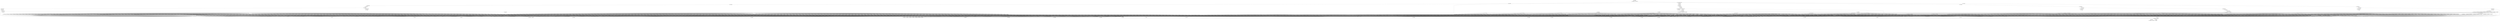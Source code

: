 digraph G {
  rankdir = BT
  n239 [shape=Mrecord label="{{n239|Map2|height=1}}" ]
  n183 -> n239
  n182 -> n239
  n183 [shape=Mrecord label="{{n183|Var|height=0}}" ]
  n182 [shape=Mrecord label="{{n182|Var|height=0}}" ]
  n208 [shape=Mrecord label="{{n208|Map2|height=18}}" ]
  n181 -> n208
  n207 -> n208
  n181 [shape=Mrecord label="{{n181|Var|height=0}}" ]
  n207 [shape=Mrecord label="{{n207|Map2|height=17}}" ]
  n204 -> n207
  n206 -> n207
  n204 [shape=Mrecord label="{{n204|Unordered_array_fold|height=16}}" ]
  n203 -> n204
  n199 -> n204
  n195 -> n204
  n192 -> n204
  n203 [shape=Mrecord label="{{n203|Map|height=14}}" ]
  n202 -> n203
  n202 [shape=Mrecord label="{{n202|Bind_main|height=13}}" ]
  n201 -> n202
  n245 -> n202
  n201 [shape=Mrecord label="{{n201|Bind_lhs_change|height=1}}" ]
  n200 -> n201
  n200 [shape=Mrecord label="{{n200|Const|height=0}}" ]
  n245 [shape=Mrecord label="{{n245|Map|height=12}}" ]
  n244 -> n245
  n244 [shape=Mrecord label="{{n244|Map|height=11}}" ]
  n169 -> n244
  n169 [shape=Mrecord label="{{n169|Bind_main|height=10}}" ]
  n168 -> n169
  n899 -> n169
  n168 [shape=Mrecord label="{{n168|Bind_lhs_change|height=3}}" ]
  n4 -> n168
  n4 [shape=Mrecord label="{{n4|Map|height=2}}" ]
  n2 -> n4
  n2 [shape=Mrecord label="{{n2|Map|height=1}}" ]
  n1 -> n2
  n1 [shape=Mrecord label="{{n1|Var|height=0}}" ]
  n899 [shape=Mrecord label="{{n899|Map|height=9}}" ]
  n898 -> n899
  n898 [shape=Mrecord label="{{n898|Array_fold|height=8}}" ]
  n897 -> n898
  n571 -> n898
  n897 [shape=Mrecord label="{{n897|Map|height=7}}" ]
  n896 -> n897
  n896 [shape=Mrecord label="{{n896|Array_fold|height=6}}" ]
  n895 -> n896
  n893 -> n896
  n891 -> n896
  n889 -> n896
  n887 -> n896
  n885 -> n896
  n883 -> n896
  n881 -> n896
  n879 -> n896
  n877 -> n896
  n875 -> n896
  n873 -> n896
  n871 -> n896
  n869 -> n896
  n867 -> n896
  n865 -> n896
  n863 -> n896
  n861 -> n896
  n859 -> n896
  n857 -> n896
  n855 -> n896
  n853 -> n896
  n851 -> n896
  n849 -> n896
  n847 -> n896
  n845 -> n896
  n843 -> n896
  n841 -> n896
  n839 -> n896
  n837 -> n896
  n835 -> n896
  n833 -> n896
  n831 -> n896
  n829 -> n896
  n827 -> n896
  n825 -> n896
  n823 -> n896
  n821 -> n896
  n819 -> n896
  n817 -> n896
  n815 -> n896
  n813 -> n896
  n811 -> n896
  n809 -> n896
  n807 -> n896
  n805 -> n896
  n803 -> n896
  n801 -> n896
  n799 -> n896
  n797 -> n896
  n795 -> n896
  n793 -> n896
  n791 -> n896
  n789 -> n896
  n787 -> n896
  n785 -> n896
  n783 -> n896
  n781 -> n896
  n779 -> n896
  n777 -> n896
  n775 -> n896
  n773 -> n896
  n771 -> n896
  n769 -> n896
  n767 -> n896
  n765 -> n896
  n763 -> n896
  n761 -> n896
  n759 -> n896
  n757 -> n896
  n755 -> n896
  n753 -> n896
  n751 -> n896
  n749 -> n896
  n747 -> n896
  n745 -> n896
  n743 -> n896
  n741 -> n896
  n739 -> n896
  n737 -> n896
  n735 -> n896
  n733 -> n896
  n731 -> n896
  n729 -> n896
  n727 -> n896
  n725 -> n896
  n723 -> n896
  n721 -> n896
  n719 -> n896
  n717 -> n896
  n715 -> n896
  n713 -> n896
  n711 -> n896
  n709 -> n896
  n707 -> n896
  n705 -> n896
  n703 -> n896
  n701 -> n896
  n699 -> n896
  n697 -> n896
  n695 -> n896
  n693 -> n896
  n691 -> n896
  n689 -> n896
  n687 -> n896
  n685 -> n896
  n683 -> n896
  n681 -> n896
  n679 -> n896
  n677 -> n896
  n675 -> n896
  n673 -> n896
  n671 -> n896
  n669 -> n896
  n667 -> n896
  n665 -> n896
  n663 -> n896
  n661 -> n896
  n659 -> n896
  n657 -> n896
  n655 -> n896
  n653 -> n896
  n651 -> n896
  n649 -> n896
  n647 -> n896
  n645 -> n896
  n643 -> n896
  n641 -> n896
  n639 -> n896
  n637 -> n896
  n635 -> n896
  n633 -> n896
  n631 -> n896
  n629 -> n896
  n627 -> n896
  n625 -> n896
  n623 -> n896
  n621 -> n896
  n619 -> n896
  n617 -> n896
  n615 -> n896
  n613 -> n896
  n611 -> n896
  n609 -> n896
  n607 -> n896
  n605 -> n896
  n603 -> n896
  n601 -> n896
  n599 -> n896
  n597 -> n896
  n595 -> n896
  n593 -> n896
  n591 -> n896
  n589 -> n896
  n587 -> n896
  n585 -> n896
  n583 -> n896
  n581 -> n896
  n579 -> n896
  n577 -> n896
  n575 -> n896
  n573 -> n896
  n895 [shape=Mrecord label="{{n895|Map|height=5}}" ]
  n894 -> n895
  n894 [shape=Mrecord label="{{n894|Map2|height=4}}" ]
  n56 -> n894
  n47 -> n894
  n56 [shape=Mrecord label="{{n56|Map|height=1}}" ]
  n25 -> n56
  n25 [shape=Mrecord label="{{n25|Var|height=0}}" ]
  n47 [shape=Mrecord label="{{n47|Map|height=1}}" ]
  n16 -> n47
  n16 [shape=Mrecord label="{{n16|Var|height=0}}" ]
  n893 [shape=Mrecord label="{{n893|Map|height=5}}" ]
  n892 -> n893
  n892 [shape=Mrecord label="{{n892|Map2|height=4}}" ]
  n66 -> n892
  n47 -> n892
  n66 [shape=Mrecord label="{{n66|Map|height=1}}" ]
  n35 -> n66
  n35 [shape=Mrecord label="{{n35|Var|height=0}}" ]
  n891 [shape=Mrecord label="{{n891|Map|height=5}}" ]
  n890 -> n891
  n890 [shape=Mrecord label="{{n890|Map2|height=4}}" ]
  n55 -> n890
  n47 -> n890
  n55 [shape=Mrecord label="{{n55|Map|height=1}}" ]
  n24 -> n55
  n24 [shape=Mrecord label="{{n24|Var|height=0}}" ]
  n889 [shape=Mrecord label="{{n889|Map|height=5}}" ]
  n888 -> n889
  n888 [shape=Mrecord label="{{n888|Map2|height=4}}" ]
  n65 -> n888
  n47 -> n888
  n65 [shape=Mrecord label="{{n65|Map|height=1}}" ]
  n34 -> n65
  n34 [shape=Mrecord label="{{n34|Var|height=0}}" ]
  n887 [shape=Mrecord label="{{n887|Map|height=5}}" ]
  n886 -> n887
  n886 [shape=Mrecord label="{{n886|Map2|height=4}}" ]
  n54 -> n886
  n47 -> n886
  n54 [shape=Mrecord label="{{n54|Map|height=1}}" ]
  n23 -> n54
  n23 [shape=Mrecord label="{{n23|Var|height=0}}" ]
  n885 [shape=Mrecord label="{{n885|Map|height=5}}" ]
  n884 -> n885
  n884 [shape=Mrecord label="{{n884|Map2|height=4}}" ]
  n64 -> n884
  n47 -> n884
  n64 [shape=Mrecord label="{{n64|Map|height=1}}" ]
  n33 -> n64
  n33 [shape=Mrecord label="{{n33|Var|height=0}}" ]
  n883 [shape=Mrecord label="{{n883|Map|height=5}}" ]
  n882 -> n883
  n882 [shape=Mrecord label="{{n882|Map2|height=4}}" ]
  n53 -> n882
  n47 -> n882
  n53 [shape=Mrecord label="{{n53|Map|height=1}}" ]
  n22 -> n53
  n22 [shape=Mrecord label="{{n22|Var|height=0}}" ]
  n881 [shape=Mrecord label="{{n881|Map|height=5}}" ]
  n880 -> n881
  n880 [shape=Mrecord label="{{n880|Map2|height=4}}" ]
  n63 -> n880
  n47 -> n880
  n63 [shape=Mrecord label="{{n63|Map|height=1}}" ]
  n32 -> n63
  n32 [shape=Mrecord label="{{n32|Var|height=0}}" ]
  n879 [shape=Mrecord label="{{n879|Map|height=5}}" ]
  n878 -> n879
  n878 [shape=Mrecord label="{{n878|Map2|height=4}}" ]
  n66 -> n878
  n57 -> n878
  n57 [shape=Mrecord label="{{n57|Map|height=1}}" ]
  n26 -> n57
  n26 [shape=Mrecord label="{{n26|Var|height=0}}" ]
  n877 [shape=Mrecord label="{{n877|Map|height=5}}" ]
  n876 -> n877
  n876 [shape=Mrecord label="{{n876|Map2|height=4}}" ]
  n65 -> n876
  n57 -> n876
  n875 [shape=Mrecord label="{{n875|Map|height=5}}" ]
  n874 -> n875
  n874 [shape=Mrecord label="{{n874|Map2|height=4}}" ]
  n64 -> n874
  n57 -> n874
  n873 [shape=Mrecord label="{{n873|Map|height=5}}" ]
  n872 -> n873
  n872 [shape=Mrecord label="{{n872|Map2|height=4}}" ]
  n63 -> n872
  n57 -> n872
  n871 [shape=Mrecord label="{{n871|Map|height=5}}" ]
  n870 -> n871
  n870 [shape=Mrecord label="{{n870|Map2|height=4}}" ]
  n55 -> n870
  n46 -> n870
  n46 [shape=Mrecord label="{{n46|Map|height=1}}" ]
  n15 -> n46
  n15 [shape=Mrecord label="{{n15|Var|height=0}}" ]
  n869 [shape=Mrecord label="{{n869|Map|height=5}}" ]
  n868 -> n869
  n868 [shape=Mrecord label="{{n868|Map2|height=4}}" ]
  n65 -> n868
  n46 -> n868
  n867 [shape=Mrecord label="{{n867|Map|height=5}}" ]
  n866 -> n867
  n866 [shape=Mrecord label="{{n866|Map2|height=4}}" ]
  n54 -> n866
  n46 -> n866
  n865 [shape=Mrecord label="{{n865|Map|height=5}}" ]
  n864 -> n865
  n864 [shape=Mrecord label="{{n864|Map2|height=4}}" ]
  n64 -> n864
  n46 -> n864
  n863 [shape=Mrecord label="{{n863|Map|height=5}}" ]
  n862 -> n863
  n862 [shape=Mrecord label="{{n862|Map2|height=4}}" ]
  n53 -> n862
  n46 -> n862
  n861 [shape=Mrecord label="{{n861|Map|height=5}}" ]
  n860 -> n861
  n860 [shape=Mrecord label="{{n860|Map2|height=4}}" ]
  n63 -> n860
  n46 -> n860
  n859 [shape=Mrecord label="{{n859|Map|height=5}}" ]
  n858 -> n859
  n858 [shape=Mrecord label="{{n858|Map2|height=4}}" ]
  n65 -> n858
  n56 -> n858
  n857 [shape=Mrecord label="{{n857|Map|height=5}}" ]
  n856 -> n857
  n856 [shape=Mrecord label="{{n856|Map2|height=4}}" ]
  n64 -> n856
  n56 -> n856
  n855 [shape=Mrecord label="{{n855|Map|height=5}}" ]
  n854 -> n855
  n854 [shape=Mrecord label="{{n854|Map2|height=4}}" ]
  n63 -> n854
  n56 -> n854
  n853 [shape=Mrecord label="{{n853|Map|height=5}}" ]
  n852 -> n853
  n852 [shape=Mrecord label="{{n852|Map2|height=4}}" ]
  n54 -> n852
  n45 -> n852
  n45 [shape=Mrecord label="{{n45|Map|height=1}}" ]
  n14 -> n45
  n14 [shape=Mrecord label="{{n14|Var|height=0}}" ]
  n851 [shape=Mrecord label="{{n851|Map|height=5}}" ]
  n850 -> n851
  n850 [shape=Mrecord label="{{n850|Map2|height=4}}" ]
  n64 -> n850
  n45 -> n850
  n849 [shape=Mrecord label="{{n849|Map|height=5}}" ]
  n848 -> n849
  n848 [shape=Mrecord label="{{n848|Map2|height=4}}" ]
  n53 -> n848
  n45 -> n848
  n847 [shape=Mrecord label="{{n847|Map|height=5}}" ]
  n846 -> n847
  n846 [shape=Mrecord label="{{n846|Map2|height=4}}" ]
  n63 -> n846
  n45 -> n846
  n845 [shape=Mrecord label="{{n845|Map|height=5}}" ]
  n844 -> n845
  n844 [shape=Mrecord label="{{n844|Map2|height=4}}" ]
  n64 -> n844
  n55 -> n844
  n843 [shape=Mrecord label="{{n843|Map|height=5}}" ]
  n842 -> n843
  n842 [shape=Mrecord label="{{n842|Map2|height=4}}" ]
  n63 -> n842
  n55 -> n842
  n841 [shape=Mrecord label="{{n841|Map|height=5}}" ]
  n840 -> n841
  n840 [shape=Mrecord label="{{n840|Map2|height=4}}" ]
  n63 -> n840
  n55 -> n840
  n839 [shape=Mrecord label="{{n839|Map|height=5}}" ]
  n838 -> n839
  n838 [shape=Mrecord label="{{n838|Map2|height=4}}" ]
  n63 -> n838
  n45 -> n838
  n837 [shape=Mrecord label="{{n837|Map|height=5}}" ]
  n836 -> n837
  n836 [shape=Mrecord label="{{n836|Map2|height=4}}" ]
  n63 -> n836
  n56 -> n836
  n835 [shape=Mrecord label="{{n835|Map|height=5}}" ]
  n834 -> n835
  n834 [shape=Mrecord label="{{n834|Map2|height=4}}" ]
  n63 -> n834
  n46 -> n834
  n833 [shape=Mrecord label="{{n833|Map|height=5}}" ]
  n832 -> n833
  n832 [shape=Mrecord label="{{n832|Map2|height=4}}" ]
  n63 -> n832
  n57 -> n832
  n831 [shape=Mrecord label="{{n831|Map|height=5}}" ]
  n830 -> n831
  n830 [shape=Mrecord label="{{n830|Map2|height=4}}" ]
  n63 -> n830
  n47 -> n830
  n829 [shape=Mrecord label="{{n829|Map|height=5}}" ]
  n828 -> n829
  n828 [shape=Mrecord label="{{n828|Map2|height=4}}" ]
  n53 -> n828
  n45 -> n828
  n827 [shape=Mrecord label="{{n827|Map|height=5}}" ]
  n826 -> n827
  n826 [shape=Mrecord label="{{n826|Map2|height=4}}" ]
  n53 -> n826
  n46 -> n826
  n825 [shape=Mrecord label="{{n825|Map|height=5}}" ]
  n824 -> n825
  n824 [shape=Mrecord label="{{n824|Map2|height=4}}" ]
  n53 -> n824
  n47 -> n824
  n823 [shape=Mrecord label="{{n823|Map|height=5}}" ]
  n822 -> n823
  n822 [shape=Mrecord label="{{n822|Map2|height=4}}" ]
  n64 -> n822
  n55 -> n822
  n821 [shape=Mrecord label="{{n821|Map|height=5}}" ]
  n820 -> n821
  n820 [shape=Mrecord label="{{n820|Map2|height=4}}" ]
  n64 -> n820
  n45 -> n820
  n819 [shape=Mrecord label="{{n819|Map|height=5}}" ]
  n818 -> n819
  n818 [shape=Mrecord label="{{n818|Map2|height=4}}" ]
  n64 -> n818
  n56 -> n818
  n817 [shape=Mrecord label="{{n817|Map|height=5}}" ]
  n816 -> n817
  n816 [shape=Mrecord label="{{n816|Map2|height=4}}" ]
  n64 -> n816
  n46 -> n816
  n815 [shape=Mrecord label="{{n815|Map|height=5}}" ]
  n814 -> n815
  n814 [shape=Mrecord label="{{n814|Map2|height=4}}" ]
  n64 -> n814
  n57 -> n814
  n813 [shape=Mrecord label="{{n813|Map|height=5}}" ]
  n812 -> n813
  n812 [shape=Mrecord label="{{n812|Map2|height=4}}" ]
  n64 -> n812
  n47 -> n812
  n811 [shape=Mrecord label="{{n811|Map|height=5}}" ]
  n810 -> n811
  n810 [shape=Mrecord label="{{n810|Map2|height=4}}" ]
  n54 -> n810
  n45 -> n810
  n809 [shape=Mrecord label="{{n809|Map|height=5}}" ]
  n808 -> n809
  n808 [shape=Mrecord label="{{n808|Map2|height=4}}" ]
  n54 -> n808
  n46 -> n808
  n807 [shape=Mrecord label="{{n807|Map|height=5}}" ]
  n806 -> n807
  n806 [shape=Mrecord label="{{n806|Map2|height=4}}" ]
  n54 -> n806
  n47 -> n806
  n805 [shape=Mrecord label="{{n805|Map|height=5}}" ]
  n804 -> n805
  n804 [shape=Mrecord label="{{n804|Map2|height=4}}" ]
  n65 -> n804
  n56 -> n804
  n803 [shape=Mrecord label="{{n803|Map|height=5}}" ]
  n802 -> n803
  n802 [shape=Mrecord label="{{n802|Map2|height=4}}" ]
  n65 -> n802
  n46 -> n802
  n801 [shape=Mrecord label="{{n801|Map|height=5}}" ]
  n800 -> n801
  n800 [shape=Mrecord label="{{n800|Map2|height=4}}" ]
  n65 -> n800
  n57 -> n800
  n799 [shape=Mrecord label="{{n799|Map|height=5}}" ]
  n798 -> n799
  n798 [shape=Mrecord label="{{n798|Map2|height=4}}" ]
  n65 -> n798
  n47 -> n798
  n797 [shape=Mrecord label="{{n797|Map|height=5}}" ]
  n796 -> n797
  n796 [shape=Mrecord label="{{n796|Map2|height=4}}" ]
  n55 -> n796
  n46 -> n796
  n795 [shape=Mrecord label="{{n795|Map|height=5}}" ]
  n794 -> n795
  n794 [shape=Mrecord label="{{n794|Map2|height=4}}" ]
  n55 -> n794
  n47 -> n794
  n793 [shape=Mrecord label="{{n793|Map|height=5}}" ]
  n792 -> n793
  n792 [shape=Mrecord label="{{n792|Map2|height=4}}" ]
  n66 -> n792
  n57 -> n792
  n791 [shape=Mrecord label="{{n791|Map|height=5}}" ]
  n790 -> n791
  n790 [shape=Mrecord label="{{n790|Map2|height=4}}" ]
  n66 -> n790
  n47 -> n790
  n789 [shape=Mrecord label="{{n789|Map|height=5}}" ]
  n788 -> n789
  n788 [shape=Mrecord label="{{n788|Map2|height=4}}" ]
  n56 -> n788
  n47 -> n788
  n787 [shape=Mrecord label="{{n787|Map|height=5}}" ]
  n786 -> n787
  n786 [shape=Mrecord label="{{n786|Map2|height=4}}" ]
  n46 -> n786
  n47 -> n786
  n785 [shape=Mrecord label="{{n785|Map|height=5}}" ]
  n784 -> n785
  n784 [shape=Mrecord label="{{n784|Map2|height=4}}" ]
  n45 -> n784
  n47 -> n784
  n783 [shape=Mrecord label="{{n783|Map|height=5}}" ]
  n782 -> n783
  n782 [shape=Mrecord label="{{n782|Map2|height=4}}" ]
  n44 -> n782
  n47 -> n782
  n44 [shape=Mrecord label="{{n44|Map|height=1}}" ]
  n13 -> n44
  n13 [shape=Mrecord label="{{n13|Var|height=0}}" ]
  n781 [shape=Mrecord label="{{n781|Map|height=5}}" ]
  n780 -> n781
  n780 [shape=Mrecord label="{{n780|Map2|height=4}}" ]
  n43 -> n780
  n47 -> n780
  n43 [shape=Mrecord label="{{n43|Map|height=1}}" ]
  n12 -> n43
  n12 [shape=Mrecord label="{{n12|Var|height=0}}" ]
  n779 [shape=Mrecord label="{{n779|Map|height=5}}" ]
  n778 -> n779
  n778 [shape=Mrecord label="{{n778|Map2|height=4}}" ]
  n46 -> n778
  n57 -> n778
  n777 [shape=Mrecord label="{{n777|Map|height=5}}" ]
  n776 -> n777
  n776 [shape=Mrecord label="{{n776|Map2|height=4}}" ]
  n56 -> n776
  n57 -> n776
  n775 [shape=Mrecord label="{{n775|Map|height=5}}" ]
  n774 -> n775
  n774 [shape=Mrecord label="{{n774|Map2|height=4}}" ]
  n45 -> n774
  n57 -> n774
  n773 [shape=Mrecord label="{{n773|Map|height=5}}" ]
  n772 -> n773
  n772 [shape=Mrecord label="{{n772|Map2|height=4}}" ]
  n55 -> n772
  n57 -> n772
  n771 [shape=Mrecord label="{{n771|Map|height=5}}" ]
  n770 -> n771
  n770 [shape=Mrecord label="{{n770|Map2|height=4}}" ]
  n44 -> n770
  n57 -> n770
  n769 [shape=Mrecord label="{{n769|Map|height=5}}" ]
  n768 -> n769
  n768 [shape=Mrecord label="{{n768|Map2|height=4}}" ]
  n54 -> n768
  n57 -> n768
  n767 [shape=Mrecord label="{{n767|Map|height=5}}" ]
  n766 -> n767
  n766 [shape=Mrecord label="{{n766|Map2|height=4}}" ]
  n43 -> n766
  n57 -> n766
  n765 [shape=Mrecord label="{{n765|Map|height=5}}" ]
  n764 -> n765
  n764 [shape=Mrecord label="{{n764|Map2|height=4}}" ]
  n53 -> n764
  n57 -> n764
  n763 [shape=Mrecord label="{{n763|Map|height=5}}" ]
  n762 -> n763
  n762 [shape=Mrecord label="{{n762|Map2|height=4}}" ]
  n46 -> n762
  n67 -> n762
  n67 [shape=Mrecord label="{{n67|Map|height=1}}" ]
  n36 -> n67
  n36 [shape=Mrecord label="{{n36|Var|height=0}}" ]
  n761 [shape=Mrecord label="{{n761|Map|height=5}}" ]
  n760 -> n761
  n760 [shape=Mrecord label="{{n760|Map2|height=4}}" ]
  n56 -> n760
  n67 -> n760
  n759 [shape=Mrecord label="{{n759|Map|height=5}}" ]
  n758 -> n759
  n758 [shape=Mrecord label="{{n758|Map2|height=4}}" ]
  n66 -> n758
  n67 -> n758
  n757 [shape=Mrecord label="{{n757|Map|height=5}}" ]
  n756 -> n757
  n756 [shape=Mrecord label="{{n756|Map2|height=4}}" ]
  n45 -> n756
  n67 -> n756
  n755 [shape=Mrecord label="{{n755|Map|height=5}}" ]
  n754 -> n755
  n754 [shape=Mrecord label="{{n754|Map2|height=4}}" ]
  n55 -> n754
  n67 -> n754
  n753 [shape=Mrecord label="{{n753|Map|height=5}}" ]
  n752 -> n753
  n752 [shape=Mrecord label="{{n752|Map2|height=4}}" ]
  n65 -> n752
  n67 -> n752
  n751 [shape=Mrecord label="{{n751|Map|height=5}}" ]
  n750 -> n751
  n750 [shape=Mrecord label="{{n750|Map2|height=4}}" ]
  n44 -> n750
  n67 -> n750
  n749 [shape=Mrecord label="{{n749|Map|height=5}}" ]
  n748 -> n749
  n748 [shape=Mrecord label="{{n748|Map2|height=4}}" ]
  n54 -> n748
  n67 -> n748
  n747 [shape=Mrecord label="{{n747|Map|height=5}}" ]
  n746 -> n747
  n746 [shape=Mrecord label="{{n746|Map2|height=4}}" ]
  n64 -> n746
  n67 -> n746
  n745 [shape=Mrecord label="{{n745|Map|height=5}}" ]
  n744 -> n745
  n744 [shape=Mrecord label="{{n744|Map2|height=4}}" ]
  n43 -> n744
  n67 -> n744
  n743 [shape=Mrecord label="{{n743|Map|height=5}}" ]
  n742 -> n743
  n742 [shape=Mrecord label="{{n742|Map2|height=4}}" ]
  n53 -> n742
  n67 -> n742
  n741 [shape=Mrecord label="{{n741|Map|height=5}}" ]
  n740 -> n741
  n740 [shape=Mrecord label="{{n740|Map2|height=4}}" ]
  n63 -> n740
  n67 -> n740
  n739 [shape=Mrecord label="{{n739|Map|height=5}}" ]
  n738 -> n739
  n738 [shape=Mrecord label="{{n738|Map2|height=4}}" ]
  n45 -> n738
  n46 -> n738
  n737 [shape=Mrecord label="{{n737|Map|height=5}}" ]
  n736 -> n737
  n736 [shape=Mrecord label="{{n736|Map2|height=4}}" ]
  n44 -> n736
  n46 -> n736
  n735 [shape=Mrecord label="{{n735|Map|height=5}}" ]
  n734 -> n735
  n734 [shape=Mrecord label="{{n734|Map2|height=4}}" ]
  n43 -> n734
  n46 -> n734
  n733 [shape=Mrecord label="{{n733|Map|height=5}}" ]
  n732 -> n733
  n732 [shape=Mrecord label="{{n732|Map2|height=4}}" ]
  n45 -> n732
  n56 -> n732
  n731 [shape=Mrecord label="{{n731|Map|height=5}}" ]
  n730 -> n731
  n730 [shape=Mrecord label="{{n730|Map2|height=4}}" ]
  n55 -> n730
  n56 -> n730
  n729 [shape=Mrecord label="{{n729|Map|height=5}}" ]
  n728 -> n729
  n728 [shape=Mrecord label="{{n728|Map2|height=4}}" ]
  n44 -> n728
  n56 -> n728
  n727 [shape=Mrecord label="{{n727|Map|height=5}}" ]
  n726 -> n727
  n726 [shape=Mrecord label="{{n726|Map2|height=4}}" ]
  n54 -> n726
  n56 -> n726
  n725 [shape=Mrecord label="{{n725|Map|height=5}}" ]
  n724 -> n725
  n724 [shape=Mrecord label="{{n724|Map2|height=4}}" ]
  n43 -> n724
  n56 -> n724
  n723 [shape=Mrecord label="{{n723|Map|height=5}}" ]
  n722 -> n723
  n722 [shape=Mrecord label="{{n722|Map2|height=4}}" ]
  n53 -> n722
  n56 -> n722
  n721 [shape=Mrecord label="{{n721|Map|height=5}}" ]
  n720 -> n721
  n720 [shape=Mrecord label="{{n720|Map2|height=4}}" ]
  n45 -> n720
  n66 -> n720
  n719 [shape=Mrecord label="{{n719|Map|height=5}}" ]
  n718 -> n719
  n718 [shape=Mrecord label="{{n718|Map2|height=4}}" ]
  n55 -> n718
  n66 -> n718
  n717 [shape=Mrecord label="{{n717|Map|height=5}}" ]
  n716 -> n717
  n716 [shape=Mrecord label="{{n716|Map2|height=4}}" ]
  n65 -> n716
  n66 -> n716
  n715 [shape=Mrecord label="{{n715|Map|height=5}}" ]
  n714 -> n715
  n714 [shape=Mrecord label="{{n714|Map2|height=4}}" ]
  n44 -> n714
  n66 -> n714
  n713 [shape=Mrecord label="{{n713|Map|height=5}}" ]
  n712 -> n713
  n712 [shape=Mrecord label="{{n712|Map2|height=4}}" ]
  n54 -> n712
  n66 -> n712
  n711 [shape=Mrecord label="{{n711|Map|height=5}}" ]
  n710 -> n711
  n710 [shape=Mrecord label="{{n710|Map2|height=4}}" ]
  n64 -> n710
  n66 -> n710
  n709 [shape=Mrecord label="{{n709|Map|height=5}}" ]
  n708 -> n709
  n708 [shape=Mrecord label="{{n708|Map2|height=4}}" ]
  n43 -> n708
  n66 -> n708
  n707 [shape=Mrecord label="{{n707|Map|height=5}}" ]
  n706 -> n707
  n706 [shape=Mrecord label="{{n706|Map2|height=4}}" ]
  n53 -> n706
  n66 -> n706
  n705 [shape=Mrecord label="{{n705|Map|height=5}}" ]
  n704 -> n705
  n704 [shape=Mrecord label="{{n704|Map2|height=4}}" ]
  n63 -> n704
  n66 -> n704
  n703 [shape=Mrecord label="{{n703|Map|height=5}}" ]
  n702 -> n703
  n702 [shape=Mrecord label="{{n702|Map2|height=4}}" ]
  n44 -> n702
  n45 -> n702
  n701 [shape=Mrecord label="{{n701|Map|height=5}}" ]
  n700 -> n701
  n700 [shape=Mrecord label="{{n700|Map2|height=4}}" ]
  n43 -> n700
  n45 -> n700
  n699 [shape=Mrecord label="{{n699|Map|height=5}}" ]
  n698 -> n699
  n698 [shape=Mrecord label="{{n698|Map2|height=4}}" ]
  n44 -> n698
  n55 -> n698
  n697 [shape=Mrecord label="{{n697|Map|height=5}}" ]
  n696 -> n697
  n696 [shape=Mrecord label="{{n696|Map2|height=4}}" ]
  n54 -> n696
  n55 -> n696
  n695 [shape=Mrecord label="{{n695|Map|height=5}}" ]
  n694 -> n695
  n694 [shape=Mrecord label="{{n694|Map2|height=4}}" ]
  n43 -> n694
  n55 -> n694
  n693 [shape=Mrecord label="{{n693|Map|height=5}}" ]
  n692 -> n693
  n692 [shape=Mrecord label="{{n692|Map2|height=4}}" ]
  n53 -> n692
  n55 -> n692
  n691 [shape=Mrecord label="{{n691|Map|height=5}}" ]
  n690 -> n691
  n690 [shape=Mrecord label="{{n690|Map2|height=4}}" ]
  n44 -> n690
  n65 -> n690
  n689 [shape=Mrecord label="{{n689|Map|height=5}}" ]
  n688 -> n689
  n688 [shape=Mrecord label="{{n688|Map2|height=4}}" ]
  n54 -> n688
  n65 -> n688
  n687 [shape=Mrecord label="{{n687|Map|height=5}}" ]
  n686 -> n687
  n686 [shape=Mrecord label="{{n686|Map2|height=4}}" ]
  n64 -> n686
  n65 -> n686
  n685 [shape=Mrecord label="{{n685|Map|height=5}}" ]
  n684 -> n685
  n684 [shape=Mrecord label="{{n684|Map2|height=4}}" ]
  n43 -> n684
  n65 -> n684
  n683 [shape=Mrecord label="{{n683|Map|height=5}}" ]
  n682 -> n683
  n682 [shape=Mrecord label="{{n682|Map2|height=4}}" ]
  n53 -> n682
  n65 -> n682
  n681 [shape=Mrecord label="{{n681|Map|height=5}}" ]
  n680 -> n681
  n680 [shape=Mrecord label="{{n680|Map2|height=4}}" ]
  n63 -> n680
  n65 -> n680
  n679 [shape=Mrecord label="{{n679|Map|height=5}}" ]
  n678 -> n679
  n678 [shape=Mrecord label="{{n678|Map2|height=4}}" ]
  n63 -> n678
  n65 -> n678
  n677 [shape=Mrecord label="{{n677|Map|height=5}}" ]
  n676 -> n677
  n676 [shape=Mrecord label="{{n676|Map2|height=4}}" ]
  n63 -> n676
  n66 -> n676
  n675 [shape=Mrecord label="{{n675|Map|height=5}}" ]
  n674 -> n675
  n674 [shape=Mrecord label="{{n674|Map2|height=4}}" ]
  n63 -> n674
  n67 -> n674
  n673 [shape=Mrecord label="{{n673|Map|height=5}}" ]
  n672 -> n673
  n672 [shape=Mrecord label="{{n672|Map2|height=4}}" ]
  n53 -> n672
  n65 -> n672
  n671 [shape=Mrecord label="{{n671|Map|height=5}}" ]
  n670 -> n671
  n670 [shape=Mrecord label="{{n670|Map2|height=4}}" ]
  n53 -> n670
  n55 -> n670
  n669 [shape=Mrecord label="{{n669|Map|height=5}}" ]
  n668 -> n669
  n668 [shape=Mrecord label="{{n668|Map2|height=4}}" ]
  n53 -> n668
  n66 -> n668
  n667 [shape=Mrecord label="{{n667|Map|height=5}}" ]
  n666 -> n667
  n666 [shape=Mrecord label="{{n666|Map2|height=4}}" ]
  n53 -> n666
  n56 -> n666
  n665 [shape=Mrecord label="{{n665|Map|height=5}}" ]
  n664 -> n665
  n664 [shape=Mrecord label="{{n664|Map2|height=4}}" ]
  n53 -> n664
  n67 -> n664
  n663 [shape=Mrecord label="{{n663|Map|height=5}}" ]
  n662 -> n663
  n662 [shape=Mrecord label="{{n662|Map2|height=4}}" ]
  n53 -> n662
  n57 -> n662
  n661 [shape=Mrecord label="{{n661|Map|height=5}}" ]
  n660 -> n661
  n660 [shape=Mrecord label="{{n660|Map2|height=4}}" ]
  n43 -> n660
  n65 -> n660
  n659 [shape=Mrecord label="{{n659|Map|height=5}}" ]
  n658 -> n659
  n658 [shape=Mrecord label="{{n658|Map2|height=4}}" ]
  n43 -> n658
  n55 -> n658
  n657 [shape=Mrecord label="{{n657|Map|height=5}}" ]
  n656 -> n657
  n656 [shape=Mrecord label="{{n656|Map2|height=4}}" ]
  n43 -> n656
  n45 -> n656
  n655 [shape=Mrecord label="{{n655|Map|height=5}}" ]
  n654 -> n655
  n654 [shape=Mrecord label="{{n654|Map2|height=4}}" ]
  n43 -> n654
  n66 -> n654
  n653 [shape=Mrecord label="{{n653|Map|height=5}}" ]
  n652 -> n653
  n652 [shape=Mrecord label="{{n652|Map2|height=4}}" ]
  n43 -> n652
  n56 -> n652
  n651 [shape=Mrecord label="{{n651|Map|height=5}}" ]
  n650 -> n651
  n650 [shape=Mrecord label="{{n650|Map2|height=4}}" ]
  n43 -> n650
  n46 -> n650
  n649 [shape=Mrecord label="{{n649|Map|height=5}}" ]
  n648 -> n649
  n648 [shape=Mrecord label="{{n648|Map2|height=4}}" ]
  n43 -> n648
  n67 -> n648
  n647 [shape=Mrecord label="{{n647|Map|height=5}}" ]
  n646 -> n647
  n646 [shape=Mrecord label="{{n646|Map2|height=4}}" ]
  n43 -> n646
  n57 -> n646
  n645 [shape=Mrecord label="{{n645|Map|height=5}}" ]
  n644 -> n645
  n644 [shape=Mrecord label="{{n644|Map2|height=4}}" ]
  n43 -> n644
  n47 -> n644
  n643 [shape=Mrecord label="{{n643|Map|height=5}}" ]
  n642 -> n643
  n642 [shape=Mrecord label="{{n642|Map2|height=4}}" ]
  n64 -> n642
  n65 -> n642
  n641 [shape=Mrecord label="{{n641|Map|height=5}}" ]
  n640 -> n641
  n640 [shape=Mrecord label="{{n640|Map2|height=4}}" ]
  n64 -> n640
  n66 -> n640
  n639 [shape=Mrecord label="{{n639|Map|height=5}}" ]
  n638 -> n639
  n638 [shape=Mrecord label="{{n638|Map2|height=4}}" ]
  n64 -> n638
  n67 -> n638
  n637 [shape=Mrecord label="{{n637|Map|height=5}}" ]
  n636 -> n637
  n636 [shape=Mrecord label="{{n636|Map2|height=4}}" ]
  n54 -> n636
  n65 -> n636
  n635 [shape=Mrecord label="{{n635|Map|height=5}}" ]
  n634 -> n635
  n634 [shape=Mrecord label="{{n634|Map2|height=4}}" ]
  n54 -> n634
  n55 -> n634
  n633 [shape=Mrecord label="{{n633|Map|height=5}}" ]
  n632 -> n633
  n632 [shape=Mrecord label="{{n632|Map2|height=4}}" ]
  n54 -> n632
  n66 -> n632
  n631 [shape=Mrecord label="{{n631|Map|height=5}}" ]
  n630 -> n631
  n630 [shape=Mrecord label="{{n630|Map2|height=4}}" ]
  n54 -> n630
  n56 -> n630
  n629 [shape=Mrecord label="{{n629|Map|height=5}}" ]
  n628 -> n629
  n628 [shape=Mrecord label="{{n628|Map2|height=4}}" ]
  n54 -> n628
  n67 -> n628
  n627 [shape=Mrecord label="{{n627|Map|height=5}}" ]
  n626 -> n627
  n626 [shape=Mrecord label="{{n626|Map2|height=4}}" ]
  n54 -> n626
  n57 -> n626
  n625 [shape=Mrecord label="{{n625|Map|height=5}}" ]
  n624 -> n625
  n624 [shape=Mrecord label="{{n624|Map2|height=4}}" ]
  n44 -> n624
  n65 -> n624
  n623 [shape=Mrecord label="{{n623|Map|height=5}}" ]
  n622 -> n623
  n622 [shape=Mrecord label="{{n622|Map2|height=4}}" ]
  n44 -> n622
  n55 -> n622
  n621 [shape=Mrecord label="{{n621|Map|height=5}}" ]
  n620 -> n621
  n620 [shape=Mrecord label="{{n620|Map2|height=4}}" ]
  n44 -> n620
  n45 -> n620
  n619 [shape=Mrecord label="{{n619|Map|height=5}}" ]
  n618 -> n619
  n618 [shape=Mrecord label="{{n618|Map2|height=4}}" ]
  n44 -> n618
  n66 -> n618
  n617 [shape=Mrecord label="{{n617|Map|height=5}}" ]
  n616 -> n617
  n616 [shape=Mrecord label="{{n616|Map2|height=4}}" ]
  n44 -> n616
  n56 -> n616
  n615 [shape=Mrecord label="{{n615|Map|height=5}}" ]
  n614 -> n615
  n614 [shape=Mrecord label="{{n614|Map2|height=4}}" ]
  n44 -> n614
  n46 -> n614
  n613 [shape=Mrecord label="{{n613|Map|height=5}}" ]
  n612 -> n613
  n612 [shape=Mrecord label="{{n612|Map2|height=4}}" ]
  n44 -> n612
  n67 -> n612
  n611 [shape=Mrecord label="{{n611|Map|height=5}}" ]
  n610 -> n611
  n610 [shape=Mrecord label="{{n610|Map2|height=4}}" ]
  n44 -> n610
  n57 -> n610
  n609 [shape=Mrecord label="{{n609|Map|height=5}}" ]
  n608 -> n609
  n608 [shape=Mrecord label="{{n608|Map2|height=4}}" ]
  n44 -> n608
  n47 -> n608
  n607 [shape=Mrecord label="{{n607|Map|height=5}}" ]
  n606 -> n607
  n606 [shape=Mrecord label="{{n606|Map2|height=4}}" ]
  n65 -> n606
  n66 -> n606
  n605 [shape=Mrecord label="{{n605|Map|height=5}}" ]
  n604 -> n605
  n604 [shape=Mrecord label="{{n604|Map2|height=4}}" ]
  n65 -> n604
  n67 -> n604
  n603 [shape=Mrecord label="{{n603|Map|height=5}}" ]
  n602 -> n603
  n602 [shape=Mrecord label="{{n602|Map2|height=4}}" ]
  n55 -> n602
  n66 -> n602
  n601 [shape=Mrecord label="{{n601|Map|height=5}}" ]
  n600 -> n601
  n600 [shape=Mrecord label="{{n600|Map2|height=4}}" ]
  n55 -> n600
  n56 -> n600
  n599 [shape=Mrecord label="{{n599|Map|height=5}}" ]
  n598 -> n599
  n598 [shape=Mrecord label="{{n598|Map2|height=4}}" ]
  n55 -> n598
  n67 -> n598
  n597 [shape=Mrecord label="{{n597|Map|height=5}}" ]
  n596 -> n597
  n596 [shape=Mrecord label="{{n596|Map2|height=4}}" ]
  n55 -> n596
  n57 -> n596
  n595 [shape=Mrecord label="{{n595|Map|height=5}}" ]
  n594 -> n595
  n594 [shape=Mrecord label="{{n594|Map2|height=4}}" ]
  n45 -> n594
  n66 -> n594
  n593 [shape=Mrecord label="{{n593|Map|height=5}}" ]
  n592 -> n593
  n592 [shape=Mrecord label="{{n592|Map2|height=4}}" ]
  n45 -> n592
  n56 -> n592
  n591 [shape=Mrecord label="{{n591|Map|height=5}}" ]
  n590 -> n591
  n590 [shape=Mrecord label="{{n590|Map2|height=4}}" ]
  n45 -> n590
  n46 -> n590
  n589 [shape=Mrecord label="{{n589|Map|height=5}}" ]
  n588 -> n589
  n588 [shape=Mrecord label="{{n588|Map2|height=4}}" ]
  n45 -> n588
  n67 -> n588
  n587 [shape=Mrecord label="{{n587|Map|height=5}}" ]
  n586 -> n587
  n586 [shape=Mrecord label="{{n586|Map2|height=4}}" ]
  n45 -> n586
  n57 -> n586
  n585 [shape=Mrecord label="{{n585|Map|height=5}}" ]
  n584 -> n585
  n584 [shape=Mrecord label="{{n584|Map2|height=4}}" ]
  n45 -> n584
  n47 -> n584
  n583 [shape=Mrecord label="{{n583|Map|height=5}}" ]
  n582 -> n583
  n582 [shape=Mrecord label="{{n582|Map2|height=4}}" ]
  n66 -> n582
  n67 -> n582
  n581 [shape=Mrecord label="{{n581|Map|height=5}}" ]
  n580 -> n581
  n580 [shape=Mrecord label="{{n580|Map2|height=4}}" ]
  n56 -> n580
  n67 -> n580
  n579 [shape=Mrecord label="{{n579|Map|height=5}}" ]
  n578 -> n579
  n578 [shape=Mrecord label="{{n578|Map2|height=4}}" ]
  n56 -> n578
  n57 -> n578
  n577 [shape=Mrecord label="{{n577|Map|height=5}}" ]
  n576 -> n577
  n576 [shape=Mrecord label="{{n576|Map2|height=4}}" ]
  n46 -> n576
  n67 -> n576
  n575 [shape=Mrecord label="{{n575|Map|height=5}}" ]
  n574 -> n575
  n574 [shape=Mrecord label="{{n574|Map2|height=4}}" ]
  n46 -> n574
  n57 -> n574
  n573 [shape=Mrecord label="{{n573|Map|height=5}}" ]
  n572 -> n573
  n572 [shape=Mrecord label="{{n572|Map2|height=4}}" ]
  n46 -> n572
  n47 -> n572
  n571 [shape=Mrecord label="{{n571|Map|height=7}}" ]
  n570 -> n571
  n570 [shape=Mrecord label="{{n570|Array_fold|height=6}}" ]
  n569 -> n570
  n567 -> n570
  n565 -> n570
  n563 -> n570
  n561 -> n570
  n559 -> n570
  n557 -> n570
  n555 -> n570
  n553 -> n570
  n551 -> n570
  n549 -> n570
  n547 -> n570
  n545 -> n570
  n543 -> n570
  n541 -> n570
  n539 -> n570
  n537 -> n570
  n535 -> n570
  n533 -> n570
  n531 -> n570
  n529 -> n570
  n527 -> n570
  n525 -> n570
  n523 -> n570
  n521 -> n570
  n519 -> n570
  n517 -> n570
  n515 -> n570
  n513 -> n570
  n511 -> n570
  n509 -> n570
  n507 -> n570
  n505 -> n570
  n503 -> n570
  n501 -> n570
  n499 -> n570
  n497 -> n570
  n495 -> n570
  n493 -> n570
  n491 -> n570
  n489 -> n570
  n487 -> n570
  n485 -> n570
  n483 -> n570
  n481 -> n570
  n479 -> n570
  n477 -> n570
  n475 -> n570
  n473 -> n570
  n471 -> n570
  n469 -> n570
  n467 -> n570
  n465 -> n570
  n463 -> n570
  n461 -> n570
  n459 -> n570
  n457 -> n570
  n455 -> n570
  n453 -> n570
  n451 -> n570
  n449 -> n570
  n447 -> n570
  n445 -> n570
  n443 -> n570
  n441 -> n570
  n439 -> n570
  n437 -> n570
  n435 -> n570
  n433 -> n570
  n431 -> n570
  n429 -> n570
  n427 -> n570
  n425 -> n570
  n423 -> n570
  n421 -> n570
  n419 -> n570
  n417 -> n570
  n415 -> n570
  n413 -> n570
  n411 -> n570
  n409 -> n570
  n407 -> n570
  n405 -> n570
  n403 -> n570
  n401 -> n570
  n399 -> n570
  n397 -> n570
  n395 -> n570
  n393 -> n570
  n391 -> n570
  n389 -> n570
  n387 -> n570
  n385 -> n570
  n383 -> n570
  n381 -> n570
  n379 -> n570
  n377 -> n570
  n375 -> n570
  n373 -> n570
  n371 -> n570
  n369 -> n570
  n367 -> n570
  n365 -> n570
  n363 -> n570
  n361 -> n570
  n359 -> n570
  n357 -> n570
  n355 -> n570
  n353 -> n570
  n351 -> n570
  n349 -> n570
  n347 -> n570
  n345 -> n570
  n343 -> n570
  n341 -> n570
  n339 -> n570
  n337 -> n570
  n335 -> n570
  n333 -> n570
  n331 -> n570
  n329 -> n570
  n327 -> n570
  n325 -> n570
  n323 -> n570
  n321 -> n570
  n319 -> n570
  n317 -> n570
  n315 -> n570
  n313 -> n570
  n311 -> n570
  n309 -> n570
  n307 -> n570
  n305 -> n570
  n303 -> n570
  n301 -> n570
  n299 -> n570
  n297 -> n570
  n295 -> n570
  n293 -> n570
  n291 -> n570
  n289 -> n570
  n287 -> n570
  n285 -> n570
  n283 -> n570
  n281 -> n570
  n279 -> n570
  n277 -> n570
  n275 -> n570
  n273 -> n570
  n271 -> n570
  n269 -> n570
  n267 -> n570
  n265 -> n570
  n263 -> n570
  n261 -> n570
  n259 -> n570
  n257 -> n570
  n255 -> n570
  n253 -> n570
  n251 -> n570
  n249 -> n570
  n247 -> n570
  n569 [shape=Mrecord label="{{n569|Map|height=5}}" ]
  n568 -> n569
  n568 [shape=Mrecord label="{{n568|Map2|height=4}}" ]
  n48 -> n568
  n39 -> n568
  n48 [shape=Mrecord label="{{n48|Map|height=1}}" ]
  n17 -> n48
  n17 [shape=Mrecord label="{{n17|Var|height=0}}" ]
  n39 [shape=Mrecord label="{{n39|Map|height=1}}" ]
  n8 -> n39
  n8 [shape=Mrecord label="{{n8|Var|height=0}}" ]
  n567 [shape=Mrecord label="{{n567|Map|height=5}}" ]
  n566 -> n567
  n566 [shape=Mrecord label="{{n566|Map2|height=4}}" ]
  n58 -> n566
  n39 -> n566
  n58 [shape=Mrecord label="{{n58|Map|height=1}}" ]
  n27 -> n58
  n27 [shape=Mrecord label="{{n27|Var|height=0}}" ]
  n565 [shape=Mrecord label="{{n565|Map|height=5}}" ]
  n564 -> n565
  n564 [shape=Mrecord label="{{n564|Map2|height=4}}" ]
  n58 -> n564
  n49 -> n564
  n49 [shape=Mrecord label="{{n49|Map|height=1}}" ]
  n18 -> n49
  n18 [shape=Mrecord label="{{n18|Var|height=0}}" ]
  n563 [shape=Mrecord label="{{n563|Map|height=5}}" ]
  n562 -> n563
  n562 [shape=Mrecord label="{{n562|Map2|height=4}}" ]
  n48 -> n562
  n40 -> n562
  n40 [shape=Mrecord label="{{n40|Map|height=1}}" ]
  n9 -> n40
  n9 [shape=Mrecord label="{{n9|Var|height=0}}" ]
  n561 [shape=Mrecord label="{{n561|Map|height=5}}" ]
  n560 -> n561
  n560 [shape=Mrecord label="{{n560|Map2|height=4}}" ]
  n58 -> n560
  n40 -> n560
  n559 [shape=Mrecord label="{{n559|Map|height=5}}" ]
  n558 -> n559
  n558 [shape=Mrecord label="{{n558|Map2|height=4}}" ]
  n49 -> n558
  n40 -> n558
  n557 [shape=Mrecord label="{{n557|Map|height=5}}" ]
  n556 -> n557
  n556 [shape=Mrecord label="{{n556|Map2|height=4}}" ]
  n59 -> n556
  n40 -> n556
  n59 [shape=Mrecord label="{{n59|Map|height=1}}" ]
  n28 -> n59
  n28 [shape=Mrecord label="{{n28|Var|height=0}}" ]
  n555 [shape=Mrecord label="{{n555|Map|height=5}}" ]
  n554 -> n555
  n554 [shape=Mrecord label="{{n554|Map2|height=4}}" ]
  n58 -> n554
  n50 -> n554
  n50 [shape=Mrecord label="{{n50|Map|height=1}}" ]
  n19 -> n50
  n19 [shape=Mrecord label="{{n19|Var|height=0}}" ]
  n553 [shape=Mrecord label="{{n553|Map|height=5}}" ]
  n552 -> n553
  n552 [shape=Mrecord label="{{n552|Map2|height=4}}" ]
  n59 -> n552
  n50 -> n552
  n551 [shape=Mrecord label="{{n551|Map|height=5}}" ]
  n550 -> n551
  n550 [shape=Mrecord label="{{n550|Map2|height=4}}" ]
  n48 -> n550
  n41 -> n550
  n41 [shape=Mrecord label="{{n41|Map|height=1}}" ]
  n10 -> n41
  n10 [shape=Mrecord label="{{n10|Var|height=0}}" ]
  n549 [shape=Mrecord label="{{n549|Map|height=5}}" ]
  n548 -> n549
  n548 [shape=Mrecord label="{{n548|Map2|height=4}}" ]
  n58 -> n548
  n41 -> n548
  n547 [shape=Mrecord label="{{n547|Map|height=5}}" ]
  n546 -> n547
  n546 [shape=Mrecord label="{{n546|Map2|height=4}}" ]
  n49 -> n546
  n41 -> n546
  n545 [shape=Mrecord label="{{n545|Map|height=5}}" ]
  n544 -> n545
  n544 [shape=Mrecord label="{{n544|Map2|height=4}}" ]
  n59 -> n544
  n41 -> n544
  n543 [shape=Mrecord label="{{n543|Map|height=5}}" ]
  n542 -> n543
  n542 [shape=Mrecord label="{{n542|Map2|height=4}}" ]
  n50 -> n542
  n41 -> n542
  n541 [shape=Mrecord label="{{n541|Map|height=5}}" ]
  n540 -> n541
  n540 [shape=Mrecord label="{{n540|Map2|height=4}}" ]
  n60 -> n540
  n41 -> n540
  n60 [shape=Mrecord label="{{n60|Map|height=1}}" ]
  n29 -> n60
  n29 [shape=Mrecord label="{{n29|Var|height=0}}" ]
  n539 [shape=Mrecord label="{{n539|Map|height=5}}" ]
  n538 -> n539
  n538 [shape=Mrecord label="{{n538|Map2|height=4}}" ]
  n58 -> n538
  n51 -> n538
  n51 [shape=Mrecord label="{{n51|Map|height=1}}" ]
  n20 -> n51
  n20 [shape=Mrecord label="{{n20|Var|height=0}}" ]
  n537 [shape=Mrecord label="{{n537|Map|height=5}}" ]
  n536 -> n537
  n536 [shape=Mrecord label="{{n536|Map2|height=4}}" ]
  n59 -> n536
  n51 -> n536
  n535 [shape=Mrecord label="{{n535|Map|height=5}}" ]
  n534 -> n535
  n534 [shape=Mrecord label="{{n534|Map2|height=4}}" ]
  n60 -> n534
  n51 -> n534
  n533 [shape=Mrecord label="{{n533|Map|height=5}}" ]
  n532 -> n533
  n532 [shape=Mrecord label="{{n532|Map2|height=4}}" ]
  n48 -> n532
  n42 -> n532
  n42 [shape=Mrecord label="{{n42|Map|height=1}}" ]
  n11 -> n42
  n11 [shape=Mrecord label="{{n11|Var|height=0}}" ]
  n531 [shape=Mrecord label="{{n531|Map|height=5}}" ]
  n530 -> n531
  n530 [shape=Mrecord label="{{n530|Map2|height=4}}" ]
  n58 -> n530
  n42 -> n530
  n529 [shape=Mrecord label="{{n529|Map|height=5}}" ]
  n528 -> n529
  n528 [shape=Mrecord label="{{n528|Map2|height=4}}" ]
  n49 -> n528
  n42 -> n528
  n527 [shape=Mrecord label="{{n527|Map|height=5}}" ]
  n526 -> n527
  n526 [shape=Mrecord label="{{n526|Map2|height=4}}" ]
  n59 -> n526
  n42 -> n526
  n525 [shape=Mrecord label="{{n525|Map|height=5}}" ]
  n524 -> n525
  n524 [shape=Mrecord label="{{n524|Map2|height=4}}" ]
  n50 -> n524
  n42 -> n524
  n523 [shape=Mrecord label="{{n523|Map|height=5}}" ]
  n522 -> n523
  n522 [shape=Mrecord label="{{n522|Map2|height=4}}" ]
  n60 -> n522
  n42 -> n522
  n521 [shape=Mrecord label="{{n521|Map|height=5}}" ]
  n520 -> n521
  n520 [shape=Mrecord label="{{n520|Map2|height=4}}" ]
  n58 -> n520
  n52 -> n520
  n52 [shape=Mrecord label="{{n52|Map|height=1}}" ]
  n21 -> n52
  n21 [shape=Mrecord label="{{n21|Var|height=0}}" ]
  n519 [shape=Mrecord label="{{n519|Map|height=5}}" ]
  n518 -> n519
  n518 [shape=Mrecord label="{{n518|Map2|height=4}}" ]
  n59 -> n518
  n52 -> n518
  n517 [shape=Mrecord label="{{n517|Map|height=5}}" ]
  n516 -> n517
  n516 [shape=Mrecord label="{{n516|Map2|height=4}}" ]
  n60 -> n516
  n52 -> n516
  n515 [shape=Mrecord label="{{n515|Map|height=5}}" ]
  n514 -> n515
  n514 [shape=Mrecord label="{{n514|Map2|height=4}}" ]
  n60 -> n514
  n52 -> n514
  n513 [shape=Mrecord label="{{n513|Map|height=5}}" ]
  n512 -> n513
  n512 [shape=Mrecord label="{{n512|Map2|height=4}}" ]
  n60 -> n512
  n42 -> n512
  n511 [shape=Mrecord label="{{n511|Map|height=5}}" ]
  n510 -> n511
  n510 [shape=Mrecord label="{{n510|Map2|height=4}}" ]
  n60 -> n510
  n51 -> n510
  n509 [shape=Mrecord label="{{n509|Map|height=5}}" ]
  n508 -> n509
  n508 [shape=Mrecord label="{{n508|Map2|height=4}}" ]
  n60 -> n508
  n41 -> n508
  n507 [shape=Mrecord label="{{n507|Map|height=5}}" ]
  n506 -> n507
  n506 [shape=Mrecord label="{{n506|Map2|height=4}}" ]
  n50 -> n506
  n42 -> n506
  n505 [shape=Mrecord label="{{n505|Map|height=5}}" ]
  n504 -> n505
  n504 [shape=Mrecord label="{{n504|Map2|height=4}}" ]
  n50 -> n504
  n41 -> n504
  n503 [shape=Mrecord label="{{n503|Map|height=5}}" ]
  n502 -> n503
  n502 [shape=Mrecord label="{{n502|Map2|height=4}}" ]
  n59 -> n502
  n52 -> n502
  n501 [shape=Mrecord label="{{n501|Map|height=5}}" ]
  n500 -> n501
  n500 [shape=Mrecord label="{{n500|Map2|height=4}}" ]
  n59 -> n500
  n42 -> n500
  n499 [shape=Mrecord label="{{n499|Map|height=5}}" ]
  n498 -> n499
  n498 [shape=Mrecord label="{{n498|Map2|height=4}}" ]
  n59 -> n498
  n51 -> n498
  n497 [shape=Mrecord label="{{n497|Map|height=5}}" ]
  n496 -> n497
  n496 [shape=Mrecord label="{{n496|Map2|height=4}}" ]
  n59 -> n496
  n41 -> n496
  n495 [shape=Mrecord label="{{n495|Map|height=5}}" ]
  n494 -> n495
  n494 [shape=Mrecord label="{{n494|Map2|height=4}}" ]
  n59 -> n494
  n50 -> n494
  n493 [shape=Mrecord label="{{n493|Map|height=5}}" ]
  n492 -> n493
  n492 [shape=Mrecord label="{{n492|Map2|height=4}}" ]
  n59 -> n492
  n40 -> n492
  n491 [shape=Mrecord label="{{n491|Map|height=5}}" ]
  n490 -> n491
  n490 [shape=Mrecord label="{{n490|Map2|height=4}}" ]
  n49 -> n490
  n42 -> n490
  n489 [shape=Mrecord label="{{n489|Map|height=5}}" ]
  n488 -> n489
  n488 [shape=Mrecord label="{{n488|Map2|height=4}}" ]
  n49 -> n488
  n41 -> n488
  n487 [shape=Mrecord label="{{n487|Map|height=5}}" ]
  n486 -> n487
  n486 [shape=Mrecord label="{{n486|Map2|height=4}}" ]
  n49 -> n486
  n40 -> n486
  n485 [shape=Mrecord label="{{n485|Map|height=5}}" ]
  n484 -> n485
  n484 [shape=Mrecord label="{{n484|Map2|height=4}}" ]
  n58 -> n484
  n52 -> n484
  n483 [shape=Mrecord label="{{n483|Map|height=5}}" ]
  n482 -> n483
  n482 [shape=Mrecord label="{{n482|Map2|height=4}}" ]
  n58 -> n482
  n42 -> n482
  n481 [shape=Mrecord label="{{n481|Map|height=5}}" ]
  n480 -> n481
  n480 [shape=Mrecord label="{{n480|Map2|height=4}}" ]
  n58 -> n480
  n51 -> n480
  n479 [shape=Mrecord label="{{n479|Map|height=5}}" ]
  n478 -> n479
  n478 [shape=Mrecord label="{{n478|Map2|height=4}}" ]
  n58 -> n478
  n41 -> n478
  n477 [shape=Mrecord label="{{n477|Map|height=5}}" ]
  n476 -> n477
  n476 [shape=Mrecord label="{{n476|Map2|height=4}}" ]
  n58 -> n476
  n50 -> n476
  n475 [shape=Mrecord label="{{n475|Map|height=5}}" ]
  n474 -> n475
  n474 [shape=Mrecord label="{{n474|Map2|height=4}}" ]
  n58 -> n474
  n40 -> n474
  n473 [shape=Mrecord label="{{n473|Map|height=5}}" ]
  n472 -> n473
  n472 [shape=Mrecord label="{{n472|Map2|height=4}}" ]
  n58 -> n472
  n49 -> n472
  n471 [shape=Mrecord label="{{n471|Map|height=5}}" ]
  n470 -> n471
  n470 [shape=Mrecord label="{{n470|Map2|height=4}}" ]
  n58 -> n470
  n39 -> n470
  n469 [shape=Mrecord label="{{n469|Map|height=5}}" ]
  n468 -> n469
  n468 [shape=Mrecord label="{{n468|Map2|height=4}}" ]
  n48 -> n468
  n42 -> n468
  n467 [shape=Mrecord label="{{n467|Map|height=5}}" ]
  n466 -> n467
  n466 [shape=Mrecord label="{{n466|Map2|height=4}}" ]
  n48 -> n466
  n41 -> n466
  n465 [shape=Mrecord label="{{n465|Map|height=5}}" ]
  n464 -> n465
  n464 [shape=Mrecord label="{{n464|Map2|height=4}}" ]
  n48 -> n464
  n40 -> n464
  n463 [shape=Mrecord label="{{n463|Map|height=5}}" ]
  n462 -> n463
  n462 [shape=Mrecord label="{{n462|Map2|height=4}}" ]
  n48 -> n462
  n39 -> n462
  n461 [shape=Mrecord label="{{n461|Map|height=5}}" ]
  n460 -> n461
  n460 [shape=Mrecord label="{{n460|Map2|height=4}}" ]
  n38 -> n460
  n39 -> n460
  n38 [shape=Mrecord label="{{n38|Map|height=1}}" ]
  n7 -> n38
  n7 [shape=Mrecord label="{{n7|Var|height=0}}" ]
  n459 [shape=Mrecord label="{{n459|Map|height=5}}" ]
  n458 -> n459
  n458 [shape=Mrecord label="{{n458|Map2|height=4}}" ]
  n38 -> n458
  n49 -> n458
  n457 [shape=Mrecord label="{{n457|Map|height=5}}" ]
  n456 -> n457
  n456 [shape=Mrecord label="{{n456|Map2|height=4}}" ]
  n48 -> n456
  n49 -> n456
  n455 [shape=Mrecord label="{{n455|Map|height=5}}" ]
  n454 -> n455
  n454 [shape=Mrecord label="{{n454|Map2|height=4}}" ]
  n38 -> n454
  n59 -> n454
  n453 [shape=Mrecord label="{{n453|Map|height=5}}" ]
  n452 -> n453
  n452 [shape=Mrecord label="{{n452|Map2|height=4}}" ]
  n48 -> n452
  n59 -> n452
  n451 [shape=Mrecord label="{{n451|Map|height=5}}" ]
  n450 -> n451
  n450 [shape=Mrecord label="{{n450|Map2|height=4}}" ]
  n58 -> n450
  n59 -> n450
  n449 [shape=Mrecord label="{{n449|Map|height=5}}" ]
  n448 -> n449
  n448 [shape=Mrecord label="{{n448|Map2|height=4}}" ]
  n38 -> n448
  n40 -> n448
  n447 [shape=Mrecord label="{{n447|Map|height=5}}" ]
  n446 -> n447
  n446 [shape=Mrecord label="{{n446|Map2|height=4}}" ]
  n39 -> n446
  n40 -> n446
  n445 [shape=Mrecord label="{{n445|Map|height=5}}" ]
  n444 -> n445
  n444 [shape=Mrecord label="{{n444|Map2|height=4}}" ]
  n38 -> n444
  n50 -> n444
  n443 [shape=Mrecord label="{{n443|Map|height=5}}" ]
  n442 -> n443
  n442 [shape=Mrecord label="{{n442|Map2|height=4}}" ]
  n48 -> n442
  n50 -> n442
  n441 [shape=Mrecord label="{{n441|Map|height=5}}" ]
  n440 -> n441
  n440 [shape=Mrecord label="{{n440|Map2|height=4}}" ]
  n39 -> n440
  n50 -> n440
  n439 [shape=Mrecord label="{{n439|Map|height=5}}" ]
  n438 -> n439
  n438 [shape=Mrecord label="{{n438|Map2|height=4}}" ]
  n49 -> n438
  n50 -> n438
  n437 [shape=Mrecord label="{{n437|Map|height=5}}" ]
  n436 -> n437
  n436 [shape=Mrecord label="{{n436|Map2|height=4}}" ]
  n38 -> n436
  n60 -> n436
  n435 [shape=Mrecord label="{{n435|Map|height=5}}" ]
  n434 -> n435
  n434 [shape=Mrecord label="{{n434|Map2|height=4}}" ]
  n48 -> n434
  n60 -> n434
  n433 [shape=Mrecord label="{{n433|Map|height=5}}" ]
  n432 -> n433
  n432 [shape=Mrecord label="{{n432|Map2|height=4}}" ]
  n58 -> n432
  n60 -> n432
  n431 [shape=Mrecord label="{{n431|Map|height=5}}" ]
  n430 -> n431
  n430 [shape=Mrecord label="{{n430|Map2|height=4}}" ]
  n39 -> n430
  n60 -> n430
  n429 [shape=Mrecord label="{{n429|Map|height=5}}" ]
  n428 -> n429
  n428 [shape=Mrecord label="{{n428|Map2|height=4}}" ]
  n49 -> n428
  n60 -> n428
  n427 [shape=Mrecord label="{{n427|Map|height=5}}" ]
  n426 -> n427
  n426 [shape=Mrecord label="{{n426|Map2|height=4}}" ]
  n59 -> n426
  n60 -> n426
  n425 [shape=Mrecord label="{{n425|Map|height=5}}" ]
  n424 -> n425
  n424 [shape=Mrecord label="{{n424|Map2|height=4}}" ]
  n38 -> n424
  n41 -> n424
  n423 [shape=Mrecord label="{{n423|Map|height=5}}" ]
  n422 -> n423
  n422 [shape=Mrecord label="{{n422|Map2|height=4}}" ]
  n39 -> n422
  n41 -> n422
  n421 [shape=Mrecord label="{{n421|Map|height=5}}" ]
  n420 -> n421
  n420 [shape=Mrecord label="{{n420|Map2|height=4}}" ]
  n40 -> n420
  n41 -> n420
  n419 [shape=Mrecord label="{{n419|Map|height=5}}" ]
  n418 -> n419
  n418 [shape=Mrecord label="{{n418|Map2|height=4}}" ]
  n38 -> n418
  n51 -> n418
  n417 [shape=Mrecord label="{{n417|Map|height=5}}" ]
  n416 -> n417
  n416 [shape=Mrecord label="{{n416|Map2|height=4}}" ]
  n48 -> n416
  n51 -> n416
  n415 [shape=Mrecord label="{{n415|Map|height=5}}" ]
  n414 -> n415
  n414 [shape=Mrecord label="{{n414|Map2|height=4}}" ]
  n39 -> n414
  n51 -> n414
  n413 [shape=Mrecord label="{{n413|Map|height=5}}" ]
  n412 -> n413
  n412 [shape=Mrecord label="{{n412|Map2|height=4}}" ]
  n49 -> n412
  n51 -> n412
  n411 [shape=Mrecord label="{{n411|Map|height=5}}" ]
  n410 -> n411
  n410 [shape=Mrecord label="{{n410|Map2|height=4}}" ]
  n40 -> n410
  n51 -> n410
  n409 [shape=Mrecord label="{{n409|Map|height=5}}" ]
  n408 -> n409
  n408 [shape=Mrecord label="{{n408|Map2|height=4}}" ]
  n50 -> n408
  n51 -> n408
  n407 [shape=Mrecord label="{{n407|Map|height=5}}" ]
  n406 -> n407
  n406 [shape=Mrecord label="{{n406|Map2|height=4}}" ]
  n38 -> n406
  n61 -> n406
  n61 [shape=Mrecord label="{{n61|Map|height=1}}" ]
  n30 -> n61
  n30 [shape=Mrecord label="{{n30|Var|height=0}}" ]
  n405 [shape=Mrecord label="{{n405|Map|height=5}}" ]
  n404 -> n405
  n404 [shape=Mrecord label="{{n404|Map2|height=4}}" ]
  n48 -> n404
  n61 -> n404
  n403 [shape=Mrecord label="{{n403|Map|height=5}}" ]
  n402 -> n403
  n402 [shape=Mrecord label="{{n402|Map2|height=4}}" ]
  n58 -> n402
  n61 -> n402
  n401 [shape=Mrecord label="{{n401|Map|height=5}}" ]
  n400 -> n401
  n400 [shape=Mrecord label="{{n400|Map2|height=4}}" ]
  n39 -> n400
  n61 -> n400
  n399 [shape=Mrecord label="{{n399|Map|height=5}}" ]
  n398 -> n399
  n398 [shape=Mrecord label="{{n398|Map2|height=4}}" ]
  n49 -> n398
  n61 -> n398
  n397 [shape=Mrecord label="{{n397|Map|height=5}}" ]
  n396 -> n397
  n396 [shape=Mrecord label="{{n396|Map2|height=4}}" ]
  n59 -> n396
  n61 -> n396
  n395 [shape=Mrecord label="{{n395|Map|height=5}}" ]
  n394 -> n395
  n394 [shape=Mrecord label="{{n394|Map2|height=4}}" ]
  n40 -> n394
  n61 -> n394
  n393 [shape=Mrecord label="{{n393|Map|height=5}}" ]
  n392 -> n393
  n392 [shape=Mrecord label="{{n392|Map2|height=4}}" ]
  n50 -> n392
  n61 -> n392
  n391 [shape=Mrecord label="{{n391|Map|height=5}}" ]
  n390 -> n391
  n390 [shape=Mrecord label="{{n390|Map2|height=4}}" ]
  n60 -> n390
  n61 -> n390
  n389 [shape=Mrecord label="{{n389|Map|height=5}}" ]
  n388 -> n389
  n388 [shape=Mrecord label="{{n388|Map2|height=4}}" ]
  n38 -> n388
  n42 -> n388
  n387 [shape=Mrecord label="{{n387|Map|height=5}}" ]
  n386 -> n387
  n386 [shape=Mrecord label="{{n386|Map2|height=4}}" ]
  n39 -> n386
  n42 -> n386
  n385 [shape=Mrecord label="{{n385|Map|height=5}}" ]
  n384 -> n385
  n384 [shape=Mrecord label="{{n384|Map2|height=4}}" ]
  n40 -> n384
  n42 -> n384
  n383 [shape=Mrecord label="{{n383|Map|height=5}}" ]
  n382 -> n383
  n382 [shape=Mrecord label="{{n382|Map2|height=4}}" ]
  n38 -> n382
  n52 -> n382
  n381 [shape=Mrecord label="{{n381|Map|height=5}}" ]
  n380 -> n381
  n380 [shape=Mrecord label="{{n380|Map2|height=4}}" ]
  n48 -> n380
  n52 -> n380
  n379 [shape=Mrecord label="{{n379|Map|height=5}}" ]
  n378 -> n379
  n378 [shape=Mrecord label="{{n378|Map2|height=4}}" ]
  n39 -> n378
  n52 -> n378
  n377 [shape=Mrecord label="{{n377|Map|height=5}}" ]
  n376 -> n377
  n376 [shape=Mrecord label="{{n376|Map2|height=4}}" ]
  n49 -> n376
  n52 -> n376
  n375 [shape=Mrecord label="{{n375|Map|height=5}}" ]
  n374 -> n375
  n374 [shape=Mrecord label="{{n374|Map2|height=4}}" ]
  n40 -> n374
  n52 -> n374
  n373 [shape=Mrecord label="{{n373|Map|height=5}}" ]
  n372 -> n373
  n372 [shape=Mrecord label="{{n372|Map2|height=4}}" ]
  n50 -> n372
  n52 -> n372
  n371 [shape=Mrecord label="{{n371|Map|height=5}}" ]
  n370 -> n371
  n370 [shape=Mrecord label="{{n370|Map2|height=4}}" ]
  n38 -> n370
  n62 -> n370
  n62 [shape=Mrecord label="{{n62|Map|height=1}}" ]
  n31 -> n62
  n31 [shape=Mrecord label="{{n31|Var|height=0}}" ]
  n369 [shape=Mrecord label="{{n369|Map|height=5}}" ]
  n368 -> n369
  n368 [shape=Mrecord label="{{n368|Map2|height=4}}" ]
  n48 -> n368
  n62 -> n368
  n367 [shape=Mrecord label="{{n367|Map|height=5}}" ]
  n366 -> n367
  n366 [shape=Mrecord label="{{n366|Map2|height=4}}" ]
  n58 -> n366
  n62 -> n366
  n365 [shape=Mrecord label="{{n365|Map|height=5}}" ]
  n364 -> n365
  n364 [shape=Mrecord label="{{n364|Map2|height=4}}" ]
  n39 -> n364
  n62 -> n364
  n363 [shape=Mrecord label="{{n363|Map|height=5}}" ]
  n362 -> n363
  n362 [shape=Mrecord label="{{n362|Map2|height=4}}" ]
  n49 -> n362
  n62 -> n362
  n361 [shape=Mrecord label="{{n361|Map|height=5}}" ]
  n360 -> n361
  n360 [shape=Mrecord label="{{n360|Map2|height=4}}" ]
  n59 -> n360
  n62 -> n360
  n359 [shape=Mrecord label="{{n359|Map|height=5}}" ]
  n358 -> n359
  n358 [shape=Mrecord label="{{n358|Map2|height=4}}" ]
  n40 -> n358
  n62 -> n358
  n357 [shape=Mrecord label="{{n357|Map|height=5}}" ]
  n356 -> n357
  n356 [shape=Mrecord label="{{n356|Map2|height=4}}" ]
  n50 -> n356
  n62 -> n356
  n355 [shape=Mrecord label="{{n355|Map|height=5}}" ]
  n354 -> n355
  n354 [shape=Mrecord label="{{n354|Map2|height=4}}" ]
  n60 -> n354
  n62 -> n354
  n353 [shape=Mrecord label="{{n353|Map|height=5}}" ]
  n352 -> n353
  n352 [shape=Mrecord label="{{n352|Map2|height=4}}" ]
  n60 -> n352
  n62 -> n352
  n351 [shape=Mrecord label="{{n351|Map|height=5}}" ]
  n350 -> n351
  n350 [shape=Mrecord label="{{n350|Map2|height=4}}" ]
  n60 -> n350
  n61 -> n350
  n349 [shape=Mrecord label="{{n349|Map|height=5}}" ]
  n348 -> n349
  n348 [shape=Mrecord label="{{n348|Map2|height=4}}" ]
  n50 -> n348
  n62 -> n348
  n347 [shape=Mrecord label="{{n347|Map|height=5}}" ]
  n346 -> n347
  n346 [shape=Mrecord label="{{n346|Map2|height=4}}" ]
  n50 -> n346
  n52 -> n346
  n345 [shape=Mrecord label="{{n345|Map|height=5}}" ]
  n344 -> n345
  n344 [shape=Mrecord label="{{n344|Map2|height=4}}" ]
  n50 -> n344
  n61 -> n344
  n343 [shape=Mrecord label="{{n343|Map|height=5}}" ]
  n342 -> n343
  n342 [shape=Mrecord label="{{n342|Map2|height=4}}" ]
  n50 -> n342
  n51 -> n342
  n341 [shape=Mrecord label="{{n341|Map|height=5}}" ]
  n340 -> n341
  n340 [shape=Mrecord label="{{n340|Map2|height=4}}" ]
  n40 -> n340
  n62 -> n340
  n339 [shape=Mrecord label="{{n339|Map|height=5}}" ]
  n338 -> n339
  n338 [shape=Mrecord label="{{n338|Map2|height=4}}" ]
  n40 -> n338
  n52 -> n338
  n337 [shape=Mrecord label="{{n337|Map|height=5}}" ]
  n336 -> n337
  n336 [shape=Mrecord label="{{n336|Map2|height=4}}" ]
  n40 -> n336
  n42 -> n336
  n335 [shape=Mrecord label="{{n335|Map|height=5}}" ]
  n334 -> n335
  n334 [shape=Mrecord label="{{n334|Map2|height=4}}" ]
  n40 -> n334
  n61 -> n334
  n333 [shape=Mrecord label="{{n333|Map|height=5}}" ]
  n332 -> n333
  n332 [shape=Mrecord label="{{n332|Map2|height=4}}" ]
  n40 -> n332
  n51 -> n332
  n331 [shape=Mrecord label="{{n331|Map|height=5}}" ]
  n330 -> n331
  n330 [shape=Mrecord label="{{n330|Map2|height=4}}" ]
  n40 -> n330
  n41 -> n330
  n329 [shape=Mrecord label="{{n329|Map|height=5}}" ]
  n328 -> n329
  n328 [shape=Mrecord label="{{n328|Map2|height=4}}" ]
  n59 -> n328
  n62 -> n328
  n327 [shape=Mrecord label="{{n327|Map|height=5}}" ]
  n326 -> n327
  n326 [shape=Mrecord label="{{n326|Map2|height=4}}" ]
  n59 -> n326
  n61 -> n326
  n325 [shape=Mrecord label="{{n325|Map|height=5}}" ]
  n324 -> n325
  n324 [shape=Mrecord label="{{n324|Map2|height=4}}" ]
  n59 -> n324
  n60 -> n324
  n323 [shape=Mrecord label="{{n323|Map|height=5}}" ]
  n322 -> n323
  n322 [shape=Mrecord label="{{n322|Map2|height=4}}" ]
  n49 -> n322
  n62 -> n322
  n321 [shape=Mrecord label="{{n321|Map|height=5}}" ]
  n320 -> n321
  n320 [shape=Mrecord label="{{n320|Map2|height=4}}" ]
  n49 -> n320
  n52 -> n320
  n319 [shape=Mrecord label="{{n319|Map|height=5}}" ]
  n318 -> n319
  n318 [shape=Mrecord label="{{n318|Map2|height=4}}" ]
  n49 -> n318
  n61 -> n318
  n317 [shape=Mrecord label="{{n317|Map|height=5}}" ]
  n316 -> n317
  n316 [shape=Mrecord label="{{n316|Map2|height=4}}" ]
  n49 -> n316
  n51 -> n316
  n315 [shape=Mrecord label="{{n315|Map|height=5}}" ]
  n314 -> n315
  n314 [shape=Mrecord label="{{n314|Map2|height=4}}" ]
  n49 -> n314
  n60 -> n314
  n313 [shape=Mrecord label="{{n313|Map|height=5}}" ]
  n312 -> n313
  n312 [shape=Mrecord label="{{n312|Map2|height=4}}" ]
  n49 -> n312
  n50 -> n312
  n311 [shape=Mrecord label="{{n311|Map|height=5}}" ]
  n310 -> n311
  n310 [shape=Mrecord label="{{n310|Map2|height=4}}" ]
  n39 -> n310
  n62 -> n310
  n309 [shape=Mrecord label="{{n309|Map|height=5}}" ]
  n308 -> n309
  n308 [shape=Mrecord label="{{n308|Map2|height=4}}" ]
  n39 -> n308
  n52 -> n308
  n307 [shape=Mrecord label="{{n307|Map|height=5}}" ]
  n306 -> n307
  n306 [shape=Mrecord label="{{n306|Map2|height=4}}" ]
  n39 -> n306
  n42 -> n306
  n305 [shape=Mrecord label="{{n305|Map|height=5}}" ]
  n304 -> n305
  n304 [shape=Mrecord label="{{n304|Map2|height=4}}" ]
  n39 -> n304
  n61 -> n304
  n303 [shape=Mrecord label="{{n303|Map|height=5}}" ]
  n302 -> n303
  n302 [shape=Mrecord label="{{n302|Map2|height=4}}" ]
  n39 -> n302
  n51 -> n302
  n301 [shape=Mrecord label="{{n301|Map|height=5}}" ]
  n300 -> n301
  n300 [shape=Mrecord label="{{n300|Map2|height=4}}" ]
  n39 -> n300
  n41 -> n300
  n299 [shape=Mrecord label="{{n299|Map|height=5}}" ]
  n298 -> n299
  n298 [shape=Mrecord label="{{n298|Map2|height=4}}" ]
  n39 -> n298
  n60 -> n298
  n297 [shape=Mrecord label="{{n297|Map|height=5}}" ]
  n296 -> n297
  n296 [shape=Mrecord label="{{n296|Map2|height=4}}" ]
  n39 -> n296
  n50 -> n296
  n295 [shape=Mrecord label="{{n295|Map|height=5}}" ]
  n294 -> n295
  n294 [shape=Mrecord label="{{n294|Map2|height=4}}" ]
  n39 -> n294
  n40 -> n294
  n293 [shape=Mrecord label="{{n293|Map|height=5}}" ]
  n292 -> n293
  n292 [shape=Mrecord label="{{n292|Map2|height=4}}" ]
  n58 -> n292
  n62 -> n292
  n291 [shape=Mrecord label="{{n291|Map|height=5}}" ]
  n290 -> n291
  n290 [shape=Mrecord label="{{n290|Map2|height=4}}" ]
  n58 -> n290
  n61 -> n290
  n289 [shape=Mrecord label="{{n289|Map|height=5}}" ]
  n288 -> n289
  n288 [shape=Mrecord label="{{n288|Map2|height=4}}" ]
  n58 -> n288
  n60 -> n288
  n287 [shape=Mrecord label="{{n287|Map|height=5}}" ]
  n286 -> n287
  n286 [shape=Mrecord label="{{n286|Map2|height=4}}" ]
  n58 -> n286
  n59 -> n286
  n285 [shape=Mrecord label="{{n285|Map|height=5}}" ]
  n284 -> n285
  n284 [shape=Mrecord label="{{n284|Map2|height=4}}" ]
  n48 -> n284
  n62 -> n284
  n283 [shape=Mrecord label="{{n283|Map|height=5}}" ]
  n282 -> n283
  n282 [shape=Mrecord label="{{n282|Map2|height=4}}" ]
  n48 -> n282
  n52 -> n282
  n281 [shape=Mrecord label="{{n281|Map|height=5}}" ]
  n280 -> n281
  n280 [shape=Mrecord label="{{n280|Map2|height=4}}" ]
  n48 -> n280
  n61 -> n280
  n279 [shape=Mrecord label="{{n279|Map|height=5}}" ]
  n278 -> n279
  n278 [shape=Mrecord label="{{n278|Map2|height=4}}" ]
  n48 -> n278
  n51 -> n278
  n277 [shape=Mrecord label="{{n277|Map|height=5}}" ]
  n276 -> n277
  n276 [shape=Mrecord label="{{n276|Map2|height=4}}" ]
  n48 -> n276
  n60 -> n276
  n275 [shape=Mrecord label="{{n275|Map|height=5}}" ]
  n274 -> n275
  n274 [shape=Mrecord label="{{n274|Map2|height=4}}" ]
  n48 -> n274
  n50 -> n274
  n273 [shape=Mrecord label="{{n273|Map|height=5}}" ]
  n272 -> n273
  n272 [shape=Mrecord label="{{n272|Map2|height=4}}" ]
  n48 -> n272
  n59 -> n272
  n271 [shape=Mrecord label="{{n271|Map|height=5}}" ]
  n270 -> n271
  n270 [shape=Mrecord label="{{n270|Map2|height=4}}" ]
  n48 -> n270
  n49 -> n270
  n269 [shape=Mrecord label="{{n269|Map|height=5}}" ]
  n268 -> n269
  n268 [shape=Mrecord label="{{n268|Map2|height=4}}" ]
  n38 -> n268
  n62 -> n268
  n267 [shape=Mrecord label="{{n267|Map|height=5}}" ]
  n266 -> n267
  n266 [shape=Mrecord label="{{n266|Map2|height=4}}" ]
  n38 -> n266
  n52 -> n266
  n265 [shape=Mrecord label="{{n265|Map|height=5}}" ]
  n264 -> n265
  n264 [shape=Mrecord label="{{n264|Map2|height=4}}" ]
  n38 -> n264
  n42 -> n264
  n263 [shape=Mrecord label="{{n263|Map|height=5}}" ]
  n262 -> n263
  n262 [shape=Mrecord label="{{n262|Map2|height=4}}" ]
  n38 -> n262
  n61 -> n262
  n261 [shape=Mrecord label="{{n261|Map|height=5}}" ]
  n260 -> n261
  n260 [shape=Mrecord label="{{n260|Map2|height=4}}" ]
  n38 -> n260
  n51 -> n260
  n259 [shape=Mrecord label="{{n259|Map|height=5}}" ]
  n258 -> n259
  n258 [shape=Mrecord label="{{n258|Map2|height=4}}" ]
  n38 -> n258
  n41 -> n258
  n257 [shape=Mrecord label="{{n257|Map|height=5}}" ]
  n256 -> n257
  n256 [shape=Mrecord label="{{n256|Map2|height=4}}" ]
  n38 -> n256
  n60 -> n256
  n255 [shape=Mrecord label="{{n255|Map|height=5}}" ]
  n254 -> n255
  n254 [shape=Mrecord label="{{n254|Map2|height=4}}" ]
  n38 -> n254
  n50 -> n254
  n253 [shape=Mrecord label="{{n253|Map|height=5}}" ]
  n252 -> n253
  n252 [shape=Mrecord label="{{n252|Map2|height=4}}" ]
  n38 -> n252
  n40 -> n252
  n251 [shape=Mrecord label="{{n251|Map|height=5}}" ]
  n250 -> n251
  n250 [shape=Mrecord label="{{n250|Map2|height=4}}" ]
  n38 -> n250
  n59 -> n250
  n249 [shape=Mrecord label="{{n249|Map|height=5}}" ]
  n248 -> n249
  n248 [shape=Mrecord label="{{n248|Map2|height=4}}" ]
  n38 -> n248
  n49 -> n248
  n247 [shape=Mrecord label="{{n247|Map|height=5}}" ]
  n246 -> n247
  n246 [shape=Mrecord label="{{n246|Map2|height=4}}" ]
  n38 -> n246
  n39 -> n246
  n199 [shape=Mrecord label="{{n199|Map|height=15}}" ]
  n198 -> n199
  n198 [shape=Mrecord label="{{n198|Map|height=14}}" ]
  n197 -> n198
  n197 [shape=Mrecord label="{{n197|Bind_main|height=13}}" ]
  n196 -> n197
  n243 -> n197
  n196 [shape=Mrecord label="{{n196|Bind_lhs_change|height=1}}" ]
  n175 -> n196
  n175 [shape=Mrecord label="{{n175|Var|height=0}}" ]
  n243 [shape=Mrecord label="{{n243|Map|height=12}}" ]
  n242 -> n243
  n242 [shape=Mrecord label="{{n242|Map|height=11}}" ]
  n166 -> n242
  n166 [shape=Mrecord label="{{n166|Bind_main|height=10}}" ]
  n165 -> n166
  n1129 -> n166
  n165 [shape=Mrecord label="{{n165|Bind_lhs_change|height=3}}" ]
  n4 -> n165
  n1129 [shape=Mrecord label="{{n1129|Map|height=9}}" ]
  n1128 -> n1129
  n1128 [shape=Mrecord label="{{n1128|Array_fold|height=8}}" ]
  n1127 -> n1128
  n1089 -> n1128
  n1051 -> n1128
  n1013 -> n1128
  n975 -> n1128
  n937 -> n1128
  n1127 [shape=Mrecord label="{{n1127|Map|height=7}}" ]
  n1126 -> n1127
  n1126 [shape=Mrecord label="{{n1126|Array_fold|height=6}}" ]
  n1125 -> n1126
  n1123 -> n1126
  n1121 -> n1126
  n1119 -> n1126
  n1117 -> n1126
  n1115 -> n1126
  n1113 -> n1126
  n1111 -> n1126
  n1109 -> n1126
  n1107 -> n1126
  n1105 -> n1126
  n1103 -> n1126
  n1101 -> n1126
  n1099 -> n1126
  n1097 -> n1126
  n1095 -> n1126
  n1093 -> n1126
  n1091 -> n1126
  n1125 [shape=Mrecord label="{{n1125|Map|height=5}}" ]
  n1124 -> n1125
  n1124 [shape=Mrecord label="{{n1124|Map2|height=4}}" ]
  n67 -> n1124
  n66 -> n1124
  n1123 [shape=Mrecord label="{{n1123|Map|height=5}}" ]
  n1122 -> n1123
  n1122 [shape=Mrecord label="{{n1122|Map2|height=4}}" ]
  n67 -> n1122
  n65 -> n1122
  n1121 [shape=Mrecord label="{{n1121|Map|height=5}}" ]
  n1120 -> n1121
  n1120 [shape=Mrecord label="{{n1120|Map2|height=4}}" ]
  n67 -> n1120
  n64 -> n1120
  n1119 [shape=Mrecord label="{{n1119|Map|height=5}}" ]
  n1118 -> n1119
  n1118 [shape=Mrecord label="{{n1118|Map2|height=4}}" ]
  n67 -> n1118
  n63 -> n1118
  n1117 [shape=Mrecord label="{{n1117|Map|height=5}}" ]
  n1116 -> n1117
  n1116 [shape=Mrecord label="{{n1116|Map2|height=4}}" ]
  n66 -> n1116
  n67 -> n1116
  n1115 [shape=Mrecord label="{{n1115|Map|height=5}}" ]
  n1114 -> n1115
  n1114 [shape=Mrecord label="{{n1114|Map2|height=4}}" ]
  n66 -> n1114
  n65 -> n1114
  n1113 [shape=Mrecord label="{{n1113|Map|height=5}}" ]
  n1112 -> n1113
  n1112 [shape=Mrecord label="{{n1112|Map2|height=4}}" ]
  n66 -> n1112
  n64 -> n1112
  n1111 [shape=Mrecord label="{{n1111|Map|height=5}}" ]
  n1110 -> n1111
  n1110 [shape=Mrecord label="{{n1110|Map2|height=4}}" ]
  n66 -> n1110
  n63 -> n1110
  n1109 [shape=Mrecord label="{{n1109|Map|height=5}}" ]
  n1108 -> n1109
  n1108 [shape=Mrecord label="{{n1108|Map2|height=4}}" ]
  n65 -> n1108
  n67 -> n1108
  n1107 [shape=Mrecord label="{{n1107|Map|height=5}}" ]
  n1106 -> n1107
  n1106 [shape=Mrecord label="{{n1106|Map2|height=4}}" ]
  n65 -> n1106
  n66 -> n1106
  n1105 [shape=Mrecord label="{{n1105|Map|height=5}}" ]
  n1104 -> n1105
  n1104 [shape=Mrecord label="{{n1104|Map2|height=4}}" ]
  n65 -> n1104
  n64 -> n1104
  n1103 [shape=Mrecord label="{{n1103|Map|height=5}}" ]
  n1102 -> n1103
  n1102 [shape=Mrecord label="{{n1102|Map2|height=4}}" ]
  n65 -> n1102
  n63 -> n1102
  n1101 [shape=Mrecord label="{{n1101|Map|height=5}}" ]
  n1100 -> n1101
  n1100 [shape=Mrecord label="{{n1100|Map2|height=4}}" ]
  n64 -> n1100
  n67 -> n1100
  n1099 [shape=Mrecord label="{{n1099|Map|height=5}}" ]
  n1098 -> n1099
  n1098 [shape=Mrecord label="{{n1098|Map2|height=4}}" ]
  n64 -> n1098
  n66 -> n1098
  n1097 [shape=Mrecord label="{{n1097|Map|height=5}}" ]
  n1096 -> n1097
  n1096 [shape=Mrecord label="{{n1096|Map2|height=4}}" ]
  n64 -> n1096
  n65 -> n1096
  n1095 [shape=Mrecord label="{{n1095|Map|height=5}}" ]
  n1094 -> n1095
  n1094 [shape=Mrecord label="{{n1094|Map2|height=4}}" ]
  n63 -> n1094
  n67 -> n1094
  n1093 [shape=Mrecord label="{{n1093|Map|height=5}}" ]
  n1092 -> n1093
  n1092 [shape=Mrecord label="{{n1092|Map2|height=4}}" ]
  n63 -> n1092
  n66 -> n1092
  n1091 [shape=Mrecord label="{{n1091|Map|height=5}}" ]
  n1090 -> n1091
  n1090 [shape=Mrecord label="{{n1090|Map2|height=4}}" ]
  n63 -> n1090
  n65 -> n1090
  n1089 [shape=Mrecord label="{{n1089|Map|height=7}}" ]
  n1088 -> n1089
  n1088 [shape=Mrecord label="{{n1088|Array_fold|height=6}}" ]
  n1087 -> n1088
  n1085 -> n1088
  n1083 -> n1088
  n1081 -> n1088
  n1079 -> n1088
  n1077 -> n1088
  n1075 -> n1088
  n1073 -> n1088
  n1071 -> n1088
  n1069 -> n1088
  n1067 -> n1088
  n1065 -> n1088
  n1063 -> n1088
  n1061 -> n1088
  n1059 -> n1088
  n1057 -> n1088
  n1055 -> n1088
  n1053 -> n1088
  n1087 [shape=Mrecord label="{{n1087|Map|height=5}}" ]
  n1086 -> n1087
  n1086 [shape=Mrecord label="{{n1086|Map2|height=4}}" ]
  n57 -> n1086
  n56 -> n1086
  n1085 [shape=Mrecord label="{{n1085|Map|height=5}}" ]
  n1084 -> n1085
  n1084 [shape=Mrecord label="{{n1084|Map2|height=4}}" ]
  n57 -> n1084
  n55 -> n1084
  n1083 [shape=Mrecord label="{{n1083|Map|height=5}}" ]
  n1082 -> n1083
  n1082 [shape=Mrecord label="{{n1082|Map2|height=4}}" ]
  n57 -> n1082
  n54 -> n1082
  n1081 [shape=Mrecord label="{{n1081|Map|height=5}}" ]
  n1080 -> n1081
  n1080 [shape=Mrecord label="{{n1080|Map2|height=4}}" ]
  n57 -> n1080
  n53 -> n1080
  n1079 [shape=Mrecord label="{{n1079|Map|height=5}}" ]
  n1078 -> n1079
  n1078 [shape=Mrecord label="{{n1078|Map2|height=4}}" ]
  n56 -> n1078
  n57 -> n1078
  n1077 [shape=Mrecord label="{{n1077|Map|height=5}}" ]
  n1076 -> n1077
  n1076 [shape=Mrecord label="{{n1076|Map2|height=4}}" ]
  n56 -> n1076
  n55 -> n1076
  n1075 [shape=Mrecord label="{{n1075|Map|height=5}}" ]
  n1074 -> n1075
  n1074 [shape=Mrecord label="{{n1074|Map2|height=4}}" ]
  n56 -> n1074
  n54 -> n1074
  n1073 [shape=Mrecord label="{{n1073|Map|height=5}}" ]
  n1072 -> n1073
  n1072 [shape=Mrecord label="{{n1072|Map2|height=4}}" ]
  n56 -> n1072
  n53 -> n1072
  n1071 [shape=Mrecord label="{{n1071|Map|height=5}}" ]
  n1070 -> n1071
  n1070 [shape=Mrecord label="{{n1070|Map2|height=4}}" ]
  n55 -> n1070
  n57 -> n1070
  n1069 [shape=Mrecord label="{{n1069|Map|height=5}}" ]
  n1068 -> n1069
  n1068 [shape=Mrecord label="{{n1068|Map2|height=4}}" ]
  n55 -> n1068
  n56 -> n1068
  n1067 [shape=Mrecord label="{{n1067|Map|height=5}}" ]
  n1066 -> n1067
  n1066 [shape=Mrecord label="{{n1066|Map2|height=4}}" ]
  n55 -> n1066
  n54 -> n1066
  n1065 [shape=Mrecord label="{{n1065|Map|height=5}}" ]
  n1064 -> n1065
  n1064 [shape=Mrecord label="{{n1064|Map2|height=4}}" ]
  n55 -> n1064
  n53 -> n1064
  n1063 [shape=Mrecord label="{{n1063|Map|height=5}}" ]
  n1062 -> n1063
  n1062 [shape=Mrecord label="{{n1062|Map2|height=4}}" ]
  n54 -> n1062
  n57 -> n1062
  n1061 [shape=Mrecord label="{{n1061|Map|height=5}}" ]
  n1060 -> n1061
  n1060 [shape=Mrecord label="{{n1060|Map2|height=4}}" ]
  n54 -> n1060
  n56 -> n1060
  n1059 [shape=Mrecord label="{{n1059|Map|height=5}}" ]
  n1058 -> n1059
  n1058 [shape=Mrecord label="{{n1058|Map2|height=4}}" ]
  n54 -> n1058
  n55 -> n1058
  n1057 [shape=Mrecord label="{{n1057|Map|height=5}}" ]
  n1056 -> n1057
  n1056 [shape=Mrecord label="{{n1056|Map2|height=4}}" ]
  n53 -> n1056
  n57 -> n1056
  n1055 [shape=Mrecord label="{{n1055|Map|height=5}}" ]
  n1054 -> n1055
  n1054 [shape=Mrecord label="{{n1054|Map2|height=4}}" ]
  n53 -> n1054
  n56 -> n1054
  n1053 [shape=Mrecord label="{{n1053|Map|height=5}}" ]
  n1052 -> n1053
  n1052 [shape=Mrecord label="{{n1052|Map2|height=4}}" ]
  n53 -> n1052
  n55 -> n1052
  n1051 [shape=Mrecord label="{{n1051|Map|height=7}}" ]
  n1050 -> n1051
  n1050 [shape=Mrecord label="{{n1050|Array_fold|height=6}}" ]
  n1049 -> n1050
  n1047 -> n1050
  n1045 -> n1050
  n1043 -> n1050
  n1041 -> n1050
  n1039 -> n1050
  n1037 -> n1050
  n1035 -> n1050
  n1033 -> n1050
  n1031 -> n1050
  n1029 -> n1050
  n1027 -> n1050
  n1025 -> n1050
  n1023 -> n1050
  n1021 -> n1050
  n1019 -> n1050
  n1017 -> n1050
  n1015 -> n1050
  n1049 [shape=Mrecord label="{{n1049|Map|height=5}}" ]
  n1048 -> n1049
  n1048 [shape=Mrecord label="{{n1048|Map2|height=4}}" ]
  n47 -> n1048
  n46 -> n1048
  n1047 [shape=Mrecord label="{{n1047|Map|height=5}}" ]
  n1046 -> n1047
  n1046 [shape=Mrecord label="{{n1046|Map2|height=4}}" ]
  n47 -> n1046
  n45 -> n1046
  n1045 [shape=Mrecord label="{{n1045|Map|height=5}}" ]
  n1044 -> n1045
  n1044 [shape=Mrecord label="{{n1044|Map2|height=4}}" ]
  n47 -> n1044
  n44 -> n1044
  n1043 [shape=Mrecord label="{{n1043|Map|height=5}}" ]
  n1042 -> n1043
  n1042 [shape=Mrecord label="{{n1042|Map2|height=4}}" ]
  n47 -> n1042
  n43 -> n1042
  n1041 [shape=Mrecord label="{{n1041|Map|height=5}}" ]
  n1040 -> n1041
  n1040 [shape=Mrecord label="{{n1040|Map2|height=4}}" ]
  n46 -> n1040
  n47 -> n1040
  n1039 [shape=Mrecord label="{{n1039|Map|height=5}}" ]
  n1038 -> n1039
  n1038 [shape=Mrecord label="{{n1038|Map2|height=4}}" ]
  n46 -> n1038
  n45 -> n1038
  n1037 [shape=Mrecord label="{{n1037|Map|height=5}}" ]
  n1036 -> n1037
  n1036 [shape=Mrecord label="{{n1036|Map2|height=4}}" ]
  n46 -> n1036
  n44 -> n1036
  n1035 [shape=Mrecord label="{{n1035|Map|height=5}}" ]
  n1034 -> n1035
  n1034 [shape=Mrecord label="{{n1034|Map2|height=4}}" ]
  n46 -> n1034
  n43 -> n1034
  n1033 [shape=Mrecord label="{{n1033|Map|height=5}}" ]
  n1032 -> n1033
  n1032 [shape=Mrecord label="{{n1032|Map2|height=4}}" ]
  n45 -> n1032
  n47 -> n1032
  n1031 [shape=Mrecord label="{{n1031|Map|height=5}}" ]
  n1030 -> n1031
  n1030 [shape=Mrecord label="{{n1030|Map2|height=4}}" ]
  n45 -> n1030
  n46 -> n1030
  n1029 [shape=Mrecord label="{{n1029|Map|height=5}}" ]
  n1028 -> n1029
  n1028 [shape=Mrecord label="{{n1028|Map2|height=4}}" ]
  n45 -> n1028
  n44 -> n1028
  n1027 [shape=Mrecord label="{{n1027|Map|height=5}}" ]
  n1026 -> n1027
  n1026 [shape=Mrecord label="{{n1026|Map2|height=4}}" ]
  n45 -> n1026
  n43 -> n1026
  n1025 [shape=Mrecord label="{{n1025|Map|height=5}}" ]
  n1024 -> n1025
  n1024 [shape=Mrecord label="{{n1024|Map2|height=4}}" ]
  n44 -> n1024
  n47 -> n1024
  n1023 [shape=Mrecord label="{{n1023|Map|height=5}}" ]
  n1022 -> n1023
  n1022 [shape=Mrecord label="{{n1022|Map2|height=4}}" ]
  n44 -> n1022
  n46 -> n1022
  n1021 [shape=Mrecord label="{{n1021|Map|height=5}}" ]
  n1020 -> n1021
  n1020 [shape=Mrecord label="{{n1020|Map2|height=4}}" ]
  n44 -> n1020
  n45 -> n1020
  n1019 [shape=Mrecord label="{{n1019|Map|height=5}}" ]
  n1018 -> n1019
  n1018 [shape=Mrecord label="{{n1018|Map2|height=4}}" ]
  n43 -> n1018
  n47 -> n1018
  n1017 [shape=Mrecord label="{{n1017|Map|height=5}}" ]
  n1016 -> n1017
  n1016 [shape=Mrecord label="{{n1016|Map2|height=4}}" ]
  n43 -> n1016
  n46 -> n1016
  n1015 [shape=Mrecord label="{{n1015|Map|height=5}}" ]
  n1014 -> n1015
  n1014 [shape=Mrecord label="{{n1014|Map2|height=4}}" ]
  n43 -> n1014
  n45 -> n1014
  n1013 [shape=Mrecord label="{{n1013|Map|height=7}}" ]
  n1012 -> n1013
  n1012 [shape=Mrecord label="{{n1012|Array_fold|height=6}}" ]
  n1011 -> n1012
  n1009 -> n1012
  n1007 -> n1012
  n1005 -> n1012
  n1003 -> n1012
  n1001 -> n1012
  n999 -> n1012
  n997 -> n1012
  n995 -> n1012
  n993 -> n1012
  n991 -> n1012
  n989 -> n1012
  n987 -> n1012
  n985 -> n1012
  n983 -> n1012
  n981 -> n1012
  n979 -> n1012
  n977 -> n1012
  n1011 [shape=Mrecord label="{{n1011|Map|height=5}}" ]
  n1010 -> n1011
  n1010 [shape=Mrecord label="{{n1010|Map2|height=4}}" ]
  n62 -> n1010
  n60 -> n1010
  n1009 [shape=Mrecord label="{{n1009|Map|height=5}}" ]
  n1008 -> n1009
  n1008 [shape=Mrecord label="{{n1008|Map2|height=4}}" ]
  n62 -> n1008
  n59 -> n1008
  n1007 [shape=Mrecord label="{{n1007|Map|height=5}}" ]
  n1006 -> n1007
  n1006 [shape=Mrecord label="{{n1006|Map2|height=4}}" ]
  n62 -> n1006
  n58 -> n1006
  n1005 [shape=Mrecord label="{{n1005|Map|height=5}}" ]
  n1004 -> n1005
  n1004 [shape=Mrecord label="{{n1004|Map2|height=4}}" ]
  n61 -> n1004
  n60 -> n1004
  n1003 [shape=Mrecord label="{{n1003|Map|height=5}}" ]
  n1002 -> n1003
  n1002 [shape=Mrecord label="{{n1002|Map2|height=4}}" ]
  n61 -> n1002
  n59 -> n1002
  n1001 [shape=Mrecord label="{{n1001|Map|height=5}}" ]
  n1000 -> n1001
  n1000 [shape=Mrecord label="{{n1000|Map2|height=4}}" ]
  n61 -> n1000
  n58 -> n1000
  n999 [shape=Mrecord label="{{n999|Map|height=5}}" ]
  n998 -> n999
  n998 [shape=Mrecord label="{{n998|Map2|height=4}}" ]
  n60 -> n998
  n62 -> n998
  n997 [shape=Mrecord label="{{n997|Map|height=5}}" ]
  n996 -> n997
  n996 [shape=Mrecord label="{{n996|Map2|height=4}}" ]
  n60 -> n996
  n61 -> n996
  n995 [shape=Mrecord label="{{n995|Map|height=5}}" ]
  n994 -> n995
  n994 [shape=Mrecord label="{{n994|Map2|height=4}}" ]
  n60 -> n994
  n59 -> n994
  n993 [shape=Mrecord label="{{n993|Map|height=5}}" ]
  n992 -> n993
  n992 [shape=Mrecord label="{{n992|Map2|height=4}}" ]
  n60 -> n992
  n58 -> n992
  n991 [shape=Mrecord label="{{n991|Map|height=5}}" ]
  n990 -> n991
  n990 [shape=Mrecord label="{{n990|Map2|height=4}}" ]
  n59 -> n990
  n62 -> n990
  n989 [shape=Mrecord label="{{n989|Map|height=5}}" ]
  n988 -> n989
  n988 [shape=Mrecord label="{{n988|Map2|height=4}}" ]
  n59 -> n988
  n61 -> n988
  n987 [shape=Mrecord label="{{n987|Map|height=5}}" ]
  n986 -> n987
  n986 [shape=Mrecord label="{{n986|Map2|height=4}}" ]
  n59 -> n986
  n60 -> n986
  n985 [shape=Mrecord label="{{n985|Map|height=5}}" ]
  n984 -> n985
  n984 [shape=Mrecord label="{{n984|Map2|height=4}}" ]
  n59 -> n984
  n58 -> n984
  n983 [shape=Mrecord label="{{n983|Map|height=5}}" ]
  n982 -> n983
  n982 [shape=Mrecord label="{{n982|Map2|height=4}}" ]
  n58 -> n982
  n62 -> n982
  n981 [shape=Mrecord label="{{n981|Map|height=5}}" ]
  n980 -> n981
  n980 [shape=Mrecord label="{{n980|Map2|height=4}}" ]
  n58 -> n980
  n61 -> n980
  n979 [shape=Mrecord label="{{n979|Map|height=5}}" ]
  n978 -> n979
  n978 [shape=Mrecord label="{{n978|Map2|height=4}}" ]
  n58 -> n978
  n60 -> n978
  n977 [shape=Mrecord label="{{n977|Map|height=5}}" ]
  n976 -> n977
  n976 [shape=Mrecord label="{{n976|Map2|height=4}}" ]
  n58 -> n976
  n59 -> n976
  n975 [shape=Mrecord label="{{n975|Map|height=7}}" ]
  n974 -> n975
  n974 [shape=Mrecord label="{{n974|Array_fold|height=6}}" ]
  n973 -> n974
  n971 -> n974
  n969 -> n974
  n967 -> n974
  n965 -> n974
  n963 -> n974
  n961 -> n974
  n959 -> n974
  n957 -> n974
  n955 -> n974
  n953 -> n974
  n951 -> n974
  n949 -> n974
  n947 -> n974
  n945 -> n974
  n943 -> n974
  n941 -> n974
  n939 -> n974
  n973 [shape=Mrecord label="{{n973|Map|height=5}}" ]
  n972 -> n973
  n972 [shape=Mrecord label="{{n972|Map2|height=4}}" ]
  n52 -> n972
  n50 -> n972
  n971 [shape=Mrecord label="{{n971|Map|height=5}}" ]
  n970 -> n971
  n970 [shape=Mrecord label="{{n970|Map2|height=4}}" ]
  n52 -> n970
  n49 -> n970
  n969 [shape=Mrecord label="{{n969|Map|height=5}}" ]
  n968 -> n969
  n968 [shape=Mrecord label="{{n968|Map2|height=4}}" ]
  n52 -> n968
  n48 -> n968
  n967 [shape=Mrecord label="{{n967|Map|height=5}}" ]
  n966 -> n967
  n966 [shape=Mrecord label="{{n966|Map2|height=4}}" ]
  n51 -> n966
  n50 -> n966
  n965 [shape=Mrecord label="{{n965|Map|height=5}}" ]
  n964 -> n965
  n964 [shape=Mrecord label="{{n964|Map2|height=4}}" ]
  n51 -> n964
  n49 -> n964
  n963 [shape=Mrecord label="{{n963|Map|height=5}}" ]
  n962 -> n963
  n962 [shape=Mrecord label="{{n962|Map2|height=4}}" ]
  n51 -> n962
  n48 -> n962
  n961 [shape=Mrecord label="{{n961|Map|height=5}}" ]
  n960 -> n961
  n960 [shape=Mrecord label="{{n960|Map2|height=4}}" ]
  n50 -> n960
  n52 -> n960
  n959 [shape=Mrecord label="{{n959|Map|height=5}}" ]
  n958 -> n959
  n958 [shape=Mrecord label="{{n958|Map2|height=4}}" ]
  n50 -> n958
  n51 -> n958
  n957 [shape=Mrecord label="{{n957|Map|height=5}}" ]
  n956 -> n957
  n956 [shape=Mrecord label="{{n956|Map2|height=4}}" ]
  n50 -> n956
  n49 -> n956
  n955 [shape=Mrecord label="{{n955|Map|height=5}}" ]
  n954 -> n955
  n954 [shape=Mrecord label="{{n954|Map2|height=4}}" ]
  n50 -> n954
  n48 -> n954
  n953 [shape=Mrecord label="{{n953|Map|height=5}}" ]
  n952 -> n953
  n952 [shape=Mrecord label="{{n952|Map2|height=4}}" ]
  n49 -> n952
  n52 -> n952
  n951 [shape=Mrecord label="{{n951|Map|height=5}}" ]
  n950 -> n951
  n950 [shape=Mrecord label="{{n950|Map2|height=4}}" ]
  n49 -> n950
  n51 -> n950
  n949 [shape=Mrecord label="{{n949|Map|height=5}}" ]
  n948 -> n949
  n948 [shape=Mrecord label="{{n948|Map2|height=4}}" ]
  n49 -> n948
  n50 -> n948
  n947 [shape=Mrecord label="{{n947|Map|height=5}}" ]
  n946 -> n947
  n946 [shape=Mrecord label="{{n946|Map2|height=4}}" ]
  n49 -> n946
  n48 -> n946
  n945 [shape=Mrecord label="{{n945|Map|height=5}}" ]
  n944 -> n945
  n944 [shape=Mrecord label="{{n944|Map2|height=4}}" ]
  n48 -> n944
  n52 -> n944
  n943 [shape=Mrecord label="{{n943|Map|height=5}}" ]
  n942 -> n943
  n942 [shape=Mrecord label="{{n942|Map2|height=4}}" ]
  n48 -> n942
  n51 -> n942
  n941 [shape=Mrecord label="{{n941|Map|height=5}}" ]
  n940 -> n941
  n940 [shape=Mrecord label="{{n940|Map2|height=4}}" ]
  n48 -> n940
  n50 -> n940
  n939 [shape=Mrecord label="{{n939|Map|height=5}}" ]
  n938 -> n939
  n938 [shape=Mrecord label="{{n938|Map2|height=4}}" ]
  n48 -> n938
  n49 -> n938
  n937 [shape=Mrecord label="{{n937|Map|height=7}}" ]
  n936 -> n937
  n936 [shape=Mrecord label="{{n936|Array_fold|height=6}}" ]
  n935 -> n936
  n933 -> n936
  n931 -> n936
  n929 -> n936
  n927 -> n936
  n925 -> n936
  n923 -> n936
  n921 -> n936
  n919 -> n936
  n917 -> n936
  n915 -> n936
  n913 -> n936
  n911 -> n936
  n909 -> n936
  n907 -> n936
  n905 -> n936
  n903 -> n936
  n901 -> n936
  n935 [shape=Mrecord label="{{n935|Map|height=5}}" ]
  n934 -> n935
  n934 [shape=Mrecord label="{{n934|Map2|height=4}}" ]
  n42 -> n934
  n40 -> n934
  n933 [shape=Mrecord label="{{n933|Map|height=5}}" ]
  n932 -> n933
  n932 [shape=Mrecord label="{{n932|Map2|height=4}}" ]
  n42 -> n932
  n39 -> n932
  n931 [shape=Mrecord label="{{n931|Map|height=5}}" ]
  n930 -> n931
  n930 [shape=Mrecord label="{{n930|Map2|height=4}}" ]
  n42 -> n930
  n38 -> n930
  n929 [shape=Mrecord label="{{n929|Map|height=5}}" ]
  n928 -> n929
  n928 [shape=Mrecord label="{{n928|Map2|height=4}}" ]
  n41 -> n928
  n40 -> n928
  n927 [shape=Mrecord label="{{n927|Map|height=5}}" ]
  n926 -> n927
  n926 [shape=Mrecord label="{{n926|Map2|height=4}}" ]
  n41 -> n926
  n39 -> n926
  n925 [shape=Mrecord label="{{n925|Map|height=5}}" ]
  n924 -> n925
  n924 [shape=Mrecord label="{{n924|Map2|height=4}}" ]
  n41 -> n924
  n38 -> n924
  n923 [shape=Mrecord label="{{n923|Map|height=5}}" ]
  n922 -> n923
  n922 [shape=Mrecord label="{{n922|Map2|height=4}}" ]
  n40 -> n922
  n42 -> n922
  n921 [shape=Mrecord label="{{n921|Map|height=5}}" ]
  n920 -> n921
  n920 [shape=Mrecord label="{{n920|Map2|height=4}}" ]
  n40 -> n920
  n41 -> n920
  n919 [shape=Mrecord label="{{n919|Map|height=5}}" ]
  n918 -> n919
  n918 [shape=Mrecord label="{{n918|Map2|height=4}}" ]
  n40 -> n918
  n39 -> n918
  n917 [shape=Mrecord label="{{n917|Map|height=5}}" ]
  n916 -> n917
  n916 [shape=Mrecord label="{{n916|Map2|height=4}}" ]
  n40 -> n916
  n38 -> n916
  n915 [shape=Mrecord label="{{n915|Map|height=5}}" ]
  n914 -> n915
  n914 [shape=Mrecord label="{{n914|Map2|height=4}}" ]
  n39 -> n914
  n42 -> n914
  n913 [shape=Mrecord label="{{n913|Map|height=5}}" ]
  n912 -> n913
  n912 [shape=Mrecord label="{{n912|Map2|height=4}}" ]
  n39 -> n912
  n41 -> n912
  n911 [shape=Mrecord label="{{n911|Map|height=5}}" ]
  n910 -> n911
  n910 [shape=Mrecord label="{{n910|Map2|height=4}}" ]
  n39 -> n910
  n40 -> n910
  n909 [shape=Mrecord label="{{n909|Map|height=5}}" ]
  n908 -> n909
  n908 [shape=Mrecord label="{{n908|Map2|height=4}}" ]
  n39 -> n908
  n38 -> n908
  n907 [shape=Mrecord label="{{n907|Map|height=5}}" ]
  n906 -> n907
  n906 [shape=Mrecord label="{{n906|Map2|height=4}}" ]
  n38 -> n906
  n42 -> n906
  n905 [shape=Mrecord label="{{n905|Map|height=5}}" ]
  n904 -> n905
  n904 [shape=Mrecord label="{{n904|Map2|height=4}}" ]
  n38 -> n904
  n41 -> n904
  n903 [shape=Mrecord label="{{n903|Map|height=5}}" ]
  n902 -> n903
  n902 [shape=Mrecord label="{{n902|Map2|height=4}}" ]
  n38 -> n902
  n40 -> n902
  n901 [shape=Mrecord label="{{n901|Map|height=5}}" ]
  n900 -> n901
  n900 [shape=Mrecord label="{{n900|Map2|height=4}}" ]
  n38 -> n900
  n39 -> n900
  n195 [shape=Mrecord label="{{n195|Map|height=13}}" ]
  n194 -> n195
  n194 [shape=Mrecord label="{{n194|Bind_main|height=12}}" ]
  n193 -> n194
  n241 -> n194
  n193 [shape=Mrecord label="{{n193|Bind_lhs_change|height=1}}" ]
  n176 -> n193
  n176 [shape=Mrecord label="{{n176|Var|height=0}}" ]
  n241 [shape=Mrecord label="{{n241|Map|height=11}}" ]
  n84 -> n241
  n84 [shape=Mrecord label="{{n84|Bind_main|height=10}}" ]
  n83 -> n84
  n1279 -> n84
  n83 [shape=Mrecord label="{{n83|Bind_lhs_change|height=3}}" ]
  n4 -> n83
  n1279 [shape=Mrecord label="{{n1279|Map|height=9}}" ]
  n1278 -> n1279
  n1278 [shape=Mrecord label="{{n1278|Array_fold|height=8}}" ]
  n1277 -> n1278
  n1203 -> n1278
  n1277 [shape=Mrecord label="{{n1277|Map|height=7}}" ]
  n1276 -> n1277
  n1276 [shape=Mrecord label="{{n1276|Array_fold|height=6}}" ]
  n1275 -> n1276
  n1273 -> n1276
  n1271 -> n1276
  n1269 -> n1276
  n1267 -> n1276
  n1265 -> n1276
  n1263 -> n1276
  n1261 -> n1276
  n1259 -> n1276
  n1257 -> n1276
  n1255 -> n1276
  n1253 -> n1276
  n1251 -> n1276
  n1249 -> n1276
  n1247 -> n1276
  n1245 -> n1276
  n1243 -> n1276
  n1241 -> n1276
  n1239 -> n1276
  n1237 -> n1276
  n1235 -> n1276
  n1233 -> n1276
  n1231 -> n1276
  n1229 -> n1276
  n1227 -> n1276
  n1225 -> n1276
  n1223 -> n1276
  n1221 -> n1276
  n1219 -> n1276
  n1217 -> n1276
  n1215 -> n1276
  n1213 -> n1276
  n1211 -> n1276
  n1209 -> n1276
  n1207 -> n1276
  n1205 -> n1276
  n1275 [shape=Mrecord label="{{n1275|Map|height=5}}" ]
  n1274 -> n1275
  n1274 [shape=Mrecord label="{{n1274|Map2|height=4}}" ]
  n65 -> n1274
  n65 -> n1274
  n1273 [shape=Mrecord label="{{n1273|Map|height=5}}" ]
  n1272 -> n1273
  n1272 [shape=Mrecord label="{{n1272|Map2|height=4}}" ]
  n65 -> n1272
  n55 -> n1272
  n1271 [shape=Mrecord label="{{n1271|Map|height=5}}" ]
  n1270 -> n1271
  n1270 [shape=Mrecord label="{{n1270|Map2|height=4}}" ]
  n65 -> n1270
  n45 -> n1270
  n1269 [shape=Mrecord label="{{n1269|Map|height=5}}" ]
  n1268 -> n1269
  n1268 [shape=Mrecord label="{{n1268|Map2|height=4}}" ]
  n65 -> n1268
  n63 -> n1268
  n1267 [shape=Mrecord label="{{n1267|Map|height=5}}" ]
  n1266 -> n1267
  n1266 [shape=Mrecord label="{{n1266|Map2|height=4}}" ]
  n65 -> n1266
  n53 -> n1266
  n1265 [shape=Mrecord label="{{n1265|Map|height=5}}" ]
  n1264 -> n1265
  n1264 [shape=Mrecord label="{{n1264|Map2|height=4}}" ]
  n65 -> n1264
  n43 -> n1264
  n1263 [shape=Mrecord label="{{n1263|Map|height=5}}" ]
  n1262 -> n1263
  n1262 [shape=Mrecord label="{{n1262|Map2|height=4}}" ]
  n55 -> n1262
  n65 -> n1262
  n1261 [shape=Mrecord label="{{n1261|Map|height=5}}" ]
  n1260 -> n1261
  n1260 [shape=Mrecord label="{{n1260|Map2|height=4}}" ]
  n55 -> n1260
  n55 -> n1260
  n1259 [shape=Mrecord label="{{n1259|Map|height=5}}" ]
  n1258 -> n1259
  n1258 [shape=Mrecord label="{{n1258|Map2|height=4}}" ]
  n55 -> n1258
  n45 -> n1258
  n1257 [shape=Mrecord label="{{n1257|Map|height=5}}" ]
  n1256 -> n1257
  n1256 [shape=Mrecord label="{{n1256|Map2|height=4}}" ]
  n55 -> n1256
  n63 -> n1256
  n1255 [shape=Mrecord label="{{n1255|Map|height=5}}" ]
  n1254 -> n1255
  n1254 [shape=Mrecord label="{{n1254|Map2|height=4}}" ]
  n55 -> n1254
  n53 -> n1254
  n1253 [shape=Mrecord label="{{n1253|Map|height=5}}" ]
  n1252 -> n1253
  n1252 [shape=Mrecord label="{{n1252|Map2|height=4}}" ]
  n55 -> n1252
  n43 -> n1252
  n1251 [shape=Mrecord label="{{n1251|Map|height=5}}" ]
  n1250 -> n1251
  n1250 [shape=Mrecord label="{{n1250|Map2|height=4}}" ]
  n45 -> n1250
  n65 -> n1250
  n1249 [shape=Mrecord label="{{n1249|Map|height=5}}" ]
  n1248 -> n1249
  n1248 [shape=Mrecord label="{{n1248|Map2|height=4}}" ]
  n45 -> n1248
  n55 -> n1248
  n1247 [shape=Mrecord label="{{n1247|Map|height=5}}" ]
  n1246 -> n1247
  n1246 [shape=Mrecord label="{{n1246|Map2|height=4}}" ]
  n45 -> n1246
  n45 -> n1246
  n1245 [shape=Mrecord label="{{n1245|Map|height=5}}" ]
  n1244 -> n1245
  n1244 [shape=Mrecord label="{{n1244|Map2|height=4}}" ]
  n45 -> n1244
  n63 -> n1244
  n1243 [shape=Mrecord label="{{n1243|Map|height=5}}" ]
  n1242 -> n1243
  n1242 [shape=Mrecord label="{{n1242|Map2|height=4}}" ]
  n45 -> n1242
  n53 -> n1242
  n1241 [shape=Mrecord label="{{n1241|Map|height=5}}" ]
  n1240 -> n1241
  n1240 [shape=Mrecord label="{{n1240|Map2|height=4}}" ]
  n45 -> n1240
  n43 -> n1240
  n1239 [shape=Mrecord label="{{n1239|Map|height=5}}" ]
  n1238 -> n1239
  n1238 [shape=Mrecord label="{{n1238|Map2|height=4}}" ]
  n63 -> n1238
  n65 -> n1238
  n1237 [shape=Mrecord label="{{n1237|Map|height=5}}" ]
  n1236 -> n1237
  n1236 [shape=Mrecord label="{{n1236|Map2|height=4}}" ]
  n63 -> n1236
  n55 -> n1236
  n1235 [shape=Mrecord label="{{n1235|Map|height=5}}" ]
  n1234 -> n1235
  n1234 [shape=Mrecord label="{{n1234|Map2|height=4}}" ]
  n63 -> n1234
  n45 -> n1234
  n1233 [shape=Mrecord label="{{n1233|Map|height=5}}" ]
  n1232 -> n1233
  n1232 [shape=Mrecord label="{{n1232|Map2|height=4}}" ]
  n63 -> n1232
  n63 -> n1232
  n1231 [shape=Mrecord label="{{n1231|Map|height=5}}" ]
  n1230 -> n1231
  n1230 [shape=Mrecord label="{{n1230|Map2|height=4}}" ]
  n63 -> n1230
  n53 -> n1230
  n1229 [shape=Mrecord label="{{n1229|Map|height=5}}" ]
  n1228 -> n1229
  n1228 [shape=Mrecord label="{{n1228|Map2|height=4}}" ]
  n63 -> n1228
  n43 -> n1228
  n1227 [shape=Mrecord label="{{n1227|Map|height=5}}" ]
  n1226 -> n1227
  n1226 [shape=Mrecord label="{{n1226|Map2|height=4}}" ]
  n53 -> n1226
  n65 -> n1226
  n1225 [shape=Mrecord label="{{n1225|Map|height=5}}" ]
  n1224 -> n1225
  n1224 [shape=Mrecord label="{{n1224|Map2|height=4}}" ]
  n53 -> n1224
  n55 -> n1224
  n1223 [shape=Mrecord label="{{n1223|Map|height=5}}" ]
  n1222 -> n1223
  n1222 [shape=Mrecord label="{{n1222|Map2|height=4}}" ]
  n53 -> n1222
  n45 -> n1222
  n1221 [shape=Mrecord label="{{n1221|Map|height=5}}" ]
  n1220 -> n1221
  n1220 [shape=Mrecord label="{{n1220|Map2|height=4}}" ]
  n53 -> n1220
  n63 -> n1220
  n1219 [shape=Mrecord label="{{n1219|Map|height=5}}" ]
  n1218 -> n1219
  n1218 [shape=Mrecord label="{{n1218|Map2|height=4}}" ]
  n53 -> n1218
  n53 -> n1218
  n1217 [shape=Mrecord label="{{n1217|Map|height=5}}" ]
  n1216 -> n1217
  n1216 [shape=Mrecord label="{{n1216|Map2|height=4}}" ]
  n53 -> n1216
  n43 -> n1216
  n1215 [shape=Mrecord label="{{n1215|Map|height=5}}" ]
  n1214 -> n1215
  n1214 [shape=Mrecord label="{{n1214|Map2|height=4}}" ]
  n43 -> n1214
  n65 -> n1214
  n1213 [shape=Mrecord label="{{n1213|Map|height=5}}" ]
  n1212 -> n1213
  n1212 [shape=Mrecord label="{{n1212|Map2|height=4}}" ]
  n43 -> n1212
  n55 -> n1212
  n1211 [shape=Mrecord label="{{n1211|Map|height=5}}" ]
  n1210 -> n1211
  n1210 [shape=Mrecord label="{{n1210|Map2|height=4}}" ]
  n43 -> n1210
  n45 -> n1210
  n1209 [shape=Mrecord label="{{n1209|Map|height=5}}" ]
  n1208 -> n1209
  n1208 [shape=Mrecord label="{{n1208|Map2|height=4}}" ]
  n43 -> n1208
  n63 -> n1208
  n1207 [shape=Mrecord label="{{n1207|Map|height=5}}" ]
  n1206 -> n1207
  n1206 [shape=Mrecord label="{{n1206|Map2|height=4}}" ]
  n43 -> n1206
  n53 -> n1206
  n1205 [shape=Mrecord label="{{n1205|Map|height=5}}" ]
  n1204 -> n1205
  n1204 [shape=Mrecord label="{{n1204|Map2|height=4}}" ]
  n43 -> n1204
  n43 -> n1204
  n1203 [shape=Mrecord label="{{n1203|Map|height=7}}" ]
  n1202 -> n1203
  n1202 [shape=Mrecord label="{{n1202|Array_fold|height=6}}" ]
  n1201 -> n1202
  n1199 -> n1202
  n1197 -> n1202
  n1195 -> n1202
  n1193 -> n1202
  n1191 -> n1202
  n1189 -> n1202
  n1187 -> n1202
  n1185 -> n1202
  n1183 -> n1202
  n1181 -> n1202
  n1179 -> n1202
  n1177 -> n1202
  n1175 -> n1202
  n1173 -> n1202
  n1171 -> n1202
  n1169 -> n1202
  n1167 -> n1202
  n1165 -> n1202
  n1163 -> n1202
  n1161 -> n1202
  n1159 -> n1202
  n1157 -> n1202
  n1155 -> n1202
  n1153 -> n1202
  n1151 -> n1202
  n1149 -> n1202
  n1147 -> n1202
  n1145 -> n1202
  n1143 -> n1202
  n1141 -> n1202
  n1139 -> n1202
  n1137 -> n1202
  n1135 -> n1202
  n1133 -> n1202
  n1131 -> n1202
  n1201 [shape=Mrecord label="{{n1201|Map|height=5}}" ]
  n1200 -> n1201
  n1200 [shape=Mrecord label="{{n1200|Map2|height=4}}" ]
  n62 -> n1200
  n62 -> n1200
  n1199 [shape=Mrecord label="{{n1199|Map|height=5}}" ]
  n1198 -> n1199
  n1198 [shape=Mrecord label="{{n1198|Map2|height=4}}" ]
  n62 -> n1198
  n52 -> n1198
  n1197 [shape=Mrecord label="{{n1197|Map|height=5}}" ]
  n1196 -> n1197
  n1196 [shape=Mrecord label="{{n1196|Map2|height=4}}" ]
  n62 -> n1196
  n42 -> n1196
  n1195 [shape=Mrecord label="{{n1195|Map|height=5}}" ]
  n1194 -> n1195
  n1194 [shape=Mrecord label="{{n1194|Map2|height=4}}" ]
  n62 -> n1194
  n60 -> n1194
  n1193 [shape=Mrecord label="{{n1193|Map|height=5}}" ]
  n1192 -> n1193
  n1192 [shape=Mrecord label="{{n1192|Map2|height=4}}" ]
  n62 -> n1192
  n50 -> n1192
  n1191 [shape=Mrecord label="{{n1191|Map|height=5}}" ]
  n1190 -> n1191
  n1190 [shape=Mrecord label="{{n1190|Map2|height=4}}" ]
  n62 -> n1190
  n40 -> n1190
  n1189 [shape=Mrecord label="{{n1189|Map|height=5}}" ]
  n1188 -> n1189
  n1188 [shape=Mrecord label="{{n1188|Map2|height=4}}" ]
  n52 -> n1188
  n62 -> n1188
  n1187 [shape=Mrecord label="{{n1187|Map|height=5}}" ]
  n1186 -> n1187
  n1186 [shape=Mrecord label="{{n1186|Map2|height=4}}" ]
  n52 -> n1186
  n52 -> n1186
  n1185 [shape=Mrecord label="{{n1185|Map|height=5}}" ]
  n1184 -> n1185
  n1184 [shape=Mrecord label="{{n1184|Map2|height=4}}" ]
  n52 -> n1184
  n42 -> n1184
  n1183 [shape=Mrecord label="{{n1183|Map|height=5}}" ]
  n1182 -> n1183
  n1182 [shape=Mrecord label="{{n1182|Map2|height=4}}" ]
  n52 -> n1182
  n60 -> n1182
  n1181 [shape=Mrecord label="{{n1181|Map|height=5}}" ]
  n1180 -> n1181
  n1180 [shape=Mrecord label="{{n1180|Map2|height=4}}" ]
  n52 -> n1180
  n50 -> n1180
  n1179 [shape=Mrecord label="{{n1179|Map|height=5}}" ]
  n1178 -> n1179
  n1178 [shape=Mrecord label="{{n1178|Map2|height=4}}" ]
  n52 -> n1178
  n40 -> n1178
  n1177 [shape=Mrecord label="{{n1177|Map|height=5}}" ]
  n1176 -> n1177
  n1176 [shape=Mrecord label="{{n1176|Map2|height=4}}" ]
  n42 -> n1176
  n62 -> n1176
  n1175 [shape=Mrecord label="{{n1175|Map|height=5}}" ]
  n1174 -> n1175
  n1174 [shape=Mrecord label="{{n1174|Map2|height=4}}" ]
  n42 -> n1174
  n52 -> n1174
  n1173 [shape=Mrecord label="{{n1173|Map|height=5}}" ]
  n1172 -> n1173
  n1172 [shape=Mrecord label="{{n1172|Map2|height=4}}" ]
  n42 -> n1172
  n42 -> n1172
  n1171 [shape=Mrecord label="{{n1171|Map|height=5}}" ]
  n1170 -> n1171
  n1170 [shape=Mrecord label="{{n1170|Map2|height=4}}" ]
  n42 -> n1170
  n60 -> n1170
  n1169 [shape=Mrecord label="{{n1169|Map|height=5}}" ]
  n1168 -> n1169
  n1168 [shape=Mrecord label="{{n1168|Map2|height=4}}" ]
  n42 -> n1168
  n50 -> n1168
  n1167 [shape=Mrecord label="{{n1167|Map|height=5}}" ]
  n1166 -> n1167
  n1166 [shape=Mrecord label="{{n1166|Map2|height=4}}" ]
  n42 -> n1166
  n40 -> n1166
  n1165 [shape=Mrecord label="{{n1165|Map|height=5}}" ]
  n1164 -> n1165
  n1164 [shape=Mrecord label="{{n1164|Map2|height=4}}" ]
  n60 -> n1164
  n62 -> n1164
  n1163 [shape=Mrecord label="{{n1163|Map|height=5}}" ]
  n1162 -> n1163
  n1162 [shape=Mrecord label="{{n1162|Map2|height=4}}" ]
  n60 -> n1162
  n52 -> n1162
  n1161 [shape=Mrecord label="{{n1161|Map|height=5}}" ]
  n1160 -> n1161
  n1160 [shape=Mrecord label="{{n1160|Map2|height=4}}" ]
  n60 -> n1160
  n42 -> n1160
  n1159 [shape=Mrecord label="{{n1159|Map|height=5}}" ]
  n1158 -> n1159
  n1158 [shape=Mrecord label="{{n1158|Map2|height=4}}" ]
  n60 -> n1158
  n60 -> n1158
  n1157 [shape=Mrecord label="{{n1157|Map|height=5}}" ]
  n1156 -> n1157
  n1156 [shape=Mrecord label="{{n1156|Map2|height=4}}" ]
  n60 -> n1156
  n50 -> n1156
  n1155 [shape=Mrecord label="{{n1155|Map|height=5}}" ]
  n1154 -> n1155
  n1154 [shape=Mrecord label="{{n1154|Map2|height=4}}" ]
  n60 -> n1154
  n40 -> n1154
  n1153 [shape=Mrecord label="{{n1153|Map|height=5}}" ]
  n1152 -> n1153
  n1152 [shape=Mrecord label="{{n1152|Map2|height=4}}" ]
  n50 -> n1152
  n62 -> n1152
  n1151 [shape=Mrecord label="{{n1151|Map|height=5}}" ]
  n1150 -> n1151
  n1150 [shape=Mrecord label="{{n1150|Map2|height=4}}" ]
  n50 -> n1150
  n52 -> n1150
  n1149 [shape=Mrecord label="{{n1149|Map|height=5}}" ]
  n1148 -> n1149
  n1148 [shape=Mrecord label="{{n1148|Map2|height=4}}" ]
  n50 -> n1148
  n42 -> n1148
  n1147 [shape=Mrecord label="{{n1147|Map|height=5}}" ]
  n1146 -> n1147
  n1146 [shape=Mrecord label="{{n1146|Map2|height=4}}" ]
  n50 -> n1146
  n60 -> n1146
  n1145 [shape=Mrecord label="{{n1145|Map|height=5}}" ]
  n1144 -> n1145
  n1144 [shape=Mrecord label="{{n1144|Map2|height=4}}" ]
  n50 -> n1144
  n50 -> n1144
  n1143 [shape=Mrecord label="{{n1143|Map|height=5}}" ]
  n1142 -> n1143
  n1142 [shape=Mrecord label="{{n1142|Map2|height=4}}" ]
  n50 -> n1142
  n40 -> n1142
  n1141 [shape=Mrecord label="{{n1141|Map|height=5}}" ]
  n1140 -> n1141
  n1140 [shape=Mrecord label="{{n1140|Map2|height=4}}" ]
  n40 -> n1140
  n62 -> n1140
  n1139 [shape=Mrecord label="{{n1139|Map|height=5}}" ]
  n1138 -> n1139
  n1138 [shape=Mrecord label="{{n1138|Map2|height=4}}" ]
  n40 -> n1138
  n52 -> n1138
  n1137 [shape=Mrecord label="{{n1137|Map|height=5}}" ]
  n1136 -> n1137
  n1136 [shape=Mrecord label="{{n1136|Map2|height=4}}" ]
  n40 -> n1136
  n42 -> n1136
  n1135 [shape=Mrecord label="{{n1135|Map|height=5}}" ]
  n1134 -> n1135
  n1134 [shape=Mrecord label="{{n1134|Map2|height=4}}" ]
  n40 -> n1134
  n60 -> n1134
  n1133 [shape=Mrecord label="{{n1133|Map|height=5}}" ]
  n1132 -> n1133
  n1132 [shape=Mrecord label="{{n1132|Map2|height=4}}" ]
  n40 -> n1132
  n50 -> n1132
  n1131 [shape=Mrecord label="{{n1131|Map|height=5}}" ]
  n1130 -> n1131
  n1130 [shape=Mrecord label="{{n1130|Map2|height=4}}" ]
  n40 -> n1130
  n40 -> n1130
  n192 [shape=Mrecord label="{{n192|Map|height=14}}" ]
  n191 -> n192
  n191 [shape=Mrecord label="{{n191|Bind_main|height=13}}" ]
  n190 -> n191
  n240 -> n191
  n190 [shape=Mrecord label="{{n190|Bind_lhs_change|height=1}}" ]
  n174 -> n190
  n174 [shape=Mrecord label="{{n174|Var|height=0}}" ]
  n240 [shape=Mrecord label="{{n240|Map|height=12}}" ]
  n81 -> n240
  n81 [shape=Mrecord label="{{n81|Bind_main|height=11}}" ]
  n80 -> n81
  n1549 -> n81
  n80 [shape=Mrecord label="{{n80|Bind_lhs_change|height=4}}" ]
  n6 -> n80
  n6 [shape=Mrecord label="{{n6|Map2|height=3}}" ]
  n4 -> n6
  n5 -> n6
  n5 [shape=Mrecord label="{{n5|Map|height=2}}" ]
  n2 -> n5
  n1549 [shape=Mrecord label="{{n1549|Map|height=10}}" ]
  n1548 -> n1549
  n1548 [shape=Mrecord label="{{n1548|Array_fold|height=9}}" ]
  n1547 -> n1548
  n1473 -> n1548
  n1453 -> n1548
  n1433 -> n1548
  n1413 -> n1548
  n1339 -> n1548
  n1319 -> n1548
  n1299 -> n1548
  n1547 [shape=Mrecord label="{{n1547|Map|height=8}}" ]
  n1546 -> n1547
  n1546 [shape=Mrecord label="{{n1546|Array_fold|height=7}}" ]
  n1545 -> n1546
  n1543 -> n1546
  n1541 -> n1546
  n1539 -> n1546
  n1537 -> n1546
  n1535 -> n1546
  n1533 -> n1546
  n1531 -> n1546
  n1529 -> n1546
  n1527 -> n1546
  n1525 -> n1546
  n1523 -> n1546
  n1521 -> n1546
  n1519 -> n1546
  n1517 -> n1546
  n1515 -> n1546
  n1513 -> n1546
  n1511 -> n1546
  n1509 -> n1546
  n1507 -> n1546
  n1505 -> n1546
  n1503 -> n1546
  n1501 -> n1546
  n1499 -> n1546
  n1497 -> n1546
  n1495 -> n1546
  n1493 -> n1546
  n1491 -> n1546
  n1489 -> n1546
  n1487 -> n1546
  n1485 -> n1546
  n1483 -> n1546
  n1481 -> n1546
  n1479 -> n1546
  n1477 -> n1546
  n1475 -> n1546
  n1545 [shape=Mrecord label="{{n1545|Map|height=6}}" ]
  n1544 -> n1545
  n1544 [shape=Mrecord label="{{n1544|Map2|height=5}}" ]
  n53 -> n1544
  n43 -> n1544
  n1543 [shape=Mrecord label="{{n1543|Map|height=6}}" ]
  n1542 -> n1543
  n1542 [shape=Mrecord label="{{n1542|Map2|height=5}}" ]
  n53 -> n1542
  n44 -> n1542
  n1541 [shape=Mrecord label="{{n1541|Map|height=6}}" ]
  n1540 -> n1541
  n1540 [shape=Mrecord label="{{n1540|Map2|height=5}}" ]
  n63 -> n1540
  n43 -> n1540
  n1539 [shape=Mrecord label="{{n1539|Map|height=6}}" ]
  n1538 -> n1539
  n1538 [shape=Mrecord label="{{n1538|Map2|height=5}}" ]
  n63 -> n1538
  n53 -> n1538
  n1537 [shape=Mrecord label="{{n1537|Map|height=6}}" ]
  n1536 -> n1537
  n1536 [shape=Mrecord label="{{n1536|Map2|height=5}}" ]
  n63 -> n1536
  n44 -> n1536
  n1535 [shape=Mrecord label="{{n1535|Map|height=6}}" ]
  n1534 -> n1535
  n1534 [shape=Mrecord label="{{n1534|Map2|height=5}}" ]
  n63 -> n1534
  n54 -> n1534
  n1533 [shape=Mrecord label="{{n1533|Map|height=6}}" ]
  n1532 -> n1533
  n1532 [shape=Mrecord label="{{n1532|Map2|height=5}}" ]
  n44 -> n1532
  n43 -> n1532
  n1531 [shape=Mrecord label="{{n1531|Map|height=6}}" ]
  n1530 -> n1531
  n1530 [shape=Mrecord label="{{n1530|Map2|height=5}}" ]
  n44 -> n1530
  n44 -> n1530
  n1529 [shape=Mrecord label="{{n1529|Map|height=6}}" ]
  n1528 -> n1529
  n1528 [shape=Mrecord label="{{n1528|Map2|height=5}}" ]
  n54 -> n1528
  n43 -> n1528
  n1527 [shape=Mrecord label="{{n1527|Map|height=6}}" ]
  n1526 -> n1527
  n1526 [shape=Mrecord label="{{n1526|Map2|height=5}}" ]
  n54 -> n1526
  n53 -> n1526
  n1525 [shape=Mrecord label="{{n1525|Map|height=6}}" ]
  n1524 -> n1525
  n1524 [shape=Mrecord label="{{n1524|Map2|height=5}}" ]
  n54 -> n1524
  n44 -> n1524
  n1523 [shape=Mrecord label="{{n1523|Map|height=6}}" ]
  n1522 -> n1523
  n1522 [shape=Mrecord label="{{n1522|Map2|height=5}}" ]
  n64 -> n1522
  n43 -> n1522
  n1521 [shape=Mrecord label="{{n1521|Map|height=6}}" ]
  n1520 -> n1521
  n1520 [shape=Mrecord label="{{n1520|Map2|height=5}}" ]
  n64 -> n1520
  n53 -> n1520
  n1519 [shape=Mrecord label="{{n1519|Map|height=6}}" ]
  n1518 -> n1519
  n1518 [shape=Mrecord label="{{n1518|Map2|height=5}}" ]
  n64 -> n1518
  n63 -> n1518
  n1517 [shape=Mrecord label="{{n1517|Map|height=6}}" ]
  n1516 -> n1517
  n1516 [shape=Mrecord label="{{n1516|Map2|height=5}}" ]
  n64 -> n1516
  n44 -> n1516
  n1515 [shape=Mrecord label="{{n1515|Map|height=6}}" ]
  n1514 -> n1515
  n1514 [shape=Mrecord label="{{n1514|Map2|height=5}}" ]
  n64 -> n1514
  n54 -> n1514
  n1513 [shape=Mrecord label="{{n1513|Map|height=6}}" ]
  n1512 -> n1513
  n1512 [shape=Mrecord label="{{n1512|Map2|height=5}}" ]
  n64 -> n1512
  n64 -> n1512
  n1511 [shape=Mrecord label="{{n1511|Map|height=6}}" ]
  n1510 -> n1511
  n1510 [shape=Mrecord label="{{n1510|Map2|height=5}}" ]
  n54 -> n1510
  n64 -> n1510
  n1509 [shape=Mrecord label="{{n1509|Map|height=6}}" ]
  n1508 -> n1509
  n1508 [shape=Mrecord label="{{n1508|Map2|height=5}}" ]
  n54 -> n1508
  n54 -> n1508
  n1507 [shape=Mrecord label="{{n1507|Map|height=6}}" ]
  n1506 -> n1507
  n1506 [shape=Mrecord label="{{n1506|Map2|height=5}}" ]
  n54 -> n1506
  n63 -> n1506
  n1505 [shape=Mrecord label="{{n1505|Map|height=6}}" ]
  n1504 -> n1505
  n1504 [shape=Mrecord label="{{n1504|Map2|height=5}}" ]
  n44 -> n1504
  n64 -> n1504
  n1503 [shape=Mrecord label="{{n1503|Map|height=6}}" ]
  n1502 -> n1503
  n1502 [shape=Mrecord label="{{n1502|Map2|height=5}}" ]
  n44 -> n1502
  n54 -> n1502
  n1501 [shape=Mrecord label="{{n1501|Map|height=6}}" ]
  n1500 -> n1501
  n1500 [shape=Mrecord label="{{n1500|Map2|height=5}}" ]
  n44 -> n1500
  n63 -> n1500
  n1499 [shape=Mrecord label="{{n1499|Map|height=6}}" ]
  n1498 -> n1499
  n1498 [shape=Mrecord label="{{n1498|Map2|height=5}}" ]
  n44 -> n1498
  n53 -> n1498
  n1497 [shape=Mrecord label="{{n1497|Map|height=6}}" ]
  n1496 -> n1497
  n1496 [shape=Mrecord label="{{n1496|Map2|height=5}}" ]
  n63 -> n1496
  n64 -> n1496
  n1495 [shape=Mrecord label="{{n1495|Map|height=6}}" ]
  n1494 -> n1495
  n1494 [shape=Mrecord label="{{n1494|Map2|height=5}}" ]
  n63 -> n1494
  n63 -> n1494
  n1493 [shape=Mrecord label="{{n1493|Map|height=6}}" ]
  n1492 -> n1493
  n1492 [shape=Mrecord label="{{n1492|Map2|height=5}}" ]
  n53 -> n1492
  n64 -> n1492
  n1491 [shape=Mrecord label="{{n1491|Map|height=6}}" ]
  n1490 -> n1491
  n1490 [shape=Mrecord label="{{n1490|Map2|height=5}}" ]
  n53 -> n1490
  n54 -> n1490
  n1489 [shape=Mrecord label="{{n1489|Map|height=6}}" ]
  n1488 -> n1489
  n1488 [shape=Mrecord label="{{n1488|Map2|height=5}}" ]
  n53 -> n1488
  n63 -> n1488
  n1487 [shape=Mrecord label="{{n1487|Map|height=6}}" ]
  n1486 -> n1487
  n1486 [shape=Mrecord label="{{n1486|Map2|height=5}}" ]
  n53 -> n1486
  n53 -> n1486
  n1485 [shape=Mrecord label="{{n1485|Map|height=6}}" ]
  n1484 -> n1485
  n1484 [shape=Mrecord label="{{n1484|Map2|height=5}}" ]
  n43 -> n1484
  n64 -> n1484
  n1483 [shape=Mrecord label="{{n1483|Map|height=6}}" ]
  n1482 -> n1483
  n1482 [shape=Mrecord label="{{n1482|Map2|height=5}}" ]
  n43 -> n1482
  n54 -> n1482
  n1481 [shape=Mrecord label="{{n1481|Map|height=6}}" ]
  n1480 -> n1481
  n1480 [shape=Mrecord label="{{n1480|Map2|height=5}}" ]
  n43 -> n1480
  n44 -> n1480
  n1479 [shape=Mrecord label="{{n1479|Map|height=6}}" ]
  n1478 -> n1479
  n1478 [shape=Mrecord label="{{n1478|Map2|height=5}}" ]
  n43 -> n1478
  n63 -> n1478
  n1477 [shape=Mrecord label="{{n1477|Map|height=6}}" ]
  n1476 -> n1477
  n1476 [shape=Mrecord label="{{n1476|Map2|height=5}}" ]
  n43 -> n1476
  n53 -> n1476
  n1475 [shape=Mrecord label="{{n1475|Map|height=6}}" ]
  n1474 -> n1475
  n1474 [shape=Mrecord label="{{n1474|Map2|height=5}}" ]
  n43 -> n1474
  n43 -> n1474
  n1473 [shape=Mrecord label="{{n1473|Map|height=8}}" ]
  n1472 -> n1473
  n1472 [shape=Mrecord label="{{n1472|Array_fold|height=7}}" ]
  n1471 -> n1472
  n1469 -> n1472
  n1467 -> n1472
  n1465 -> n1472
  n1463 -> n1472
  n1461 -> n1472
  n1459 -> n1472
  n1457 -> n1472
  n1455 -> n1472
  n1471 [shape=Mrecord label="{{n1471|Map|height=6}}" ]
  n1470 -> n1471
  n1470 [shape=Mrecord label="{{n1470|Map2|height=5}}" ]
  n55 -> n1470
  n45 -> n1470
  n1469 [shape=Mrecord label="{{n1469|Map|height=6}}" ]
  n1468 -> n1469
  n1468 [shape=Mrecord label="{{n1468|Map2|height=5}}" ]
  n65 -> n1468
  n45 -> n1468
  n1467 [shape=Mrecord label="{{n1467|Map|height=6}}" ]
  n1466 -> n1467
  n1466 [shape=Mrecord label="{{n1466|Map2|height=5}}" ]
  n65 -> n1466
  n55 -> n1466
  n1465 [shape=Mrecord label="{{n1465|Map|height=6}}" ]
  n1464 -> n1465
  n1464 [shape=Mrecord label="{{n1464|Map2|height=5}}" ]
  n65 -> n1464
  n65 -> n1464
  n1463 [shape=Mrecord label="{{n1463|Map|height=6}}" ]
  n1462 -> n1463
  n1462 [shape=Mrecord label="{{n1462|Map2|height=5}}" ]
  n55 -> n1462
  n65 -> n1462
  n1461 [shape=Mrecord label="{{n1461|Map|height=6}}" ]
  n1460 -> n1461
  n1460 [shape=Mrecord label="{{n1460|Map2|height=5}}" ]
  n55 -> n1460
  n55 -> n1460
  n1459 [shape=Mrecord label="{{n1459|Map|height=6}}" ]
  n1458 -> n1459
  n1458 [shape=Mrecord label="{{n1458|Map2|height=5}}" ]
  n45 -> n1458
  n65 -> n1458
  n1457 [shape=Mrecord label="{{n1457|Map|height=6}}" ]
  n1456 -> n1457
  n1456 [shape=Mrecord label="{{n1456|Map2|height=5}}" ]
  n45 -> n1456
  n55 -> n1456
  n1455 [shape=Mrecord label="{{n1455|Map|height=6}}" ]
  n1454 -> n1455
  n1454 [shape=Mrecord label="{{n1454|Map2|height=5}}" ]
  n45 -> n1454
  n45 -> n1454
  n1453 [shape=Mrecord label="{{n1453|Map|height=8}}" ]
  n1452 -> n1453
  n1452 [shape=Mrecord label="{{n1452|Array_fold|height=7}}" ]
  n1451 -> n1452
  n1449 -> n1452
  n1447 -> n1452
  n1445 -> n1452
  n1443 -> n1452
  n1441 -> n1452
  n1439 -> n1452
  n1437 -> n1452
  n1435 -> n1452
  n1451 [shape=Mrecord label="{{n1451|Map|height=6}}" ]
  n1450 -> n1451
  n1450 [shape=Mrecord label="{{n1450|Map2|height=5}}" ]
  n56 -> n1450
  n46 -> n1450
  n1449 [shape=Mrecord label="{{n1449|Map|height=6}}" ]
  n1448 -> n1449
  n1448 [shape=Mrecord label="{{n1448|Map2|height=5}}" ]
  n66 -> n1448
  n46 -> n1448
  n1447 [shape=Mrecord label="{{n1447|Map|height=6}}" ]
  n1446 -> n1447
  n1446 [shape=Mrecord label="{{n1446|Map2|height=5}}" ]
  n66 -> n1446
  n56 -> n1446
  n1445 [shape=Mrecord label="{{n1445|Map|height=6}}" ]
  n1444 -> n1445
  n1444 [shape=Mrecord label="{{n1444|Map2|height=5}}" ]
  n66 -> n1444
  n66 -> n1444
  n1443 [shape=Mrecord label="{{n1443|Map|height=6}}" ]
  n1442 -> n1443
  n1442 [shape=Mrecord label="{{n1442|Map2|height=5}}" ]
  n56 -> n1442
  n66 -> n1442
  n1441 [shape=Mrecord label="{{n1441|Map|height=6}}" ]
  n1440 -> n1441
  n1440 [shape=Mrecord label="{{n1440|Map2|height=5}}" ]
  n56 -> n1440
  n56 -> n1440
  n1439 [shape=Mrecord label="{{n1439|Map|height=6}}" ]
  n1438 -> n1439
  n1438 [shape=Mrecord label="{{n1438|Map2|height=5}}" ]
  n46 -> n1438
  n66 -> n1438
  n1437 [shape=Mrecord label="{{n1437|Map|height=6}}" ]
  n1436 -> n1437
  n1436 [shape=Mrecord label="{{n1436|Map2|height=5}}" ]
  n46 -> n1436
  n56 -> n1436
  n1435 [shape=Mrecord label="{{n1435|Map|height=6}}" ]
  n1434 -> n1435
  n1434 [shape=Mrecord label="{{n1434|Map2|height=5}}" ]
  n46 -> n1434
  n46 -> n1434
  n1433 [shape=Mrecord label="{{n1433|Map|height=8}}" ]
  n1432 -> n1433
  n1432 [shape=Mrecord label="{{n1432|Array_fold|height=7}}" ]
  n1431 -> n1432
  n1429 -> n1432
  n1427 -> n1432
  n1425 -> n1432
  n1423 -> n1432
  n1421 -> n1432
  n1419 -> n1432
  n1417 -> n1432
  n1415 -> n1432
  n1431 [shape=Mrecord label="{{n1431|Map|height=6}}" ]
  n1430 -> n1431
  n1430 [shape=Mrecord label="{{n1430|Map2|height=5}}" ]
  n57 -> n1430
  n47 -> n1430
  n1429 [shape=Mrecord label="{{n1429|Map|height=6}}" ]
  n1428 -> n1429
  n1428 [shape=Mrecord label="{{n1428|Map2|height=5}}" ]
  n67 -> n1428
  n47 -> n1428
  n1427 [shape=Mrecord label="{{n1427|Map|height=6}}" ]
  n1426 -> n1427
  n1426 [shape=Mrecord label="{{n1426|Map2|height=5}}" ]
  n67 -> n1426
  n57 -> n1426
  n1425 [shape=Mrecord label="{{n1425|Map|height=6}}" ]
  n1424 -> n1425
  n1424 [shape=Mrecord label="{{n1424|Map2|height=5}}" ]
  n67 -> n1424
  n67 -> n1424
  n1423 [shape=Mrecord label="{{n1423|Map|height=6}}" ]
  n1422 -> n1423
  n1422 [shape=Mrecord label="{{n1422|Map2|height=5}}" ]
  n57 -> n1422
  n67 -> n1422
  n1421 [shape=Mrecord label="{{n1421|Map|height=6}}" ]
  n1420 -> n1421
  n1420 [shape=Mrecord label="{{n1420|Map2|height=5}}" ]
  n57 -> n1420
  n57 -> n1420
  n1419 [shape=Mrecord label="{{n1419|Map|height=6}}" ]
  n1418 -> n1419
  n1418 [shape=Mrecord label="{{n1418|Map2|height=5}}" ]
  n47 -> n1418
  n67 -> n1418
  n1417 [shape=Mrecord label="{{n1417|Map|height=6}}" ]
  n1416 -> n1417
  n1416 [shape=Mrecord label="{{n1416|Map2|height=5}}" ]
  n47 -> n1416
  n57 -> n1416
  n1415 [shape=Mrecord label="{{n1415|Map|height=6}}" ]
  n1414 -> n1415
  n1414 [shape=Mrecord label="{{n1414|Map2|height=5}}" ]
  n47 -> n1414
  n47 -> n1414
  n1413 [shape=Mrecord label="{{n1413|Map|height=8}}" ]
  n1412 -> n1413
  n1412 [shape=Mrecord label="{{n1412|Array_fold|height=7}}" ]
  n1411 -> n1412
  n1409 -> n1412
  n1407 -> n1412
  n1405 -> n1412
  n1403 -> n1412
  n1401 -> n1412
  n1399 -> n1412
  n1397 -> n1412
  n1395 -> n1412
  n1393 -> n1412
  n1391 -> n1412
  n1389 -> n1412
  n1387 -> n1412
  n1385 -> n1412
  n1383 -> n1412
  n1381 -> n1412
  n1379 -> n1412
  n1377 -> n1412
  n1375 -> n1412
  n1373 -> n1412
  n1371 -> n1412
  n1369 -> n1412
  n1367 -> n1412
  n1365 -> n1412
  n1363 -> n1412
  n1361 -> n1412
  n1359 -> n1412
  n1357 -> n1412
  n1355 -> n1412
  n1353 -> n1412
  n1351 -> n1412
  n1349 -> n1412
  n1347 -> n1412
  n1345 -> n1412
  n1343 -> n1412
  n1341 -> n1412
  n1411 [shape=Mrecord label="{{n1411|Map|height=6}}" ]
  n1410 -> n1411
  n1410 [shape=Mrecord label="{{n1410|Map2|height=5}}" ]
  n51 -> n1410
  n41 -> n1410
  n1409 [shape=Mrecord label="{{n1409|Map|height=6}}" ]
  n1408 -> n1409
  n1408 [shape=Mrecord label="{{n1408|Map2|height=5}}" ]
  n51 -> n1408
  n42 -> n1408
  n1407 [shape=Mrecord label="{{n1407|Map|height=6}}" ]
  n1406 -> n1407
  n1406 [shape=Mrecord label="{{n1406|Map2|height=5}}" ]
  n61 -> n1406
  n41 -> n1406
  n1405 [shape=Mrecord label="{{n1405|Map|height=6}}" ]
  n1404 -> n1405
  n1404 [shape=Mrecord label="{{n1404|Map2|height=5}}" ]
  n61 -> n1404
  n51 -> n1404
  n1403 [shape=Mrecord label="{{n1403|Map|height=6}}" ]
  n1402 -> n1403
  n1402 [shape=Mrecord label="{{n1402|Map2|height=5}}" ]
  n61 -> n1402
  n42 -> n1402
  n1401 [shape=Mrecord label="{{n1401|Map|height=6}}" ]
  n1400 -> n1401
  n1400 [shape=Mrecord label="{{n1400|Map2|height=5}}" ]
  n61 -> n1400
  n52 -> n1400
  n1399 [shape=Mrecord label="{{n1399|Map|height=6}}" ]
  n1398 -> n1399
  n1398 [shape=Mrecord label="{{n1398|Map2|height=5}}" ]
  n42 -> n1398
  n41 -> n1398
  n1397 [shape=Mrecord label="{{n1397|Map|height=6}}" ]
  n1396 -> n1397
  n1396 [shape=Mrecord label="{{n1396|Map2|height=5}}" ]
  n42 -> n1396
  n42 -> n1396
  n1395 [shape=Mrecord label="{{n1395|Map|height=6}}" ]
  n1394 -> n1395
  n1394 [shape=Mrecord label="{{n1394|Map2|height=5}}" ]
  n52 -> n1394
  n41 -> n1394
  n1393 [shape=Mrecord label="{{n1393|Map|height=6}}" ]
  n1392 -> n1393
  n1392 [shape=Mrecord label="{{n1392|Map2|height=5}}" ]
  n52 -> n1392
  n51 -> n1392
  n1391 [shape=Mrecord label="{{n1391|Map|height=6}}" ]
  n1390 -> n1391
  n1390 [shape=Mrecord label="{{n1390|Map2|height=5}}" ]
  n52 -> n1390
  n42 -> n1390
  n1389 [shape=Mrecord label="{{n1389|Map|height=6}}" ]
  n1388 -> n1389
  n1388 [shape=Mrecord label="{{n1388|Map2|height=5}}" ]
  n62 -> n1388
  n41 -> n1388
  n1387 [shape=Mrecord label="{{n1387|Map|height=6}}" ]
  n1386 -> n1387
  n1386 [shape=Mrecord label="{{n1386|Map2|height=5}}" ]
  n62 -> n1386
  n51 -> n1386
  n1385 [shape=Mrecord label="{{n1385|Map|height=6}}" ]
  n1384 -> n1385
  n1384 [shape=Mrecord label="{{n1384|Map2|height=5}}" ]
  n62 -> n1384
  n61 -> n1384
  n1383 [shape=Mrecord label="{{n1383|Map|height=6}}" ]
  n1382 -> n1383
  n1382 [shape=Mrecord label="{{n1382|Map2|height=5}}" ]
  n62 -> n1382
  n42 -> n1382
  n1381 [shape=Mrecord label="{{n1381|Map|height=6}}" ]
  n1380 -> n1381
  n1380 [shape=Mrecord label="{{n1380|Map2|height=5}}" ]
  n62 -> n1380
  n52 -> n1380
  n1379 [shape=Mrecord label="{{n1379|Map|height=6}}" ]
  n1378 -> n1379
  n1378 [shape=Mrecord label="{{n1378|Map2|height=5}}" ]
  n62 -> n1378
  n62 -> n1378
  n1377 [shape=Mrecord label="{{n1377|Map|height=6}}" ]
  n1376 -> n1377
  n1376 [shape=Mrecord label="{{n1376|Map2|height=5}}" ]
  n52 -> n1376
  n62 -> n1376
  n1375 [shape=Mrecord label="{{n1375|Map|height=6}}" ]
  n1374 -> n1375
  n1374 [shape=Mrecord label="{{n1374|Map2|height=5}}" ]
  n52 -> n1374
  n52 -> n1374
  n1373 [shape=Mrecord label="{{n1373|Map|height=6}}" ]
  n1372 -> n1373
  n1372 [shape=Mrecord label="{{n1372|Map2|height=5}}" ]
  n52 -> n1372
  n61 -> n1372
  n1371 [shape=Mrecord label="{{n1371|Map|height=6}}" ]
  n1370 -> n1371
  n1370 [shape=Mrecord label="{{n1370|Map2|height=5}}" ]
  n42 -> n1370
  n62 -> n1370
  n1369 [shape=Mrecord label="{{n1369|Map|height=6}}" ]
  n1368 -> n1369
  n1368 [shape=Mrecord label="{{n1368|Map2|height=5}}" ]
  n42 -> n1368
  n52 -> n1368
  n1367 [shape=Mrecord label="{{n1367|Map|height=6}}" ]
  n1366 -> n1367
  n1366 [shape=Mrecord label="{{n1366|Map2|height=5}}" ]
  n42 -> n1366
  n61 -> n1366
  n1365 [shape=Mrecord label="{{n1365|Map|height=6}}" ]
  n1364 -> n1365
  n1364 [shape=Mrecord label="{{n1364|Map2|height=5}}" ]
  n42 -> n1364
  n51 -> n1364
  n1363 [shape=Mrecord label="{{n1363|Map|height=6}}" ]
  n1362 -> n1363
  n1362 [shape=Mrecord label="{{n1362|Map2|height=5}}" ]
  n61 -> n1362
  n62 -> n1362
  n1361 [shape=Mrecord label="{{n1361|Map|height=6}}" ]
  n1360 -> n1361
  n1360 [shape=Mrecord label="{{n1360|Map2|height=5}}" ]
  n61 -> n1360
  n61 -> n1360
  n1359 [shape=Mrecord label="{{n1359|Map|height=6}}" ]
  n1358 -> n1359
  n1358 [shape=Mrecord label="{{n1358|Map2|height=5}}" ]
  n51 -> n1358
  n62 -> n1358
  n1357 [shape=Mrecord label="{{n1357|Map|height=6}}" ]
  n1356 -> n1357
  n1356 [shape=Mrecord label="{{n1356|Map2|height=5}}" ]
  n51 -> n1356
  n52 -> n1356
  n1355 [shape=Mrecord label="{{n1355|Map|height=6}}" ]
  n1354 -> n1355
  n1354 [shape=Mrecord label="{{n1354|Map2|height=5}}" ]
  n51 -> n1354
  n61 -> n1354
  n1353 [shape=Mrecord label="{{n1353|Map|height=6}}" ]
  n1352 -> n1353
  n1352 [shape=Mrecord label="{{n1352|Map2|height=5}}" ]
  n51 -> n1352
  n51 -> n1352
  n1351 [shape=Mrecord label="{{n1351|Map|height=6}}" ]
  n1350 -> n1351
  n1350 [shape=Mrecord label="{{n1350|Map2|height=5}}" ]
  n41 -> n1350
  n62 -> n1350
  n1349 [shape=Mrecord label="{{n1349|Map|height=6}}" ]
  n1348 -> n1349
  n1348 [shape=Mrecord label="{{n1348|Map2|height=5}}" ]
  n41 -> n1348
  n52 -> n1348
  n1347 [shape=Mrecord label="{{n1347|Map|height=6}}" ]
  n1346 -> n1347
  n1346 [shape=Mrecord label="{{n1346|Map2|height=5}}" ]
  n41 -> n1346
  n42 -> n1346
  n1345 [shape=Mrecord label="{{n1345|Map|height=6}}" ]
  n1344 -> n1345
  n1344 [shape=Mrecord label="{{n1344|Map2|height=5}}" ]
  n41 -> n1344
  n61 -> n1344
  n1343 [shape=Mrecord label="{{n1343|Map|height=6}}" ]
  n1342 -> n1343
  n1342 [shape=Mrecord label="{{n1342|Map2|height=5}}" ]
  n41 -> n1342
  n51 -> n1342
  n1341 [shape=Mrecord label="{{n1341|Map|height=6}}" ]
  n1340 -> n1341
  n1340 [shape=Mrecord label="{{n1340|Map2|height=5}}" ]
  n41 -> n1340
  n41 -> n1340
  n1339 [shape=Mrecord label="{{n1339|Map|height=8}}" ]
  n1338 -> n1339
  n1338 [shape=Mrecord label="{{n1338|Array_fold|height=7}}" ]
  n1337 -> n1338
  n1335 -> n1338
  n1333 -> n1338
  n1331 -> n1338
  n1329 -> n1338
  n1327 -> n1338
  n1325 -> n1338
  n1323 -> n1338
  n1321 -> n1338
  n1337 [shape=Mrecord label="{{n1337|Map|height=6}}" ]
  n1336 -> n1337
  n1336 [shape=Mrecord label="{{n1336|Map2|height=5}}" ]
  n50 -> n1336
  n40 -> n1336
  n1335 [shape=Mrecord label="{{n1335|Map|height=6}}" ]
  n1334 -> n1335
  n1334 [shape=Mrecord label="{{n1334|Map2|height=5}}" ]
  n60 -> n1334
  n40 -> n1334
  n1333 [shape=Mrecord label="{{n1333|Map|height=6}}" ]
  n1332 -> n1333
  n1332 [shape=Mrecord label="{{n1332|Map2|height=5}}" ]
  n60 -> n1332
  n50 -> n1332
  n1331 [shape=Mrecord label="{{n1331|Map|height=6}}" ]
  n1330 -> n1331
  n1330 [shape=Mrecord label="{{n1330|Map2|height=5}}" ]
  n60 -> n1330
  n60 -> n1330
  n1329 [shape=Mrecord label="{{n1329|Map|height=6}}" ]
  n1328 -> n1329
  n1328 [shape=Mrecord label="{{n1328|Map2|height=5}}" ]
  n50 -> n1328
  n60 -> n1328
  n1327 [shape=Mrecord label="{{n1327|Map|height=6}}" ]
  n1326 -> n1327
  n1326 [shape=Mrecord label="{{n1326|Map2|height=5}}" ]
  n50 -> n1326
  n50 -> n1326
  n1325 [shape=Mrecord label="{{n1325|Map|height=6}}" ]
  n1324 -> n1325
  n1324 [shape=Mrecord label="{{n1324|Map2|height=5}}" ]
  n40 -> n1324
  n60 -> n1324
  n1323 [shape=Mrecord label="{{n1323|Map|height=6}}" ]
  n1322 -> n1323
  n1322 [shape=Mrecord label="{{n1322|Map2|height=5}}" ]
  n40 -> n1322
  n50 -> n1322
  n1321 [shape=Mrecord label="{{n1321|Map|height=6}}" ]
  n1320 -> n1321
  n1320 [shape=Mrecord label="{{n1320|Map2|height=5}}" ]
  n40 -> n1320
  n40 -> n1320
  n1319 [shape=Mrecord label="{{n1319|Map|height=8}}" ]
  n1318 -> n1319
  n1318 [shape=Mrecord label="{{n1318|Array_fold|height=7}}" ]
  n1317 -> n1318
  n1315 -> n1318
  n1313 -> n1318
  n1311 -> n1318
  n1309 -> n1318
  n1307 -> n1318
  n1305 -> n1318
  n1303 -> n1318
  n1301 -> n1318
  n1317 [shape=Mrecord label="{{n1317|Map|height=6}}" ]
  n1316 -> n1317
  n1316 [shape=Mrecord label="{{n1316|Map2|height=5}}" ]
  n49 -> n1316
  n39 -> n1316
  n1315 [shape=Mrecord label="{{n1315|Map|height=6}}" ]
  n1314 -> n1315
  n1314 [shape=Mrecord label="{{n1314|Map2|height=5}}" ]
  n59 -> n1314
  n39 -> n1314
  n1313 [shape=Mrecord label="{{n1313|Map|height=6}}" ]
  n1312 -> n1313
  n1312 [shape=Mrecord label="{{n1312|Map2|height=5}}" ]
  n59 -> n1312
  n49 -> n1312
  n1311 [shape=Mrecord label="{{n1311|Map|height=6}}" ]
  n1310 -> n1311
  n1310 [shape=Mrecord label="{{n1310|Map2|height=5}}" ]
  n59 -> n1310
  n59 -> n1310
  n1309 [shape=Mrecord label="{{n1309|Map|height=6}}" ]
  n1308 -> n1309
  n1308 [shape=Mrecord label="{{n1308|Map2|height=5}}" ]
  n49 -> n1308
  n59 -> n1308
  n1307 [shape=Mrecord label="{{n1307|Map|height=6}}" ]
  n1306 -> n1307
  n1306 [shape=Mrecord label="{{n1306|Map2|height=5}}" ]
  n49 -> n1306
  n49 -> n1306
  n1305 [shape=Mrecord label="{{n1305|Map|height=6}}" ]
  n1304 -> n1305
  n1304 [shape=Mrecord label="{{n1304|Map2|height=5}}" ]
  n39 -> n1304
  n59 -> n1304
  n1303 [shape=Mrecord label="{{n1303|Map|height=6}}" ]
  n1302 -> n1303
  n1302 [shape=Mrecord label="{{n1302|Map2|height=5}}" ]
  n39 -> n1302
  n49 -> n1302
  n1301 [shape=Mrecord label="{{n1301|Map|height=6}}" ]
  n1300 -> n1301
  n1300 [shape=Mrecord label="{{n1300|Map2|height=5}}" ]
  n39 -> n1300
  n39 -> n1300
  n1299 [shape=Mrecord label="{{n1299|Map|height=8}}" ]
  n1298 -> n1299
  n1298 [shape=Mrecord label="{{n1298|Array_fold|height=7}}" ]
  n1297 -> n1298
  n1295 -> n1298
  n1293 -> n1298
  n1291 -> n1298
  n1289 -> n1298
  n1287 -> n1298
  n1285 -> n1298
  n1283 -> n1298
  n1281 -> n1298
  n1297 [shape=Mrecord label="{{n1297|Map|height=6}}" ]
  n1296 -> n1297
  n1296 [shape=Mrecord label="{{n1296|Map2|height=5}}" ]
  n48 -> n1296
  n38 -> n1296
  n1295 [shape=Mrecord label="{{n1295|Map|height=6}}" ]
  n1294 -> n1295
  n1294 [shape=Mrecord label="{{n1294|Map2|height=5}}" ]
  n58 -> n1294
  n38 -> n1294
  n1293 [shape=Mrecord label="{{n1293|Map|height=6}}" ]
  n1292 -> n1293
  n1292 [shape=Mrecord label="{{n1292|Map2|height=5}}" ]
  n58 -> n1292
  n48 -> n1292
  n1291 [shape=Mrecord label="{{n1291|Map|height=6}}" ]
  n1290 -> n1291
  n1290 [shape=Mrecord label="{{n1290|Map2|height=5}}" ]
  n58 -> n1290
  n58 -> n1290
  n1289 [shape=Mrecord label="{{n1289|Map|height=6}}" ]
  n1288 -> n1289
  n1288 [shape=Mrecord label="{{n1288|Map2|height=5}}" ]
  n48 -> n1288
  n58 -> n1288
  n1287 [shape=Mrecord label="{{n1287|Map|height=6}}" ]
  n1286 -> n1287
  n1286 [shape=Mrecord label="{{n1286|Map2|height=5}}" ]
  n48 -> n1286
  n48 -> n1286
  n1285 [shape=Mrecord label="{{n1285|Map|height=6}}" ]
  n1284 -> n1285
  n1284 [shape=Mrecord label="{{n1284|Map2|height=5}}" ]
  n38 -> n1284
  n58 -> n1284
  n1283 [shape=Mrecord label="{{n1283|Map|height=6}}" ]
  n1282 -> n1283
  n1282 [shape=Mrecord label="{{n1282|Map2|height=5}}" ]
  n38 -> n1282
  n48 -> n1282
  n1281 [shape=Mrecord label="{{n1281|Map|height=6}}" ]
  n1280 -> n1281
  n1280 [shape=Mrecord label="{{n1280|Map2|height=5}}" ]
  n38 -> n1280
  n38 -> n1280
  n206 [shape=Mrecord label="{{n206|Map|height=2}}" ]
  n205 -> n206
  n205 [shape=Mrecord label="{{n205|Array_fold|height=1}}" ]
  n36 -> n205
  n35 -> n205
  n34 -> n205
  n33 -> n205
  n32 -> n205
  n31 -> n205
  n30 -> n205
  n29 -> n205
  n28 -> n205
  n27 -> n205
  n26 -> n205
  n25 -> n205
  n24 -> n205
  n23 -> n205
  n22 -> n205
  n21 -> n205
  n20 -> n205
  n19 -> n205
  n18 -> n205
  n17 -> n205
  n16 -> n205
  n15 -> n205
  n14 -> n205
  n13 -> n205
  n12 -> n205
  n11 -> n205
  n10 -> n205
  n9 -> n205
  n8 -> n205
  n7 -> n205
  n80 -> n1280 [style=dashed]
  n80 -> n1281 [style=dashed]
  n80 -> n1282 [style=dashed]
  n80 -> n1283 [style=dashed]
  n80 -> n1284 [style=dashed]
  n80 -> n1285 [style=dashed]
  n80 -> n1286 [style=dashed]
  n80 -> n1287 [style=dashed]
  n80 -> n1288 [style=dashed]
  n80 -> n1289 [style=dashed]
  n80 -> n1290 [style=dashed]
  n80 -> n1291 [style=dashed]
  n80 -> n1292 [style=dashed]
  n80 -> n1293 [style=dashed]
  n80 -> n1294 [style=dashed]
  n80 -> n1295 [style=dashed]
  n80 -> n1296 [style=dashed]
  n80 -> n1297 [style=dashed]
  n80 -> n1298 [style=dashed]
  n80 -> n1299 [style=dashed]
  n80 -> n1300 [style=dashed]
  n80 -> n1301 [style=dashed]
  n80 -> n1302 [style=dashed]
  n80 -> n1303 [style=dashed]
  n80 -> n1304 [style=dashed]
  n80 -> n1305 [style=dashed]
  n80 -> n1306 [style=dashed]
  n80 -> n1307 [style=dashed]
  n80 -> n1308 [style=dashed]
  n80 -> n1309 [style=dashed]
  n80 -> n1310 [style=dashed]
  n80 -> n1311 [style=dashed]
  n80 -> n1312 [style=dashed]
  n80 -> n1313 [style=dashed]
  n80 -> n1314 [style=dashed]
  n80 -> n1315 [style=dashed]
  n80 -> n1316 [style=dashed]
  n80 -> n1317 [style=dashed]
  n80 -> n1318 [style=dashed]
  n80 -> n1319 [style=dashed]
  n80 -> n1320 [style=dashed]
  n80 -> n1321 [style=dashed]
  n80 -> n1322 [style=dashed]
  n80 -> n1323 [style=dashed]
  n80 -> n1324 [style=dashed]
  n80 -> n1325 [style=dashed]
  n80 -> n1326 [style=dashed]
  n80 -> n1327 [style=dashed]
  n80 -> n1328 [style=dashed]
  n80 -> n1329 [style=dashed]
  n80 -> n1330 [style=dashed]
  n80 -> n1331 [style=dashed]
  n80 -> n1332 [style=dashed]
  n80 -> n1333 [style=dashed]
  n80 -> n1334 [style=dashed]
  n80 -> n1335 [style=dashed]
  n80 -> n1336 [style=dashed]
  n80 -> n1337 [style=dashed]
  n80 -> n1338 [style=dashed]
  n80 -> n1339 [style=dashed]
  n80 -> n1340 [style=dashed]
  n80 -> n1341 [style=dashed]
  n80 -> n1342 [style=dashed]
  n80 -> n1343 [style=dashed]
  n80 -> n1344 [style=dashed]
  n80 -> n1345 [style=dashed]
  n80 -> n1346 [style=dashed]
  n80 -> n1347 [style=dashed]
  n80 -> n1348 [style=dashed]
  n80 -> n1349 [style=dashed]
  n80 -> n1350 [style=dashed]
  n80 -> n1351 [style=dashed]
  n80 -> n1352 [style=dashed]
  n80 -> n1353 [style=dashed]
  n80 -> n1354 [style=dashed]
  n80 -> n1355 [style=dashed]
  n80 -> n1356 [style=dashed]
  n80 -> n1357 [style=dashed]
  n80 -> n1358 [style=dashed]
  n80 -> n1359 [style=dashed]
  n80 -> n1360 [style=dashed]
  n80 -> n1361 [style=dashed]
  n80 -> n1362 [style=dashed]
  n80 -> n1363 [style=dashed]
  n80 -> n1364 [style=dashed]
  n80 -> n1365 [style=dashed]
  n80 -> n1366 [style=dashed]
  n80 -> n1367 [style=dashed]
  n80 -> n1368 [style=dashed]
  n80 -> n1369 [style=dashed]
  n80 -> n1370 [style=dashed]
  n80 -> n1371 [style=dashed]
  n80 -> n1372 [style=dashed]
  n80 -> n1373 [style=dashed]
  n80 -> n1374 [style=dashed]
  n80 -> n1375 [style=dashed]
  n80 -> n1376 [style=dashed]
  n80 -> n1377 [style=dashed]
  n80 -> n1378 [style=dashed]
  n80 -> n1379 [style=dashed]
  n80 -> n1380 [style=dashed]
  n80 -> n1381 [style=dashed]
  n80 -> n1382 [style=dashed]
  n80 -> n1383 [style=dashed]
  n80 -> n1384 [style=dashed]
  n80 -> n1385 [style=dashed]
  n80 -> n1386 [style=dashed]
  n80 -> n1387 [style=dashed]
  n80 -> n1388 [style=dashed]
  n80 -> n1389 [style=dashed]
  n80 -> n1390 [style=dashed]
  n80 -> n1391 [style=dashed]
  n80 -> n1392 [style=dashed]
  n80 -> n1393 [style=dashed]
  n80 -> n1394 [style=dashed]
  n80 -> n1395 [style=dashed]
  n80 -> n1396 [style=dashed]
  n80 -> n1397 [style=dashed]
  n80 -> n1398 [style=dashed]
  n80 -> n1399 [style=dashed]
  n80 -> n1400 [style=dashed]
  n80 -> n1401 [style=dashed]
  n80 -> n1402 [style=dashed]
  n80 -> n1403 [style=dashed]
  n80 -> n1404 [style=dashed]
  n80 -> n1405 [style=dashed]
  n80 -> n1406 [style=dashed]
  n80 -> n1407 [style=dashed]
  n80 -> n1408 [style=dashed]
  n80 -> n1409 [style=dashed]
  n80 -> n1410 [style=dashed]
  n80 -> n1411 [style=dashed]
  n80 -> n1412 [style=dashed]
  n80 -> n1413 [style=dashed]
  n80 -> n1414 [style=dashed]
  n80 -> n1415 [style=dashed]
  n80 -> n1416 [style=dashed]
  n80 -> n1417 [style=dashed]
  n80 -> n1418 [style=dashed]
  n80 -> n1419 [style=dashed]
  n80 -> n1420 [style=dashed]
  n80 -> n1421 [style=dashed]
  n80 -> n1422 [style=dashed]
  n80 -> n1423 [style=dashed]
  n80 -> n1424 [style=dashed]
  n80 -> n1425 [style=dashed]
  n80 -> n1426 [style=dashed]
  n80 -> n1427 [style=dashed]
  n80 -> n1428 [style=dashed]
  n80 -> n1429 [style=dashed]
  n80 -> n1430 [style=dashed]
  n80 -> n1431 [style=dashed]
  n80 -> n1432 [style=dashed]
  n80 -> n1433 [style=dashed]
  n80 -> n1434 [style=dashed]
  n80 -> n1435 [style=dashed]
  n80 -> n1436 [style=dashed]
  n80 -> n1437 [style=dashed]
  n80 -> n1438 [style=dashed]
  n80 -> n1439 [style=dashed]
  n80 -> n1440 [style=dashed]
  n80 -> n1441 [style=dashed]
  n80 -> n1442 [style=dashed]
  n80 -> n1443 [style=dashed]
  n80 -> n1444 [style=dashed]
  n80 -> n1445 [style=dashed]
  n80 -> n1446 [style=dashed]
  n80 -> n1447 [style=dashed]
  n80 -> n1448 [style=dashed]
  n80 -> n1449 [style=dashed]
  n80 -> n1450 [style=dashed]
  n80 -> n1451 [style=dashed]
  n80 -> n1452 [style=dashed]
  n80 -> n1453 [style=dashed]
  n80 -> n1454 [style=dashed]
  n80 -> n1455 [style=dashed]
  n80 -> n1456 [style=dashed]
  n80 -> n1457 [style=dashed]
  n80 -> n1458 [style=dashed]
  n80 -> n1459 [style=dashed]
  n80 -> n1460 [style=dashed]
  n80 -> n1461 [style=dashed]
  n80 -> n1462 [style=dashed]
  n80 -> n1463 [style=dashed]
  n80 -> n1464 [style=dashed]
  n80 -> n1465 [style=dashed]
  n80 -> n1466 [style=dashed]
  n80 -> n1467 [style=dashed]
  n80 -> n1468 [style=dashed]
  n80 -> n1469 [style=dashed]
  n80 -> n1470 [style=dashed]
  n80 -> n1471 [style=dashed]
  n80 -> n1472 [style=dashed]
  n80 -> n1473 [style=dashed]
  n80 -> n1474 [style=dashed]
  n80 -> n1475 [style=dashed]
  n80 -> n1476 [style=dashed]
  n80 -> n1477 [style=dashed]
  n80 -> n1478 [style=dashed]
  n80 -> n1479 [style=dashed]
  n80 -> n1480 [style=dashed]
  n80 -> n1481 [style=dashed]
  n80 -> n1482 [style=dashed]
  n80 -> n1483 [style=dashed]
  n80 -> n1484 [style=dashed]
  n80 -> n1485 [style=dashed]
  n80 -> n1486 [style=dashed]
  n80 -> n1487 [style=dashed]
  n80 -> n1488 [style=dashed]
  n80 -> n1489 [style=dashed]
  n80 -> n1490 [style=dashed]
  n80 -> n1491 [style=dashed]
  n80 -> n1492 [style=dashed]
  n80 -> n1493 [style=dashed]
  n80 -> n1494 [style=dashed]
  n80 -> n1495 [style=dashed]
  n80 -> n1496 [style=dashed]
  n80 -> n1497 [style=dashed]
  n80 -> n1498 [style=dashed]
  n80 -> n1499 [style=dashed]
  n80 -> n1500 [style=dashed]
  n80 -> n1501 [style=dashed]
  n80 -> n1502 [style=dashed]
  n80 -> n1503 [style=dashed]
  n80 -> n1504 [style=dashed]
  n80 -> n1505 [style=dashed]
  n80 -> n1506 [style=dashed]
  n80 -> n1507 [style=dashed]
  n80 -> n1508 [style=dashed]
  n80 -> n1509 [style=dashed]
  n80 -> n1510 [style=dashed]
  n80 -> n1511 [style=dashed]
  n80 -> n1512 [style=dashed]
  n80 -> n1513 [style=dashed]
  n80 -> n1514 [style=dashed]
  n80 -> n1515 [style=dashed]
  n80 -> n1516 [style=dashed]
  n80 -> n1517 [style=dashed]
  n80 -> n1518 [style=dashed]
  n80 -> n1519 [style=dashed]
  n80 -> n1520 [style=dashed]
  n80 -> n1521 [style=dashed]
  n80 -> n1522 [style=dashed]
  n80 -> n1523 [style=dashed]
  n80 -> n1524 [style=dashed]
  n80 -> n1525 [style=dashed]
  n80 -> n1526 [style=dashed]
  n80 -> n1527 [style=dashed]
  n80 -> n1528 [style=dashed]
  n80 -> n1529 [style=dashed]
  n80 -> n1530 [style=dashed]
  n80 -> n1531 [style=dashed]
  n80 -> n1532 [style=dashed]
  n80 -> n1533 [style=dashed]
  n80 -> n1534 [style=dashed]
  n80 -> n1535 [style=dashed]
  n80 -> n1536 [style=dashed]
  n80 -> n1537 [style=dashed]
  n80 -> n1538 [style=dashed]
  n80 -> n1539 [style=dashed]
  n80 -> n1540 [style=dashed]
  n80 -> n1541 [style=dashed]
  n80 -> n1542 [style=dashed]
  n80 -> n1543 [style=dashed]
  n80 -> n1544 [style=dashed]
  n80 -> n1545 [style=dashed]
  n80 -> n1546 [style=dashed]
  n80 -> n1547 [style=dashed]
  n80 -> n1548 [style=dashed]
  n80 -> n1549 [style=dashed]
  n190 -> n240 [style=dashed]
  n83 -> n1130 [style=dashed]
  n83 -> n1131 [style=dashed]
  n83 -> n1132 [style=dashed]
  n83 -> n1133 [style=dashed]
  n83 -> n1134 [style=dashed]
  n83 -> n1135 [style=dashed]
  n83 -> n1136 [style=dashed]
  n83 -> n1137 [style=dashed]
  n83 -> n1138 [style=dashed]
  n83 -> n1139 [style=dashed]
  n83 -> n1140 [style=dashed]
  n83 -> n1141 [style=dashed]
  n83 -> n1142 [style=dashed]
  n83 -> n1143 [style=dashed]
  n83 -> n1144 [style=dashed]
  n83 -> n1145 [style=dashed]
  n83 -> n1146 [style=dashed]
  n83 -> n1147 [style=dashed]
  n83 -> n1148 [style=dashed]
  n83 -> n1149 [style=dashed]
  n83 -> n1150 [style=dashed]
  n83 -> n1151 [style=dashed]
  n83 -> n1152 [style=dashed]
  n83 -> n1153 [style=dashed]
  n83 -> n1154 [style=dashed]
  n83 -> n1155 [style=dashed]
  n83 -> n1156 [style=dashed]
  n83 -> n1157 [style=dashed]
  n83 -> n1158 [style=dashed]
  n83 -> n1159 [style=dashed]
  n83 -> n1160 [style=dashed]
  n83 -> n1161 [style=dashed]
  n83 -> n1162 [style=dashed]
  n83 -> n1163 [style=dashed]
  n83 -> n1164 [style=dashed]
  n83 -> n1165 [style=dashed]
  n83 -> n1166 [style=dashed]
  n83 -> n1167 [style=dashed]
  n83 -> n1168 [style=dashed]
  n83 -> n1169 [style=dashed]
  n83 -> n1170 [style=dashed]
  n83 -> n1171 [style=dashed]
  n83 -> n1172 [style=dashed]
  n83 -> n1173 [style=dashed]
  n83 -> n1174 [style=dashed]
  n83 -> n1175 [style=dashed]
  n83 -> n1176 [style=dashed]
  n83 -> n1177 [style=dashed]
  n83 -> n1178 [style=dashed]
  n83 -> n1179 [style=dashed]
  n83 -> n1180 [style=dashed]
  n83 -> n1181 [style=dashed]
  n83 -> n1182 [style=dashed]
  n83 -> n1183 [style=dashed]
  n83 -> n1184 [style=dashed]
  n83 -> n1185 [style=dashed]
  n83 -> n1186 [style=dashed]
  n83 -> n1187 [style=dashed]
  n83 -> n1188 [style=dashed]
  n83 -> n1189 [style=dashed]
  n83 -> n1190 [style=dashed]
  n83 -> n1191 [style=dashed]
  n83 -> n1192 [style=dashed]
  n83 -> n1193 [style=dashed]
  n83 -> n1194 [style=dashed]
  n83 -> n1195 [style=dashed]
  n83 -> n1196 [style=dashed]
  n83 -> n1197 [style=dashed]
  n83 -> n1198 [style=dashed]
  n83 -> n1199 [style=dashed]
  n83 -> n1200 [style=dashed]
  n83 -> n1201 [style=dashed]
  n83 -> n1202 [style=dashed]
  n83 -> n1203 [style=dashed]
  n83 -> n1204 [style=dashed]
  n83 -> n1205 [style=dashed]
  n83 -> n1206 [style=dashed]
  n83 -> n1207 [style=dashed]
  n83 -> n1208 [style=dashed]
  n83 -> n1209 [style=dashed]
  n83 -> n1210 [style=dashed]
  n83 -> n1211 [style=dashed]
  n83 -> n1212 [style=dashed]
  n83 -> n1213 [style=dashed]
  n83 -> n1214 [style=dashed]
  n83 -> n1215 [style=dashed]
  n83 -> n1216 [style=dashed]
  n83 -> n1217 [style=dashed]
  n83 -> n1218 [style=dashed]
  n83 -> n1219 [style=dashed]
  n83 -> n1220 [style=dashed]
  n83 -> n1221 [style=dashed]
  n83 -> n1222 [style=dashed]
  n83 -> n1223 [style=dashed]
  n83 -> n1224 [style=dashed]
  n83 -> n1225 [style=dashed]
  n83 -> n1226 [style=dashed]
  n83 -> n1227 [style=dashed]
  n83 -> n1228 [style=dashed]
  n83 -> n1229 [style=dashed]
  n83 -> n1230 [style=dashed]
  n83 -> n1231 [style=dashed]
  n83 -> n1232 [style=dashed]
  n83 -> n1233 [style=dashed]
  n83 -> n1234 [style=dashed]
  n83 -> n1235 [style=dashed]
  n83 -> n1236 [style=dashed]
  n83 -> n1237 [style=dashed]
  n83 -> n1238 [style=dashed]
  n83 -> n1239 [style=dashed]
  n83 -> n1240 [style=dashed]
  n83 -> n1241 [style=dashed]
  n83 -> n1242 [style=dashed]
  n83 -> n1243 [style=dashed]
  n83 -> n1244 [style=dashed]
  n83 -> n1245 [style=dashed]
  n83 -> n1246 [style=dashed]
  n83 -> n1247 [style=dashed]
  n83 -> n1248 [style=dashed]
  n83 -> n1249 [style=dashed]
  n83 -> n1250 [style=dashed]
  n83 -> n1251 [style=dashed]
  n83 -> n1252 [style=dashed]
  n83 -> n1253 [style=dashed]
  n83 -> n1254 [style=dashed]
  n83 -> n1255 [style=dashed]
  n83 -> n1256 [style=dashed]
  n83 -> n1257 [style=dashed]
  n83 -> n1258 [style=dashed]
  n83 -> n1259 [style=dashed]
  n83 -> n1260 [style=dashed]
  n83 -> n1261 [style=dashed]
  n83 -> n1262 [style=dashed]
  n83 -> n1263 [style=dashed]
  n83 -> n1264 [style=dashed]
  n83 -> n1265 [style=dashed]
  n83 -> n1266 [style=dashed]
  n83 -> n1267 [style=dashed]
  n83 -> n1268 [style=dashed]
  n83 -> n1269 [style=dashed]
  n83 -> n1270 [style=dashed]
  n83 -> n1271 [style=dashed]
  n83 -> n1272 [style=dashed]
  n83 -> n1273 [style=dashed]
  n83 -> n1274 [style=dashed]
  n83 -> n1275 [style=dashed]
  n83 -> n1276 [style=dashed]
  n83 -> n1277 [style=dashed]
  n83 -> n1278 [style=dashed]
  n83 -> n1279 [style=dashed]
  n193 -> n241 [style=dashed]
  n165 -> n900 [style=dashed]
  n165 -> n901 [style=dashed]
  n165 -> n902 [style=dashed]
  n165 -> n903 [style=dashed]
  n165 -> n904 [style=dashed]
  n165 -> n905 [style=dashed]
  n165 -> n906 [style=dashed]
  n165 -> n907 [style=dashed]
  n165 -> n908 [style=dashed]
  n165 -> n909 [style=dashed]
  n165 -> n910 [style=dashed]
  n165 -> n911 [style=dashed]
  n165 -> n912 [style=dashed]
  n165 -> n913 [style=dashed]
  n165 -> n914 [style=dashed]
  n165 -> n915 [style=dashed]
  n165 -> n916 [style=dashed]
  n165 -> n917 [style=dashed]
  n165 -> n918 [style=dashed]
  n165 -> n919 [style=dashed]
  n165 -> n920 [style=dashed]
  n165 -> n921 [style=dashed]
  n165 -> n922 [style=dashed]
  n165 -> n923 [style=dashed]
  n165 -> n924 [style=dashed]
  n165 -> n925 [style=dashed]
  n165 -> n926 [style=dashed]
  n165 -> n927 [style=dashed]
  n165 -> n928 [style=dashed]
  n165 -> n929 [style=dashed]
  n165 -> n930 [style=dashed]
  n165 -> n931 [style=dashed]
  n165 -> n932 [style=dashed]
  n165 -> n933 [style=dashed]
  n165 -> n934 [style=dashed]
  n165 -> n935 [style=dashed]
  n165 -> n936 [style=dashed]
  n165 -> n937 [style=dashed]
  n165 -> n938 [style=dashed]
  n165 -> n939 [style=dashed]
  n165 -> n940 [style=dashed]
  n165 -> n941 [style=dashed]
  n165 -> n942 [style=dashed]
  n165 -> n943 [style=dashed]
  n165 -> n944 [style=dashed]
  n165 -> n945 [style=dashed]
  n165 -> n946 [style=dashed]
  n165 -> n947 [style=dashed]
  n165 -> n948 [style=dashed]
  n165 -> n949 [style=dashed]
  n165 -> n950 [style=dashed]
  n165 -> n951 [style=dashed]
  n165 -> n952 [style=dashed]
  n165 -> n953 [style=dashed]
  n165 -> n954 [style=dashed]
  n165 -> n955 [style=dashed]
  n165 -> n956 [style=dashed]
  n165 -> n957 [style=dashed]
  n165 -> n958 [style=dashed]
  n165 -> n959 [style=dashed]
  n165 -> n960 [style=dashed]
  n165 -> n961 [style=dashed]
  n165 -> n962 [style=dashed]
  n165 -> n963 [style=dashed]
  n165 -> n964 [style=dashed]
  n165 -> n965 [style=dashed]
  n165 -> n966 [style=dashed]
  n165 -> n967 [style=dashed]
  n165 -> n968 [style=dashed]
  n165 -> n969 [style=dashed]
  n165 -> n970 [style=dashed]
  n165 -> n971 [style=dashed]
  n165 -> n972 [style=dashed]
  n165 -> n973 [style=dashed]
  n165 -> n974 [style=dashed]
  n165 -> n975 [style=dashed]
  n165 -> n976 [style=dashed]
  n165 -> n977 [style=dashed]
  n165 -> n978 [style=dashed]
  n165 -> n979 [style=dashed]
  n165 -> n980 [style=dashed]
  n165 -> n981 [style=dashed]
  n165 -> n982 [style=dashed]
  n165 -> n983 [style=dashed]
  n165 -> n984 [style=dashed]
  n165 -> n985 [style=dashed]
  n165 -> n986 [style=dashed]
  n165 -> n987 [style=dashed]
  n165 -> n988 [style=dashed]
  n165 -> n989 [style=dashed]
  n165 -> n990 [style=dashed]
  n165 -> n991 [style=dashed]
  n165 -> n992 [style=dashed]
  n165 -> n993 [style=dashed]
  n165 -> n994 [style=dashed]
  n165 -> n995 [style=dashed]
  n165 -> n996 [style=dashed]
  n165 -> n997 [style=dashed]
  n165 -> n998 [style=dashed]
  n165 -> n999 [style=dashed]
  n165 -> n1000 [style=dashed]
  n165 -> n1001 [style=dashed]
  n165 -> n1002 [style=dashed]
  n165 -> n1003 [style=dashed]
  n165 -> n1004 [style=dashed]
  n165 -> n1005 [style=dashed]
  n165 -> n1006 [style=dashed]
  n165 -> n1007 [style=dashed]
  n165 -> n1008 [style=dashed]
  n165 -> n1009 [style=dashed]
  n165 -> n1010 [style=dashed]
  n165 -> n1011 [style=dashed]
  n165 -> n1012 [style=dashed]
  n165 -> n1013 [style=dashed]
  n165 -> n1014 [style=dashed]
  n165 -> n1015 [style=dashed]
  n165 -> n1016 [style=dashed]
  n165 -> n1017 [style=dashed]
  n165 -> n1018 [style=dashed]
  n165 -> n1019 [style=dashed]
  n165 -> n1020 [style=dashed]
  n165 -> n1021 [style=dashed]
  n165 -> n1022 [style=dashed]
  n165 -> n1023 [style=dashed]
  n165 -> n1024 [style=dashed]
  n165 -> n1025 [style=dashed]
  n165 -> n1026 [style=dashed]
  n165 -> n1027 [style=dashed]
  n165 -> n1028 [style=dashed]
  n165 -> n1029 [style=dashed]
  n165 -> n1030 [style=dashed]
  n165 -> n1031 [style=dashed]
  n165 -> n1032 [style=dashed]
  n165 -> n1033 [style=dashed]
  n165 -> n1034 [style=dashed]
  n165 -> n1035 [style=dashed]
  n165 -> n1036 [style=dashed]
  n165 -> n1037 [style=dashed]
  n165 -> n1038 [style=dashed]
  n165 -> n1039 [style=dashed]
  n165 -> n1040 [style=dashed]
  n165 -> n1041 [style=dashed]
  n165 -> n1042 [style=dashed]
  n165 -> n1043 [style=dashed]
  n165 -> n1044 [style=dashed]
  n165 -> n1045 [style=dashed]
  n165 -> n1046 [style=dashed]
  n165 -> n1047 [style=dashed]
  n165 -> n1048 [style=dashed]
  n165 -> n1049 [style=dashed]
  n165 -> n1050 [style=dashed]
  n165 -> n1051 [style=dashed]
  n165 -> n1052 [style=dashed]
  n165 -> n1053 [style=dashed]
  n165 -> n1054 [style=dashed]
  n165 -> n1055 [style=dashed]
  n165 -> n1056 [style=dashed]
  n165 -> n1057 [style=dashed]
  n165 -> n1058 [style=dashed]
  n165 -> n1059 [style=dashed]
  n165 -> n1060 [style=dashed]
  n165 -> n1061 [style=dashed]
  n165 -> n1062 [style=dashed]
  n165 -> n1063 [style=dashed]
  n165 -> n1064 [style=dashed]
  n165 -> n1065 [style=dashed]
  n165 -> n1066 [style=dashed]
  n165 -> n1067 [style=dashed]
  n165 -> n1068 [style=dashed]
  n165 -> n1069 [style=dashed]
  n165 -> n1070 [style=dashed]
  n165 -> n1071 [style=dashed]
  n165 -> n1072 [style=dashed]
  n165 -> n1073 [style=dashed]
  n165 -> n1074 [style=dashed]
  n165 -> n1075 [style=dashed]
  n165 -> n1076 [style=dashed]
  n165 -> n1077 [style=dashed]
  n165 -> n1078 [style=dashed]
  n165 -> n1079 [style=dashed]
  n165 -> n1080 [style=dashed]
  n165 -> n1081 [style=dashed]
  n165 -> n1082 [style=dashed]
  n165 -> n1083 [style=dashed]
  n165 -> n1084 [style=dashed]
  n165 -> n1085 [style=dashed]
  n165 -> n1086 [style=dashed]
  n165 -> n1087 [style=dashed]
  n165 -> n1088 [style=dashed]
  n165 -> n1089 [style=dashed]
  n165 -> n1090 [style=dashed]
  n165 -> n1091 [style=dashed]
  n165 -> n1092 [style=dashed]
  n165 -> n1093 [style=dashed]
  n165 -> n1094 [style=dashed]
  n165 -> n1095 [style=dashed]
  n165 -> n1096 [style=dashed]
  n165 -> n1097 [style=dashed]
  n165 -> n1098 [style=dashed]
  n165 -> n1099 [style=dashed]
  n165 -> n1100 [style=dashed]
  n165 -> n1101 [style=dashed]
  n165 -> n1102 [style=dashed]
  n165 -> n1103 [style=dashed]
  n165 -> n1104 [style=dashed]
  n165 -> n1105 [style=dashed]
  n165 -> n1106 [style=dashed]
  n165 -> n1107 [style=dashed]
  n165 -> n1108 [style=dashed]
  n165 -> n1109 [style=dashed]
  n165 -> n1110 [style=dashed]
  n165 -> n1111 [style=dashed]
  n165 -> n1112 [style=dashed]
  n165 -> n1113 [style=dashed]
  n165 -> n1114 [style=dashed]
  n165 -> n1115 [style=dashed]
  n165 -> n1116 [style=dashed]
  n165 -> n1117 [style=dashed]
  n165 -> n1118 [style=dashed]
  n165 -> n1119 [style=dashed]
  n165 -> n1120 [style=dashed]
  n165 -> n1121 [style=dashed]
  n165 -> n1122 [style=dashed]
  n165 -> n1123 [style=dashed]
  n165 -> n1124 [style=dashed]
  n165 -> n1125 [style=dashed]
  n165 -> n1126 [style=dashed]
  n165 -> n1127 [style=dashed]
  n165 -> n1128 [style=dashed]
  n165 -> n1129 [style=dashed]
  n196 -> n242 [style=dashed]
  n196 -> n243 [style=dashed]
  n168 -> n246 [style=dashed]
  n168 -> n247 [style=dashed]
  n168 -> n248 [style=dashed]
  n168 -> n249 [style=dashed]
  n168 -> n250 [style=dashed]
  n168 -> n251 [style=dashed]
  n168 -> n252 [style=dashed]
  n168 -> n253 [style=dashed]
  n168 -> n254 [style=dashed]
  n168 -> n255 [style=dashed]
  n168 -> n256 [style=dashed]
  n168 -> n257 [style=dashed]
  n168 -> n258 [style=dashed]
  n168 -> n259 [style=dashed]
  n168 -> n260 [style=dashed]
  n168 -> n261 [style=dashed]
  n168 -> n262 [style=dashed]
  n168 -> n263 [style=dashed]
  n168 -> n264 [style=dashed]
  n168 -> n265 [style=dashed]
  n168 -> n266 [style=dashed]
  n168 -> n267 [style=dashed]
  n168 -> n268 [style=dashed]
  n168 -> n269 [style=dashed]
  n168 -> n270 [style=dashed]
  n168 -> n271 [style=dashed]
  n168 -> n272 [style=dashed]
  n168 -> n273 [style=dashed]
  n168 -> n274 [style=dashed]
  n168 -> n275 [style=dashed]
  n168 -> n276 [style=dashed]
  n168 -> n277 [style=dashed]
  n168 -> n278 [style=dashed]
  n168 -> n279 [style=dashed]
  n168 -> n280 [style=dashed]
  n168 -> n281 [style=dashed]
  n168 -> n282 [style=dashed]
  n168 -> n283 [style=dashed]
  n168 -> n284 [style=dashed]
  n168 -> n285 [style=dashed]
  n168 -> n286 [style=dashed]
  n168 -> n287 [style=dashed]
  n168 -> n288 [style=dashed]
  n168 -> n289 [style=dashed]
  n168 -> n290 [style=dashed]
  n168 -> n291 [style=dashed]
  n168 -> n292 [style=dashed]
  n168 -> n293 [style=dashed]
  n168 -> n294 [style=dashed]
  n168 -> n295 [style=dashed]
  n168 -> n296 [style=dashed]
  n168 -> n297 [style=dashed]
  n168 -> n298 [style=dashed]
  n168 -> n299 [style=dashed]
  n168 -> n300 [style=dashed]
  n168 -> n301 [style=dashed]
  n168 -> n302 [style=dashed]
  n168 -> n303 [style=dashed]
  n168 -> n304 [style=dashed]
  n168 -> n305 [style=dashed]
  n168 -> n306 [style=dashed]
  n168 -> n307 [style=dashed]
  n168 -> n308 [style=dashed]
  n168 -> n309 [style=dashed]
  n168 -> n310 [style=dashed]
  n168 -> n311 [style=dashed]
  n168 -> n312 [style=dashed]
  n168 -> n313 [style=dashed]
  n168 -> n314 [style=dashed]
  n168 -> n315 [style=dashed]
  n168 -> n316 [style=dashed]
  n168 -> n317 [style=dashed]
  n168 -> n318 [style=dashed]
  n168 -> n319 [style=dashed]
  n168 -> n320 [style=dashed]
  n168 -> n321 [style=dashed]
  n168 -> n322 [style=dashed]
  n168 -> n323 [style=dashed]
  n168 -> n324 [style=dashed]
  n168 -> n325 [style=dashed]
  n168 -> n326 [style=dashed]
  n168 -> n327 [style=dashed]
  n168 -> n328 [style=dashed]
  n168 -> n329 [style=dashed]
  n168 -> n330 [style=dashed]
  n168 -> n331 [style=dashed]
  n168 -> n332 [style=dashed]
  n168 -> n333 [style=dashed]
  n168 -> n334 [style=dashed]
  n168 -> n335 [style=dashed]
  n168 -> n336 [style=dashed]
  n168 -> n337 [style=dashed]
  n168 -> n338 [style=dashed]
  n168 -> n339 [style=dashed]
  n168 -> n340 [style=dashed]
  n168 -> n341 [style=dashed]
  n168 -> n342 [style=dashed]
  n168 -> n343 [style=dashed]
  n168 -> n344 [style=dashed]
  n168 -> n345 [style=dashed]
  n168 -> n346 [style=dashed]
  n168 -> n347 [style=dashed]
  n168 -> n348 [style=dashed]
  n168 -> n349 [style=dashed]
  n168 -> n350 [style=dashed]
  n168 -> n351 [style=dashed]
  n168 -> n352 [style=dashed]
  n168 -> n353 [style=dashed]
  n168 -> n354 [style=dashed]
  n168 -> n355 [style=dashed]
  n168 -> n356 [style=dashed]
  n168 -> n357 [style=dashed]
  n168 -> n358 [style=dashed]
  n168 -> n359 [style=dashed]
  n168 -> n360 [style=dashed]
  n168 -> n361 [style=dashed]
  n168 -> n362 [style=dashed]
  n168 -> n363 [style=dashed]
  n168 -> n364 [style=dashed]
  n168 -> n365 [style=dashed]
  n168 -> n366 [style=dashed]
  n168 -> n367 [style=dashed]
  n168 -> n368 [style=dashed]
  n168 -> n369 [style=dashed]
  n168 -> n370 [style=dashed]
  n168 -> n371 [style=dashed]
  n168 -> n372 [style=dashed]
  n168 -> n373 [style=dashed]
  n168 -> n374 [style=dashed]
  n168 -> n375 [style=dashed]
  n168 -> n376 [style=dashed]
  n168 -> n377 [style=dashed]
  n168 -> n378 [style=dashed]
  n168 -> n379 [style=dashed]
  n168 -> n380 [style=dashed]
  n168 -> n381 [style=dashed]
  n168 -> n382 [style=dashed]
  n168 -> n383 [style=dashed]
  n168 -> n384 [style=dashed]
  n168 -> n385 [style=dashed]
  n168 -> n386 [style=dashed]
  n168 -> n387 [style=dashed]
  n168 -> n388 [style=dashed]
  n168 -> n389 [style=dashed]
  n168 -> n390 [style=dashed]
  n168 -> n391 [style=dashed]
  n168 -> n392 [style=dashed]
  n168 -> n393 [style=dashed]
  n168 -> n394 [style=dashed]
  n168 -> n395 [style=dashed]
  n168 -> n396 [style=dashed]
  n168 -> n397 [style=dashed]
  n168 -> n398 [style=dashed]
  n168 -> n399 [style=dashed]
  n168 -> n400 [style=dashed]
  n168 -> n401 [style=dashed]
  n168 -> n402 [style=dashed]
  n168 -> n403 [style=dashed]
  n168 -> n404 [style=dashed]
  n168 -> n405 [style=dashed]
  n168 -> n406 [style=dashed]
  n168 -> n407 [style=dashed]
  n168 -> n408 [style=dashed]
  n168 -> n409 [style=dashed]
  n168 -> n410 [style=dashed]
  n168 -> n411 [style=dashed]
  n168 -> n412 [style=dashed]
  n168 -> n413 [style=dashed]
  n168 -> n414 [style=dashed]
  n168 -> n415 [style=dashed]
  n168 -> n416 [style=dashed]
  n168 -> n417 [style=dashed]
  n168 -> n418 [style=dashed]
  n168 -> n419 [style=dashed]
  n168 -> n420 [style=dashed]
  n168 -> n421 [style=dashed]
  n168 -> n422 [style=dashed]
  n168 -> n423 [style=dashed]
  n168 -> n424 [style=dashed]
  n168 -> n425 [style=dashed]
  n168 -> n426 [style=dashed]
  n168 -> n427 [style=dashed]
  n168 -> n428 [style=dashed]
  n168 -> n429 [style=dashed]
  n168 -> n430 [style=dashed]
  n168 -> n431 [style=dashed]
  n168 -> n432 [style=dashed]
  n168 -> n433 [style=dashed]
  n168 -> n434 [style=dashed]
  n168 -> n435 [style=dashed]
  n168 -> n436 [style=dashed]
  n168 -> n437 [style=dashed]
  n168 -> n438 [style=dashed]
  n168 -> n439 [style=dashed]
  n168 -> n440 [style=dashed]
  n168 -> n441 [style=dashed]
  n168 -> n442 [style=dashed]
  n168 -> n443 [style=dashed]
  n168 -> n444 [style=dashed]
  n168 -> n445 [style=dashed]
  n168 -> n446 [style=dashed]
  n168 -> n447 [style=dashed]
  n168 -> n448 [style=dashed]
  n168 -> n449 [style=dashed]
  n168 -> n450 [style=dashed]
  n168 -> n451 [style=dashed]
  n168 -> n452 [style=dashed]
  n168 -> n453 [style=dashed]
  n168 -> n454 [style=dashed]
  n168 -> n455 [style=dashed]
  n168 -> n456 [style=dashed]
  n168 -> n457 [style=dashed]
  n168 -> n458 [style=dashed]
  n168 -> n459 [style=dashed]
  n168 -> n460 [style=dashed]
  n168 -> n461 [style=dashed]
  n168 -> n462 [style=dashed]
  n168 -> n463 [style=dashed]
  n168 -> n464 [style=dashed]
  n168 -> n465 [style=dashed]
  n168 -> n466 [style=dashed]
  n168 -> n467 [style=dashed]
  n168 -> n468 [style=dashed]
  n168 -> n469 [style=dashed]
  n168 -> n470 [style=dashed]
  n168 -> n471 [style=dashed]
  n168 -> n472 [style=dashed]
  n168 -> n473 [style=dashed]
  n168 -> n474 [style=dashed]
  n168 -> n475 [style=dashed]
  n168 -> n476 [style=dashed]
  n168 -> n477 [style=dashed]
  n168 -> n478 [style=dashed]
  n168 -> n479 [style=dashed]
  n168 -> n480 [style=dashed]
  n168 -> n481 [style=dashed]
  n168 -> n482 [style=dashed]
  n168 -> n483 [style=dashed]
  n168 -> n484 [style=dashed]
  n168 -> n485 [style=dashed]
  n168 -> n486 [style=dashed]
  n168 -> n487 [style=dashed]
  n168 -> n488 [style=dashed]
  n168 -> n489 [style=dashed]
  n168 -> n490 [style=dashed]
  n168 -> n491 [style=dashed]
  n168 -> n492 [style=dashed]
  n168 -> n493 [style=dashed]
  n168 -> n494 [style=dashed]
  n168 -> n495 [style=dashed]
  n168 -> n496 [style=dashed]
  n168 -> n497 [style=dashed]
  n168 -> n498 [style=dashed]
  n168 -> n499 [style=dashed]
  n168 -> n500 [style=dashed]
  n168 -> n501 [style=dashed]
  n168 -> n502 [style=dashed]
  n168 -> n503 [style=dashed]
  n168 -> n504 [style=dashed]
  n168 -> n505 [style=dashed]
  n168 -> n506 [style=dashed]
  n168 -> n507 [style=dashed]
  n168 -> n508 [style=dashed]
  n168 -> n509 [style=dashed]
  n168 -> n510 [style=dashed]
  n168 -> n511 [style=dashed]
  n168 -> n512 [style=dashed]
  n168 -> n513 [style=dashed]
  n168 -> n514 [style=dashed]
  n168 -> n515 [style=dashed]
  n168 -> n516 [style=dashed]
  n168 -> n517 [style=dashed]
  n168 -> n518 [style=dashed]
  n168 -> n519 [style=dashed]
  n168 -> n520 [style=dashed]
  n168 -> n521 [style=dashed]
  n168 -> n522 [style=dashed]
  n168 -> n523 [style=dashed]
  n168 -> n524 [style=dashed]
  n168 -> n525 [style=dashed]
  n168 -> n526 [style=dashed]
  n168 -> n527 [style=dashed]
  n168 -> n528 [style=dashed]
  n168 -> n529 [style=dashed]
  n168 -> n530 [style=dashed]
  n168 -> n531 [style=dashed]
  n168 -> n532 [style=dashed]
  n168 -> n533 [style=dashed]
  n168 -> n534 [style=dashed]
  n168 -> n535 [style=dashed]
  n168 -> n536 [style=dashed]
  n168 -> n537 [style=dashed]
  n168 -> n538 [style=dashed]
  n168 -> n539 [style=dashed]
  n168 -> n540 [style=dashed]
  n168 -> n541 [style=dashed]
  n168 -> n542 [style=dashed]
  n168 -> n543 [style=dashed]
  n168 -> n544 [style=dashed]
  n168 -> n545 [style=dashed]
  n168 -> n546 [style=dashed]
  n168 -> n547 [style=dashed]
  n168 -> n548 [style=dashed]
  n168 -> n549 [style=dashed]
  n168 -> n550 [style=dashed]
  n168 -> n551 [style=dashed]
  n168 -> n552 [style=dashed]
  n168 -> n553 [style=dashed]
  n168 -> n554 [style=dashed]
  n168 -> n555 [style=dashed]
  n168 -> n556 [style=dashed]
  n168 -> n557 [style=dashed]
  n168 -> n558 [style=dashed]
  n168 -> n559 [style=dashed]
  n168 -> n560 [style=dashed]
  n168 -> n561 [style=dashed]
  n168 -> n562 [style=dashed]
  n168 -> n563 [style=dashed]
  n168 -> n564 [style=dashed]
  n168 -> n565 [style=dashed]
  n168 -> n566 [style=dashed]
  n168 -> n567 [style=dashed]
  n168 -> n568 [style=dashed]
  n168 -> n569 [style=dashed]
  n168 -> n570 [style=dashed]
  n168 -> n571 [style=dashed]
  n168 -> n572 [style=dashed]
  n168 -> n573 [style=dashed]
  n168 -> n574 [style=dashed]
  n168 -> n575 [style=dashed]
  n168 -> n576 [style=dashed]
  n168 -> n577 [style=dashed]
  n168 -> n578 [style=dashed]
  n168 -> n579 [style=dashed]
  n168 -> n580 [style=dashed]
  n168 -> n581 [style=dashed]
  n168 -> n582 [style=dashed]
  n168 -> n583 [style=dashed]
  n168 -> n584 [style=dashed]
  n168 -> n585 [style=dashed]
  n168 -> n586 [style=dashed]
  n168 -> n587 [style=dashed]
  n168 -> n588 [style=dashed]
  n168 -> n589 [style=dashed]
  n168 -> n590 [style=dashed]
  n168 -> n591 [style=dashed]
  n168 -> n592 [style=dashed]
  n168 -> n593 [style=dashed]
  n168 -> n594 [style=dashed]
  n168 -> n595 [style=dashed]
  n168 -> n596 [style=dashed]
  n168 -> n597 [style=dashed]
  n168 -> n598 [style=dashed]
  n168 -> n599 [style=dashed]
  n168 -> n600 [style=dashed]
  n168 -> n601 [style=dashed]
  n168 -> n602 [style=dashed]
  n168 -> n603 [style=dashed]
  n168 -> n604 [style=dashed]
  n168 -> n605 [style=dashed]
  n168 -> n606 [style=dashed]
  n168 -> n607 [style=dashed]
  n168 -> n608 [style=dashed]
  n168 -> n609 [style=dashed]
  n168 -> n610 [style=dashed]
  n168 -> n611 [style=dashed]
  n168 -> n612 [style=dashed]
  n168 -> n613 [style=dashed]
  n168 -> n614 [style=dashed]
  n168 -> n615 [style=dashed]
  n168 -> n616 [style=dashed]
  n168 -> n617 [style=dashed]
  n168 -> n618 [style=dashed]
  n168 -> n619 [style=dashed]
  n168 -> n620 [style=dashed]
  n168 -> n621 [style=dashed]
  n168 -> n622 [style=dashed]
  n168 -> n623 [style=dashed]
  n168 -> n624 [style=dashed]
  n168 -> n625 [style=dashed]
  n168 -> n626 [style=dashed]
  n168 -> n627 [style=dashed]
  n168 -> n628 [style=dashed]
  n168 -> n629 [style=dashed]
  n168 -> n630 [style=dashed]
  n168 -> n631 [style=dashed]
  n168 -> n632 [style=dashed]
  n168 -> n633 [style=dashed]
  n168 -> n634 [style=dashed]
  n168 -> n635 [style=dashed]
  n168 -> n636 [style=dashed]
  n168 -> n637 [style=dashed]
  n168 -> n638 [style=dashed]
  n168 -> n639 [style=dashed]
  n168 -> n640 [style=dashed]
  n168 -> n641 [style=dashed]
  n168 -> n642 [style=dashed]
  n168 -> n643 [style=dashed]
  n168 -> n644 [style=dashed]
  n168 -> n645 [style=dashed]
  n168 -> n646 [style=dashed]
  n168 -> n647 [style=dashed]
  n168 -> n648 [style=dashed]
  n168 -> n649 [style=dashed]
  n168 -> n650 [style=dashed]
  n168 -> n651 [style=dashed]
  n168 -> n652 [style=dashed]
  n168 -> n653 [style=dashed]
  n168 -> n654 [style=dashed]
  n168 -> n655 [style=dashed]
  n168 -> n656 [style=dashed]
  n168 -> n657 [style=dashed]
  n168 -> n658 [style=dashed]
  n168 -> n659 [style=dashed]
  n168 -> n660 [style=dashed]
  n168 -> n661 [style=dashed]
  n168 -> n662 [style=dashed]
  n168 -> n663 [style=dashed]
  n168 -> n664 [style=dashed]
  n168 -> n665 [style=dashed]
  n168 -> n666 [style=dashed]
  n168 -> n667 [style=dashed]
  n168 -> n668 [style=dashed]
  n168 -> n669 [style=dashed]
  n168 -> n670 [style=dashed]
  n168 -> n671 [style=dashed]
  n168 -> n672 [style=dashed]
  n168 -> n673 [style=dashed]
  n168 -> n674 [style=dashed]
  n168 -> n675 [style=dashed]
  n168 -> n676 [style=dashed]
  n168 -> n677 [style=dashed]
  n168 -> n678 [style=dashed]
  n168 -> n679 [style=dashed]
  n168 -> n680 [style=dashed]
  n168 -> n681 [style=dashed]
  n168 -> n682 [style=dashed]
  n168 -> n683 [style=dashed]
  n168 -> n684 [style=dashed]
  n168 -> n685 [style=dashed]
  n168 -> n686 [style=dashed]
  n168 -> n687 [style=dashed]
  n168 -> n688 [style=dashed]
  n168 -> n689 [style=dashed]
  n168 -> n690 [style=dashed]
  n168 -> n691 [style=dashed]
  n168 -> n692 [style=dashed]
  n168 -> n693 [style=dashed]
  n168 -> n694 [style=dashed]
  n168 -> n695 [style=dashed]
  n168 -> n696 [style=dashed]
  n168 -> n697 [style=dashed]
  n168 -> n698 [style=dashed]
  n168 -> n699 [style=dashed]
  n168 -> n700 [style=dashed]
  n168 -> n701 [style=dashed]
  n168 -> n702 [style=dashed]
  n168 -> n703 [style=dashed]
  n168 -> n704 [style=dashed]
  n168 -> n705 [style=dashed]
  n168 -> n706 [style=dashed]
  n168 -> n707 [style=dashed]
  n168 -> n708 [style=dashed]
  n168 -> n709 [style=dashed]
  n168 -> n710 [style=dashed]
  n168 -> n711 [style=dashed]
  n168 -> n712 [style=dashed]
  n168 -> n713 [style=dashed]
  n168 -> n714 [style=dashed]
  n168 -> n715 [style=dashed]
  n168 -> n716 [style=dashed]
  n168 -> n717 [style=dashed]
  n168 -> n718 [style=dashed]
  n168 -> n719 [style=dashed]
  n168 -> n720 [style=dashed]
  n168 -> n721 [style=dashed]
  n168 -> n722 [style=dashed]
  n168 -> n723 [style=dashed]
  n168 -> n724 [style=dashed]
  n168 -> n725 [style=dashed]
  n168 -> n726 [style=dashed]
  n168 -> n727 [style=dashed]
  n168 -> n728 [style=dashed]
  n168 -> n729 [style=dashed]
  n168 -> n730 [style=dashed]
  n168 -> n731 [style=dashed]
  n168 -> n732 [style=dashed]
  n168 -> n733 [style=dashed]
  n168 -> n734 [style=dashed]
  n168 -> n735 [style=dashed]
  n168 -> n736 [style=dashed]
  n168 -> n737 [style=dashed]
  n168 -> n738 [style=dashed]
  n168 -> n739 [style=dashed]
  n168 -> n740 [style=dashed]
  n168 -> n741 [style=dashed]
  n168 -> n742 [style=dashed]
  n168 -> n743 [style=dashed]
  n168 -> n744 [style=dashed]
  n168 -> n745 [style=dashed]
  n168 -> n746 [style=dashed]
  n168 -> n747 [style=dashed]
  n168 -> n748 [style=dashed]
  n168 -> n749 [style=dashed]
  n168 -> n750 [style=dashed]
  n168 -> n751 [style=dashed]
  n168 -> n752 [style=dashed]
  n168 -> n753 [style=dashed]
  n168 -> n754 [style=dashed]
  n168 -> n755 [style=dashed]
  n168 -> n756 [style=dashed]
  n168 -> n757 [style=dashed]
  n168 -> n758 [style=dashed]
  n168 -> n759 [style=dashed]
  n168 -> n760 [style=dashed]
  n168 -> n761 [style=dashed]
  n168 -> n762 [style=dashed]
  n168 -> n763 [style=dashed]
  n168 -> n764 [style=dashed]
  n168 -> n765 [style=dashed]
  n168 -> n766 [style=dashed]
  n168 -> n767 [style=dashed]
  n168 -> n768 [style=dashed]
  n168 -> n769 [style=dashed]
  n168 -> n770 [style=dashed]
  n168 -> n771 [style=dashed]
  n168 -> n772 [style=dashed]
  n168 -> n773 [style=dashed]
  n168 -> n774 [style=dashed]
  n168 -> n775 [style=dashed]
  n168 -> n776 [style=dashed]
  n168 -> n777 [style=dashed]
  n168 -> n778 [style=dashed]
  n168 -> n779 [style=dashed]
  n168 -> n780 [style=dashed]
  n168 -> n781 [style=dashed]
  n168 -> n782 [style=dashed]
  n168 -> n783 [style=dashed]
  n168 -> n784 [style=dashed]
  n168 -> n785 [style=dashed]
  n168 -> n786 [style=dashed]
  n168 -> n787 [style=dashed]
  n168 -> n788 [style=dashed]
  n168 -> n789 [style=dashed]
  n168 -> n790 [style=dashed]
  n168 -> n791 [style=dashed]
  n168 -> n792 [style=dashed]
  n168 -> n793 [style=dashed]
  n168 -> n794 [style=dashed]
  n168 -> n795 [style=dashed]
  n168 -> n796 [style=dashed]
  n168 -> n797 [style=dashed]
  n168 -> n798 [style=dashed]
  n168 -> n799 [style=dashed]
  n168 -> n800 [style=dashed]
  n168 -> n801 [style=dashed]
  n168 -> n802 [style=dashed]
  n168 -> n803 [style=dashed]
  n168 -> n804 [style=dashed]
  n168 -> n805 [style=dashed]
  n168 -> n806 [style=dashed]
  n168 -> n807 [style=dashed]
  n168 -> n808 [style=dashed]
  n168 -> n809 [style=dashed]
  n168 -> n810 [style=dashed]
  n168 -> n811 [style=dashed]
  n168 -> n812 [style=dashed]
  n168 -> n813 [style=dashed]
  n168 -> n814 [style=dashed]
  n168 -> n815 [style=dashed]
  n168 -> n816 [style=dashed]
  n168 -> n817 [style=dashed]
  n168 -> n818 [style=dashed]
  n168 -> n819 [style=dashed]
  n168 -> n820 [style=dashed]
  n168 -> n821 [style=dashed]
  n168 -> n822 [style=dashed]
  n168 -> n823 [style=dashed]
  n168 -> n824 [style=dashed]
  n168 -> n825 [style=dashed]
  n168 -> n826 [style=dashed]
  n168 -> n827 [style=dashed]
  n168 -> n828 [style=dashed]
  n168 -> n829 [style=dashed]
  n168 -> n830 [style=dashed]
  n168 -> n831 [style=dashed]
  n168 -> n832 [style=dashed]
  n168 -> n833 [style=dashed]
  n168 -> n834 [style=dashed]
  n168 -> n835 [style=dashed]
  n168 -> n836 [style=dashed]
  n168 -> n837 [style=dashed]
  n168 -> n838 [style=dashed]
  n168 -> n839 [style=dashed]
  n168 -> n840 [style=dashed]
  n168 -> n841 [style=dashed]
  n168 -> n842 [style=dashed]
  n168 -> n843 [style=dashed]
  n168 -> n844 [style=dashed]
  n168 -> n845 [style=dashed]
  n168 -> n846 [style=dashed]
  n168 -> n847 [style=dashed]
  n168 -> n848 [style=dashed]
  n168 -> n849 [style=dashed]
  n168 -> n850 [style=dashed]
  n168 -> n851 [style=dashed]
  n168 -> n852 [style=dashed]
  n168 -> n853 [style=dashed]
  n168 -> n854 [style=dashed]
  n168 -> n855 [style=dashed]
  n168 -> n856 [style=dashed]
  n168 -> n857 [style=dashed]
  n168 -> n858 [style=dashed]
  n168 -> n859 [style=dashed]
  n168 -> n860 [style=dashed]
  n168 -> n861 [style=dashed]
  n168 -> n862 [style=dashed]
  n168 -> n863 [style=dashed]
  n168 -> n864 [style=dashed]
  n168 -> n865 [style=dashed]
  n168 -> n866 [style=dashed]
  n168 -> n867 [style=dashed]
  n168 -> n868 [style=dashed]
  n168 -> n869 [style=dashed]
  n168 -> n870 [style=dashed]
  n168 -> n871 [style=dashed]
  n168 -> n872 [style=dashed]
  n168 -> n873 [style=dashed]
  n168 -> n874 [style=dashed]
  n168 -> n875 [style=dashed]
  n168 -> n876 [style=dashed]
  n168 -> n877 [style=dashed]
  n168 -> n878 [style=dashed]
  n168 -> n879 [style=dashed]
  n168 -> n880 [style=dashed]
  n168 -> n881 [style=dashed]
  n168 -> n882 [style=dashed]
  n168 -> n883 [style=dashed]
  n168 -> n884 [style=dashed]
  n168 -> n885 [style=dashed]
  n168 -> n886 [style=dashed]
  n168 -> n887 [style=dashed]
  n168 -> n888 [style=dashed]
  n168 -> n889 [style=dashed]
  n168 -> n890 [style=dashed]
  n168 -> n891 [style=dashed]
  n168 -> n892 [style=dashed]
  n168 -> n893 [style=dashed]
  n168 -> n894 [style=dashed]
  n168 -> n895 [style=dashed]
  n168 -> n896 [style=dashed]
  n168 -> n897 [style=dashed]
  n168 -> n898 [style=dashed]
  n168 -> n899 [style=dashed]
  n201 -> n244 [style=dashed]
  n201 -> n245 [style=dashed]
}
